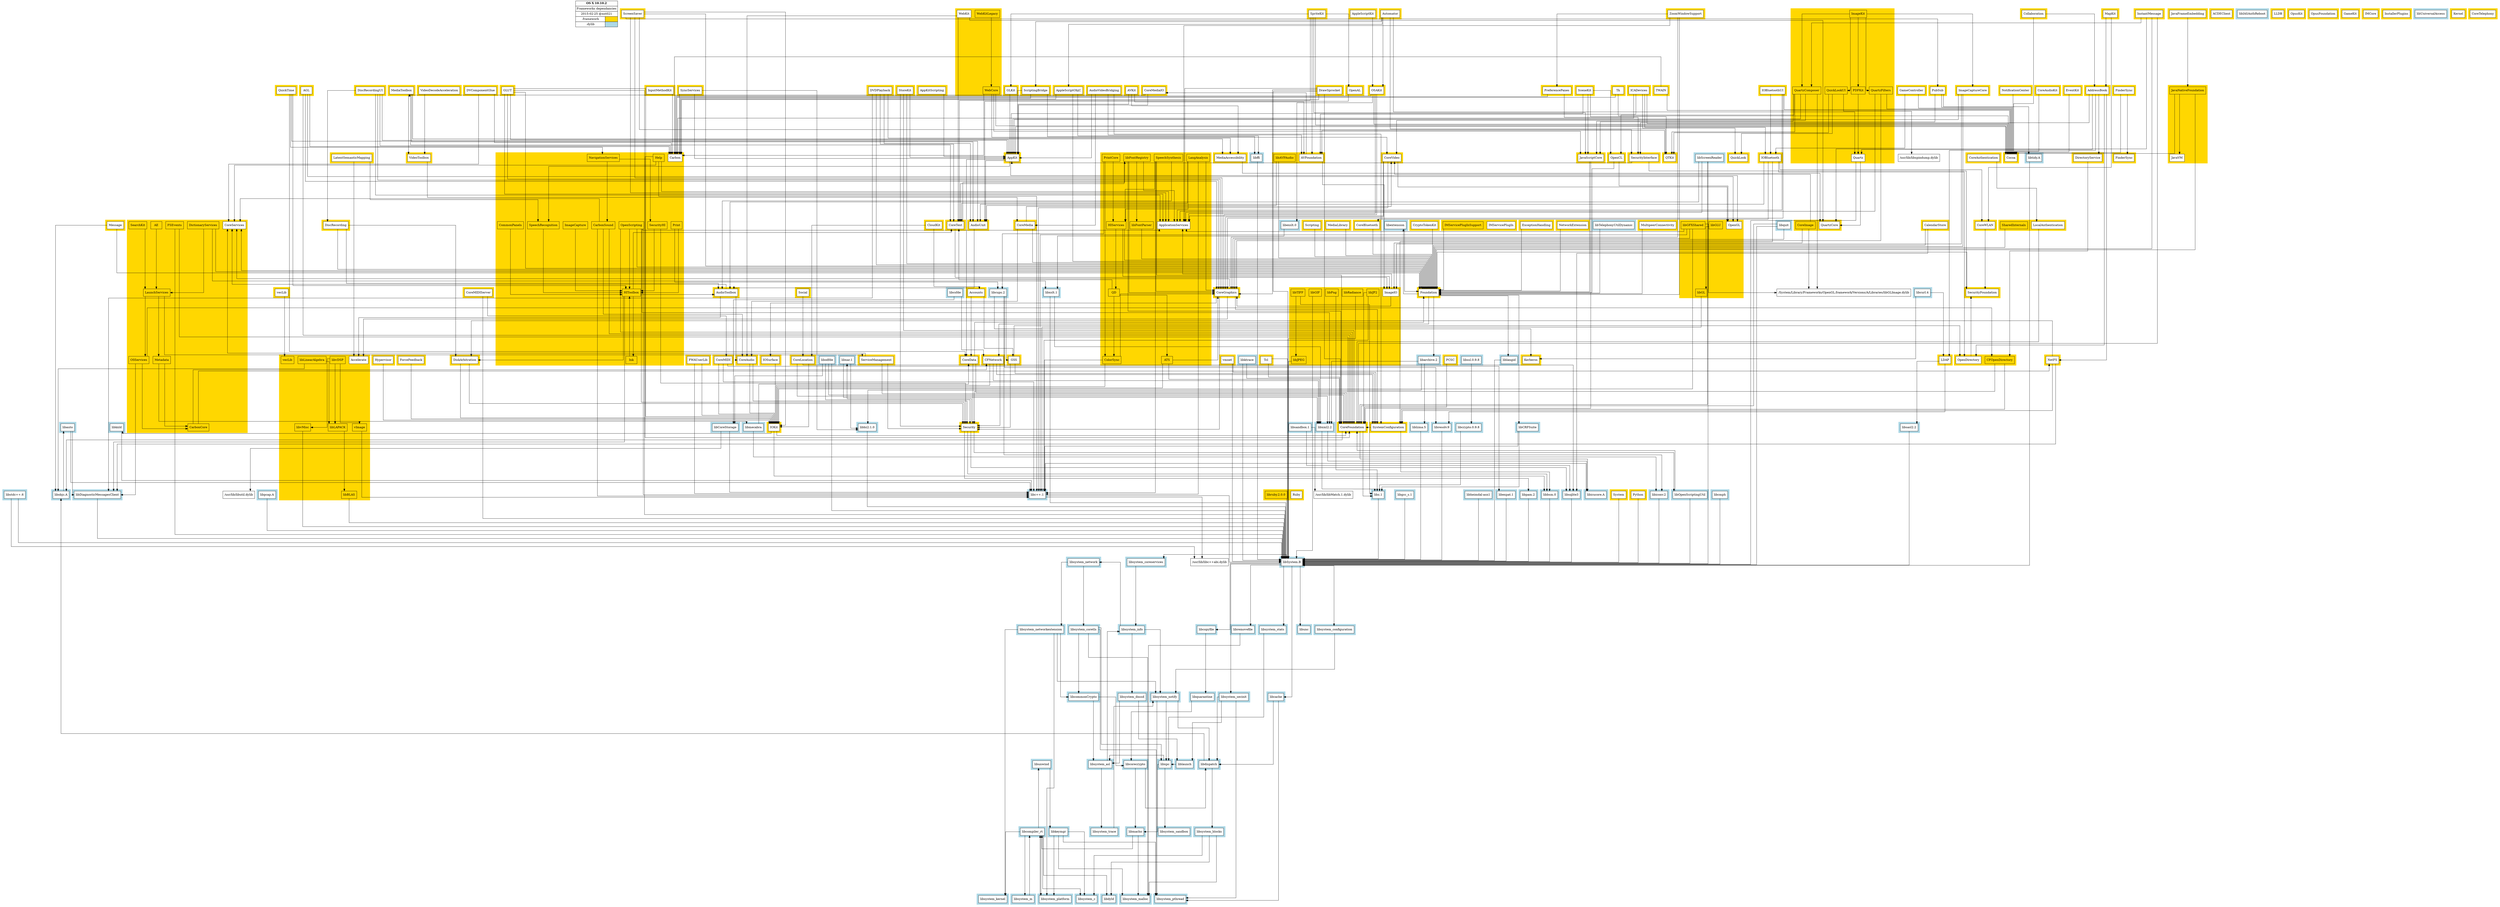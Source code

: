 digraph G {
	node [shape=box];
	splines=ortho;
	ranksep=4;

	{Legend [shape=none, margin=0, label=<
        <TABLE BORDER="0" CELLBORDER="1" CELLSPACING="0" CELLPADDING="4">
         <TR>
          <TD COLSPAN="2"><B>OS X 10.10.2</B></TD>
         </TR>
         <TR>
          <TD COLSPAN="2">Frameworks dependancies</TD>
         </TR>
         <TR>
          <TD COLSPAN="2">2015-02-25 @nst021</TD>
         </TR>
         <TR>
          <TD>.framework</TD>
          <TD BGCOLOR="gold"></TD>
         </TR>
         <TR>
          <TD>.dylib</TD>
          <TD BGCOLOR="lightblue"></TD>
         </TR>
        </TABLE>
        >];
    }

	subgraph "cluster_/System/Library/Frameworks/Tk.framework" {
		style = filled;
		color = gold;
		"/System/Library/Frameworks/Tk.framework" [label = "Tk", style=filled, fillcolor="white"];
	}
	subgraph "cluster_/usr/lib/system/libsystem_stats.dylib" {
		style = filled;
		color = lightblue;
		"/usr/lib/system/libsystem_stats.dylib" [label = "libsystem_stats", style=filled, fillcolor="white"];
	}
	subgraph "cluster_@rpath/ACDEClient.framework" {
		style = filled;
		color = gold;
		"@rpath/ACDEClient.framework" [label = "ACDEClient", style=filled, fillcolor="white"];
	}
	subgraph "cluster_/System/Library/Frameworks/CoreGraphics.framework" {
		style = filled;
		color = gold;
		"/System/Library/Frameworks/CoreGraphics.framework" [label = "CoreGraphics", style=filled, fillcolor="white"];
	}
	subgraph "cluster_/usr/lib/libbsm.0.dylib" {
		style = filled;
		color = lightblue;
		"/usr/lib/libbsm.0.dylib" [label = "libbsm.0", style=filled, fillcolor="white"];
	}
	subgraph "cluster_/System/Library/Frameworks/IOSurface.framework" {
		style = filled;
		color = gold;
		"/System/Library/Frameworks/IOSurface.framework" [label = "IOSurface", style=filled, fillcolor="white"];
	}
	subgraph "cluster_/System/Library/Frameworks/OpenDirectory.framework" {
		style = filled;
		color = gold;
		"/System/Library/Frameworks/OpenDirectory.framework" [label = "OpenDirectory", style=filled, fillcolor="white"];
		"/System/Library/Frameworks/OpenDirectory.framework/Versions/A/Frameworks/CFOpenDirectory.framework" [label = "CFOpenDirectory", style=filled, fillcolor="gold"];
	}
	subgraph "cluster_/usr/lib/libsqlite3.dylib" {
		style = filled;
		color = lightblue;
		"/usr/lib/libsqlite3.dylib" [label = "libsqlite3", style=filled, fillcolor="white"];
	}
	subgraph "cluster_/System/Library/Frameworks/CoreText.framework" {
		style = filled;
		color = gold;
		"/System/Library/Frameworks/CoreText.framework" [label = "CoreText", style=filled, fillcolor="white"];
	}
	subgraph "cluster_/usr/lib/system/libunc.dylib" {
		style = filled;
		color = lightblue;
		"/usr/lib/system/libunc.dylib" [label = "libunc", style=filled, fillcolor="white"];
	}
	subgraph "cluster_/System/Library/Frameworks/QuickLook.framework" {
		style = filled;
		color = gold;
		"/System/Library/Frameworks/QuickLook.framework" [label = "QuickLook", style=filled, fillcolor="white"];
	}
	subgraph "cluster_/usr/lib/system/libdyld.dylib" {
		style = filled;
		color = lightblue;
		"/usr/lib/system/libdyld.dylib" [label = "libdyld", style=filled, fillcolor="white"];
	}
	subgraph "cluster_/System/Library/Frameworks/AppKitScripting.framework" {
		style = filled;
		color = gold;
		"/System/Library/Frameworks/AppKitScripting.framework" [label = "AppKitScripting", style=filled, fillcolor="white"];
	}
	subgraph "cluster_/System/Library/Frameworks/InputMethodKit.framework" {
		style = filled;
		color = gold;
		"/System/Library/Frameworks/InputMethodKit.framework" [label = "InputMethodKit", style=filled, fillcolor="white"];
	}
	subgraph "cluster_/usr/lib/system/libsystem_platform.dylib" {
		style = filled;
		color = lightblue;
		"/usr/lib/system/libsystem_platform.dylib" [label = "libsystem_platform", style=filled, fillcolor="white"];
	}
	subgraph "cluster_/System/Library/Frameworks/System.framework" {
		style = filled;
		color = gold;
		"/System/Library/Frameworks/System.framework" [label = "System", style=filled, fillcolor="white"];
	}
	subgraph "cluster_/usr/lib/system/libmacho.dylib" {
		style = filled;
		color = lightblue;
		"/usr/lib/system/libmacho.dylib" [label = "libmacho", style=filled, fillcolor="white"];
	}
	subgraph "cluster_/System/Library/Frameworks/OpenCL.framework" {
		style = filled;
		color = gold;
		"/System/Library/Frameworks/OpenCL.framework" [label = "OpenCL", style=filled, fillcolor="white"];
	}
	subgraph "cluster_/System/Library/Frameworks/Security.framework" {
		style = filled;
		color = gold;
		"/System/Library/Frameworks/Security.framework" [label = "Security", style=filled, fillcolor="white"];
	}
	subgraph "cluster_/System/Library/Frameworks/VideoToolbox.framework" {
		style = filled;
		color = gold;
		"/System/Library/Frameworks/VideoToolbox.framework" [label = "VideoToolbox", style=filled, fillcolor="white"];
	}
	subgraph "cluster_/usr/lib/system/libsystem_c.dylib" {
		style = filled;
		color = lightblue;
		"/usr/lib/system/libsystem_c.dylib" [label = "libsystem_c", style=filled, fillcolor="white"];
	}
	subgraph "cluster_/System/Library/Frameworks/QuartzCore.framework" {
		style = filled;
		color = gold;
		"/System/Library/Frameworks/QuartzCore.framework" [label = "QuartzCore", style=filled, fillcolor="white"];
		"/System/Library/Frameworks/QuartzCore.framework/Versions/A/Frameworks/CoreImage.framework" [label = "CoreImage", style=filled, fillcolor="gold"];
	}
	subgraph "cluster_/System/Library/Frameworks/CoreMediaIO.framework" {
		style = filled;
		color = gold;
		"/System/Library/Frameworks/CoreMediaIO.framework" [label = "CoreMediaIO", style=filled, fillcolor="white"];
	}
	subgraph "cluster_/System/Library/Frameworks/Python.framework" {
		style = filled;
		color = gold;
		"/System/Library/Frameworks/Python.framework" [label = "Python", style=filled, fillcolor="white"];
	}
	subgraph "cluster_/usr/lib/system/libsystem_malloc.dylib" {
		style = filled;
		color = lightblue;
		"/usr/lib/system/libsystem_malloc.dylib" [label = "libsystem_malloc", style=filled, fillcolor="white"];
	}
	subgraph "cluster_/usr/lib/libOpenScriptingUtil.dylib" {
		style = filled;
		color = lightblue;
		"/usr/lib/libOpenScriptingUtil.dylib" [label = "libOpenScriptingUtil", style=filled, fillcolor="white"];
	}
	subgraph "cluster_/usr/lib/system/libsystem_info.dylib" {
		style = filled;
		color = lightblue;
		"/usr/lib/system/libsystem_info.dylib" [label = "libsystem_info", style=filled, fillcolor="white"];
	}
	subgraph "cluster_/usr/lib/system/libxpc.dylib" {
		style = filled;
		color = lightblue;
		"/usr/lib/system/libxpc.dylib" [label = "libxpc", style=filled, fillcolor="white"];
	}
	subgraph "cluster_/System/Library/Frameworks/FinderSync.framework" {
		style = filled;
		color = gold;
		"/System/Library/Frameworks/FinderSync.framework" [label = "FinderSync", style=filled, fillcolor="white"];
	}
	subgraph "cluster_/System/Library/Frameworks/QTKit.framework" {
		style = filled;
		color = gold;
		"/System/Library/Frameworks/QTKit.framework" [label = "QTKit", style=filled, fillcolor="white"];
	}
	subgraph "cluster_/usr/lib/system/libunwind.dylib" {
		style = filled;
		color = lightblue;
		"/usr/lib/system/libunwind.dylib" [label = "libunwind", style=filled, fillcolor="white"];
	}
	subgraph "cluster_/System/Library/Frameworks/ICADevices.framework" {
		style = filled;
		color = gold;
		"/System/Library/Frameworks/ICADevices.framework" [label = "ICADevices", style=filled, fillcolor="white"];
	}
	subgraph "cluster_/System/Library/Frameworks/AppleScriptObjC.framework" {
		style = filled;
		color = gold;
		"/System/Library/Frameworks/AppleScriptObjC.framework" [label = "AppleScriptObjC", style=filled, fillcolor="white"];
	}
	subgraph "cluster_/usr/lib/libiconv.2.dylib" {
		style = filled;
		color = lightblue;
		"/usr/lib/libiconv.2.dylib" [label = "libiconv.2", style=filled, fillcolor="white"];
	}
	subgraph "cluster_/System/Library/Frameworks/MediaLibrary.framework" {
		style = filled;
		color = gold;
		"/System/Library/Frameworks/MediaLibrary.framework" [label = "MediaLibrary", style=filled, fillcolor="white"];
	}
	subgraph "cluster_/System/Library/Frameworks/JavaFrameEmbedding.framework" {
		style = filled;
		color = gold;
		"/System/Library/Frameworks/JavaFrameEmbedding.framework" [label = "JavaFrameEmbedding", style=filled, fillcolor="white"];
	}
	subgraph "cluster_/System/Library/Frameworks/LatentSemanticMapping.framework" {
		style = filled;
		color = gold;
		"/System/Library/Frameworks/LatentSemanticMapping.framework" [label = "LatentSemanticMapping", style=filled, fillcolor="white"];
	}
	subgraph "cluster_/System/Library/Frameworks/SecurityInterface.framework" {
		style = filled;
		color = gold;
		"/System/Library/Frameworks/SecurityInterface.framework" [label = "SecurityInterface", style=filled, fillcolor="white"];
	}
	subgraph "cluster_/System/Library/Frameworks/GLKit.framework" {
		style = filled;
		color = gold;
		"/System/Library/Frameworks/GLKit.framework" [label = "GLKit", style=filled, fillcolor="white"];
	}
	subgraph "cluster_/usr/lib/system/libsystem_asl.dylib" {
		style = filled;
		color = lightblue;
		"/usr/lib/system/libsystem_asl.dylib" [label = "libsystem_asl", style=filled, fillcolor="white"];
	}
	subgraph "cluster_/usr/lib/libcmph.dylib" {
		style = filled;
		color = lightblue;
		"/usr/lib/libcmph.dylib" [label = "libcmph", style=filled, fillcolor="white"];
	}
	subgraph "cluster_@rpath/FinderSync.framework" {
		style = filled;
		color = gold;
		"@rpath/FinderSync.framework" [label = "FinderSync", style=filled, fillcolor="white"];
	}
	subgraph "cluster_/usr/lib/libxml2.2.dylib" {
		style = filled;
		color = lightblue;
		"/usr/lib/libxml2.2.dylib" [label = "libxml2.2", style=filled, fillcolor="white"];
	}
	subgraph "cluster_/usr/lib/libheimdal-asn1.dylib" {
		style = filled;
		color = lightblue;
		"/usr/lib/libheimdal-asn1.dylib" [label = "libheimdal-asn1", style=filled, fillcolor="white"];
	}
	subgraph "cluster_/System/Library/Frameworks/MapKit.framework" {
		style = filled;
		color = gold;
		"/System/Library/Frameworks/MapKit.framework" [label = "MapKit", style=filled, fillcolor="white"];
	}
	subgraph "cluster_/usr/lib/libpam.2.dylib" {
		style = filled;
		color = lightblue;
		"/usr/lib/libpam.2.dylib" [label = "libpam.2", style=filled, fillcolor="white"];
	}
	subgraph "cluster_/usr/lib/libicucore.A.dylib" {
		style = filled;
		color = lightblue;
		"/usr/lib/libicucore.A.dylib" [label = "libicucore.A", style=filled, fillcolor="white"];
	}
	subgraph "cluster_/System/Library/Frameworks/DiskArbitration.framework" {
		style = filled;
		color = gold;
		"/System/Library/Frameworks/DiskArbitration.framework" [label = "DiskArbitration", style=filled, fillcolor="white"];
	}
	subgraph "cluster_/System/Library/Frameworks/CoreVideo.framework" {
		style = filled;
		color = gold;
		"/System/Library/Frameworks/CoreVideo.framework" [label = "CoreVideo", style=filled, fillcolor="white"];
	}
	subgraph "cluster_/usr/lib/libIASAuthReboot.dylib" {
		style = filled;
		color = lightblue;
		"/usr/lib/libIASAuthReboot.dylib" [label = "libIASAuthReboot", style=filled, fillcolor="white"];
	}
	subgraph "cluster_/System/Library/Frameworks/CoreFoundation.framework" {
		style = filled;
		color = gold;
		"/System/Library/Frameworks/CoreFoundation.framework" [label = "CoreFoundation", style=filled, fillcolor="white"];
	}
	subgraph "cluster_/usr/lib/system/libsystem_secinit.dylib" {
		style = filled;
		color = lightblue;
		"/usr/lib/system/libsystem_secinit.dylib" [label = "libsystem_secinit", style=filled, fillcolor="white"];
	}
	subgraph "cluster_/usr/lib/libexpat.1.dylib" {
		style = filled;
		color = lightblue;
		"/usr/lib/libexpat.1.dylib" [label = "libexpat.1", style=filled, fillcolor="white"];
	}
	subgraph "cluster_/usr/lib/libstdc++.6.dylib" {
		style = filled;
		color = lightblue;
		"/usr/lib/libstdc++.6.dylib" [label = "libstdc++.6", style=filled, fillcolor="white"];
	}
	subgraph "cluster_/System/Library/Frameworks/Scripting.framework" {
		style = filled;
		color = gold;
		"/System/Library/Frameworks/Scripting.framework" [label = "Scripting", style=filled, fillcolor="white"];
	}
	subgraph "cluster_/usr/lib/libScreenReader.dylib" {
		style = filled;
		color = lightblue;
		"/usr/lib/libScreenReader.dylib" [label = "libScreenReader", style=filled, fillcolor="white"];
	}
	subgraph "cluster_/usr/lib/system/libsystem_pthread.dylib" {
		style = filled;
		color = lightblue;
		"/usr/lib/system/libsystem_pthread.dylib" [label = "libsystem_pthread", style=filled, fillcolor="white"];
	}
	subgraph "cluster_/usr/lib/system/libcache.dylib" {
		style = filled;
		color = lightblue;
		"/usr/lib/system/libcache.dylib" [label = "libcache", style=filled, fillcolor="white"];
	}
	subgraph "cluster_/System/Library/CoreServices/ZoomWindow.app/Contents/Frameworks/ZoomWindowSupport.framework" {
		style = filled;
		color = gold;
		"/System/Library/CoreServices/ZoomWindow.app/Contents/Frameworks/ZoomWindowSupport.framework" [label = "ZoomWindowSupport", style=filled, fillcolor="white"];
	}
	subgraph "cluster_/System/Library/Frameworks/CoreWLAN.framework" {
		style = filled;
		color = gold;
		"/System/Library/Frameworks/CoreWLAN.framework" [label = "CoreWLAN", style=filled, fillcolor="white"];
	}
	subgraph "cluster_/System/Library/Frameworks/SyncServices.framework" {
		style = filled;
		color = gold;
		"/System/Library/Frameworks/SyncServices.framework" [label = "SyncServices", style=filled, fillcolor="white"];
	}
	subgraph "cluster_/usr/lib/libDiagnosticMessagesClient.dylib" {
		style = filled;
		color = lightblue;
		"/usr/lib/libDiagnosticMessagesClient.dylib" [label = "libDiagnosticMessagesClient", style=filled, fillcolor="white"];
	}
	subgraph "cluster_/usr/lib/libodfde.dylib" {
		style = filled;
		color = lightblue;
		"/usr/lib/libodfde.dylib" [label = "libodfde", style=filled, fillcolor="white"];
	}
	subgraph "cluster_/System/Library/Frameworks/OSAKit.framework" {
		style = filled;
		color = gold;
		"/System/Library/Frameworks/OSAKit.framework" [label = "OSAKit", style=filled, fillcolor="white"];
	}
	subgraph "cluster_/usr/lib/libcups.2.dylib" {
		style = filled;
		color = lightblue;
		"/usr/lib/libcups.2.dylib" [label = "libcups.2", style=filled, fillcolor="white"];
	}
	subgraph "cluster_/System/Library/Frameworks/AudioUnit.framework" {
		style = filled;
		color = gold;
		"/System/Library/Frameworks/AudioUnit.framework" [label = "AudioUnit", style=filled, fillcolor="white"];
	}
	subgraph "cluster_/usr/lib/libktrace.dylib" {
		style = filled;
		color = lightblue;
		"/usr/lib/libktrace.dylib" [label = "libktrace", style=filled, fillcolor="white"];
	}
	subgraph "cluster_/System/Library/Frameworks/AppleScriptKit.framework" {
		style = filled;
		color = gold;
		"/System/Library/Frameworks/AppleScriptKit.framework" [label = "AppleScriptKit", style=filled, fillcolor="white"];
	}
	subgraph "cluster_/System/Library/Frameworks/SecurityFoundation.framework" {
		style = filled;
		color = gold;
		"/System/Library/Frameworks/SecurityFoundation.framework" [label = "SecurityFoundation", style=filled, fillcolor="white"];
	}
	subgraph "cluster_/System/Library/Frameworks/FWAUserLib.framework" {
		style = filled;
		color = gold;
		"/System/Library/Frameworks/FWAUserLib.framework" [label = "FWAUserLib", style=filled, fillcolor="white"];
	}
	subgraph "cluster_/usr/lib/libCRFSuite.dylib" {
		style = filled;
		color = lightblue;
		"/usr/lib/libCRFSuite.dylib" [label = "libCRFSuite", style=filled, fillcolor="white"];
	}
	subgraph "cluster_/usr/lib/system/libsystem_blocks.dylib" {
		style = filled;
		color = lightblue;
		"/usr/lib/system/libsystem_blocks.dylib" [label = "libsystem_blocks", style=filled, fillcolor="white"];
	}
	subgraph "cluster_/usr/lib/system/libsystem_configuration.dylib" {
		style = filled;
		color = lightblue;
		"/usr/lib/system/libsystem_configuration.dylib" [label = "libsystem_configuration", style=filled, fillcolor="white"];
	}
	subgraph "cluster_/usr/lib/libc++.1.dylib" {
		style = filled;
		color = lightblue;
		"/usr/lib/libc++.1.dylib" [label = "libc++.1", style=filled, fillcolor="white"];
	}
	subgraph "cluster_/System/Library/Frameworks/CalendarStore.framework" {
		style = filled;
		color = gold;
		"/System/Library/Frameworks/CalendarStore.framework" [label = "CalendarStore", style=filled, fillcolor="white"];
	}
	subgraph "cluster_/System/Library/Frameworks/IOBluetoothUI.framework" {
		style = filled;
		color = gold;
		"/System/Library/Frameworks/IOBluetoothUI.framework" [label = "IOBluetoothUI", style=filled, fillcolor="white"];
	}
	subgraph "cluster_@rpath/LLDB.framework" {
		style = filled;
		color = gold;
		"@rpath/LLDB.framework" [label = "LLDB", style=filled, fillcolor="white"];
	}
	subgraph "cluster_/System/Library/Frameworks/Message.framework" {
		style = filled;
		color = gold;
		"/System/Library/Frameworks/Message.framework" [label = "Message", style=filled, fillcolor="white"];
	}
	subgraph "cluster_/usr/lib/libtidy.A.dylib" {
		style = filled;
		color = lightblue;
		"/usr/lib/libtidy.A.dylib" [label = "libtidy.A", style=filled, fillcolor="white"];
	}
	subgraph "cluster_/System/Library/Frameworks/IOKit.framework" {
		style = filled;
		color = gold;
		"/System/Library/Frameworks/IOKit.framework" [label = "IOKit", style=filled, fillcolor="white"];
	}
	subgraph "cluster_/usr/lib/libcsfde.dylib" {
		style = filled;
		color = lightblue;
		"/usr/lib/libcsfde.dylib" [label = "libcsfde", style=filled, fillcolor="white"];
	}
	subgraph "cluster_/usr/lib/system/libsystem_coretls.dylib" {
		style = filled;
		color = lightblue;
		"/usr/lib/system/libsystem_coretls.dylib" [label = "libsystem_coretls", style=filled, fillcolor="white"];
	}
	subgraph "cluster_/usr/lib/libarchive.2.dylib" {
		style = filled;
		color = lightblue;
		"/usr/lib/libarchive.2.dylib" [label = "libarchive.2", style=filled, fillcolor="white"];
	}
	subgraph "cluster_/usr/lib/libcrypto.0.9.8.dylib" {
		style = filled;
		color = lightblue;
		"/usr/lib/libcrypto.0.9.8.dylib" [label = "libcrypto.0.9.8", style=filled, fillcolor="white"];
	}
	subgraph "cluster_@rpath/OpusKit.framework" {
		style = filled;
		color = gold;
		"@rpath/OpusKit.framework" [label = "OpusKit", style=filled, fillcolor="white"];
	}
	subgraph "cluster_/System/Library/Frameworks/Quartz.framework" {
		style = filled;
		color = gold;
		"/System/Library/Frameworks/Quartz.framework" [label = "Quartz", style=filled, fillcolor="white"];
		"/System/Library/Frameworks/Quartz.framework/Versions/A/Frameworks/QuickLookUI.framework" [label = "QuickLookUI", style=filled, fillcolor="gold"];
		"/System/Library/Frameworks/Quartz.framework/Versions/A/Frameworks/ImageKit.framework" [label = "ImageKit", style=filled, fillcolor="gold"];
		"/System/Library/Frameworks/Quartz.framework/Versions/A/Frameworks/QuartzComposer.framework" [label = "QuartzComposer", style=filled, fillcolor="gold"];
		"/System/Library/Frameworks/Quartz.framework/Versions/A/Frameworks/QuartzFilters.framework" [label = "QuartzFilters", style=filled, fillcolor="gold"];
		"/System/Library/Frameworks/Quartz.framework/Versions/A/Frameworks/PDFKit.framework" [label = "PDFKit", style=filled, fillcolor="gold"];
	}
	subgraph "cluster_/System/Library/Frameworks/StoreKit.framework" {
		style = filled;
		color = gold;
		"/System/Library/Frameworks/StoreKit.framework" [label = "StoreKit", style=filled, fillcolor="white"];
	}
	subgraph "cluster_/usr/lib/system/libsystem_coreservices.dylib" {
		style = filled;
		color = lightblue;
		"/usr/lib/system/libsystem_coreservices.dylib" [label = "libsystem_coreservices", style=filled, fillcolor="white"];
	}
	subgraph "cluster_/System/Library/Frameworks/CoreBluetooth.framework" {
		style = filled;
		color = gold;
		"/System/Library/Frameworks/CoreBluetooth.framework" [label = "CoreBluetooth", style=filled, fillcolor="white"];
	}
	subgraph "cluster_/System/Library/Frameworks/GLUT.framework" {
		style = filled;
		color = gold;
		"/System/Library/Frameworks/GLUT.framework" [label = "GLUT", style=filled, fillcolor="white"];
	}
	subgraph "cluster_/usr/lib/libpcap.A.dylib" {
		style = filled;
		color = lightblue;
		"/usr/lib/libpcap.A.dylib" [label = "libpcap.A", style=filled, fillcolor="white"];
	}
	subgraph "cluster_/usr/lib/system/libsystem_kernel.dylib" {
		style = filled;
		color = lightblue;
		"/usr/lib/system/libsystem_kernel.dylib" [label = "libsystem_kernel", style=filled, fillcolor="white"];
	}
	subgraph "cluster_/usr/lib/libobjc.A.dylib" {
		style = filled;
		color = lightblue;
		"/usr/lib/libobjc.A.dylib" [label = "libobjc.A", style=filled, fillcolor="white"];
	}
	subgraph "cluster_/System/Library/Frameworks/CFNetwork.framework" {
		style = filled;
		color = gold;
		"/System/Library/Frameworks/CFNetwork.framework" [label = "CFNetwork", style=filled, fillcolor="white"];
	}
	subgraph "cluster_/usr/lib/libextension.dylib" {
		style = filled;
		color = lightblue;
		"/usr/lib/libextension.dylib" [label = "libextension", style=filled, fillcolor="white"];
	}
	subgraph "cluster_/System/Library/Frameworks/CoreMIDI.framework" {
		style = filled;
		color = gold;
		"/System/Library/Frameworks/CoreMIDI.framework" [label = "CoreMIDI", style=filled, fillcolor="white"];
	}
	subgraph "cluster_/System/Library/Frameworks/AVKit.framework" {
		style = filled;
		color = gold;
		"/System/Library/Frameworks/AVKit.framework" [label = "AVKit", style=filled, fillcolor="white"];
	}
	subgraph "cluster_/System/Library/Frameworks/TWAIN.framework" {
		style = filled;
		color = gold;
		"/System/Library/Frameworks/TWAIN.framework" [label = "TWAIN", style=filled, fillcolor="white"];
	}
	subgraph "cluster_/System/Library/Frameworks/OpenAL.framework" {
		style = filled;
		color = gold;
		"/System/Library/Frameworks/OpenAL.framework" [label = "OpenAL", style=filled, fillcolor="white"];
	}
	subgraph "cluster_/System/Library/Frameworks/DirectoryService.framework" {
		style = filled;
		color = gold;
		"/System/Library/Frameworks/DirectoryService.framework" [label = "DirectoryService", style=filled, fillcolor="white"];
	}
	subgraph "cluster_/System/Library/Frameworks/CryptoTokenKit.framework" {
		style = filled;
		color = gold;
		"/System/Library/Frameworks/CryptoTokenKit.framework" [label = "CryptoTokenKit", style=filled, fillcolor="white"];
	}
	subgraph "cluster_/System/Library/Frameworks/JavaVM.framework" {
		style = filled;
		color = gold;
		"/System/Library/Frameworks/JavaVM.framework" [label = "JavaVM", style=filled, fillcolor="white"];
		"/System/Library/Frameworks/JavaVM.framework/Versions/A/Frameworks/JavaNativeFoundation.framework" [label = "JavaNativeFoundation", style=filled, fillcolor="gold"];
	}
	subgraph "cluster_/System/Library/Frameworks/SystemConfiguration.framework" {
		style = filled;
		color = gold;
		"/System/Library/Frameworks/SystemConfiguration.framework" [label = "SystemConfiguration", style=filled, fillcolor="white"];
	}
	subgraph "cluster_/System/Library/Frameworks/NotificationCenter.framework" {
		style = filled;
		color = gold;
		"/System/Library/Frameworks/NotificationCenter.framework" [label = "NotificationCenter", style=filled, fillcolor="white"];
	}
	subgraph "cluster_/System/Library/Frameworks/IMServicePlugIn.framework" {
		style = filled;
		color = gold;
		"/System/Library/Frameworks/IMServicePlugIn.framework" [label = "IMServicePlugIn", style=filled, fillcolor="white"];
		"/System/Library/Frameworks/IMServicePlugIn.framework/Versions/A/Frameworks/IMServicePlugInSupport.framework" [label = "IMServicePlugInSupport", style=filled, fillcolor="gold"];
	}
	subgraph "cluster_/usr/lib/libCoreStorage.dylib" {
		style = filled;
		color = lightblue;
		"/usr/lib/libCoreStorage.dylib" [label = "libCoreStorage", style=filled, fillcolor="white"];
	}
	subgraph "cluster_/usr/lib/liblzma.5.dylib" {
		style = filled;
		color = lightblue;
		"/usr/lib/liblzma.5.dylib" [label = "liblzma.5", style=filled, fillcolor="white"];
	}
	subgraph "cluster_/usr/lib/system/libsystem_sandbox.dylib" {
		style = filled;
		color = lightblue;
		"/usr/lib/system/libsystem_sandbox.dylib" [label = "libsystem_sandbox", style=filled, fillcolor="white"];
	}
	subgraph "cluster_/System/Library/Frameworks/ScriptingBridge.framework" {
		style = filled;
		color = gold;
		"/System/Library/Frameworks/ScriptingBridge.framework" [label = "ScriptingBridge", style=filled, fillcolor="white"];
	}
	subgraph "cluster_/System/Library/Frameworks/CoreMIDIServer.framework" {
		style = filled;
		color = gold;
		"/System/Library/Frameworks/CoreMIDIServer.framework" [label = "CoreMIDIServer", style=filled, fillcolor="white"];
	}
	subgraph "cluster_/System/Library/Frameworks/DVComponentGlue.framework" {
		style = filled;
		color = gold;
		"/System/Library/Frameworks/DVComponentGlue.framework" [label = "DVComponentGlue", style=filled, fillcolor="white"];
	}
	subgraph "cluster_/System/Library/Frameworks/CoreAudio.framework" {
		style = filled;
		color = gold;
		"/System/Library/Frameworks/CoreAudio.framework" [label = "CoreAudio", style=filled, fillcolor="white"];
	}
	subgraph "cluster_/System/Library/Frameworks/PCSC.framework" {
		style = filled;
		color = gold;
		"/System/Library/Frameworks/PCSC.framework" [label = "PCSC", style=filled, fillcolor="white"];
	}
	subgraph "cluster_/System/Library/Frameworks/MediaAccessibility.framework" {
		style = filled;
		color = gold;
		"/System/Library/Frameworks/MediaAccessibility.framework" [label = "MediaAccessibility", style=filled, fillcolor="white"];
	}
	subgraph "cluster_/System/Library/Frameworks/ExceptionHandling.framework" {
		style = filled;
		color = gold;
		"/System/Library/Frameworks/ExceptionHandling.framework" [label = "ExceptionHandling", style=filled, fillcolor="white"];
	}
	subgraph "cluster_@rpath/OpusFoundation.framework" {
		style = filled;
		color = gold;
		"@rpath/OpusFoundation.framework" [label = "OpusFoundation", style=filled, fillcolor="white"];
	}
	subgraph "cluster_/System/Library/Frameworks/CoreAudioKit.framework" {
		style = filled;
		color = gold;
		"/System/Library/Frameworks/CoreAudioKit.framework" [label = "CoreAudioKit", style=filled, fillcolor="white"];
	}
	subgraph "cluster_/System/Library/Frameworks/ServiceManagement.framework" {
		style = filled;
		color = gold;
		"/System/Library/Frameworks/ServiceManagement.framework" [label = "ServiceManagement", style=filled, fillcolor="white"];
	}
	subgraph "cluster_/System/Library/Frameworks/CoreAuthentication.framework" {
		style = filled;
		color = gold;
		"/System/Library/Frameworks/CoreAuthentication.framework" [label = "CoreAuthentication", style=filled, fillcolor="white"];
	}
	subgraph "cluster_/usr/lib/system/libcompiler_rt.dylib" {
		style = filled;
		color = lightblue;
		"/usr/lib/system/libcompiler_rt.dylib" [label = "libcompiler_rt", style=filled, fillcolor="white"];
	}
	subgraph "cluster_/System/Library/Frameworks/CloudKit.framework" {
		style = filled;
		color = gold;
		"/System/Library/Frameworks/CloudKit.framework" [label = "CloudKit", style=filled, fillcolor="white"];
	}
	subgraph "cluster_/System/Library/Frameworks/DiscRecordingUI.framework" {
		style = filled;
		color = gold;
		"/System/Library/Frameworks/DiscRecordingUI.framework" [label = "DiscRecordingUI", style=filled, fillcolor="white"];
	}
	subgraph "cluster_/System/Library/Frameworks/MediaToolbox.framework" {
		style = filled;
		color = gold;
		"/System/Library/Frameworks/MediaToolbox.framework" [label = "MediaToolbox", style=filled, fillcolor="white"];
	}
	subgraph "cluster_/usr/lib/libsandbox.1.dylib" {
		style = filled;
		color = lightblue;
		"/usr/lib/libsandbox.1.dylib" [label = "libsandbox.1", style=filled, fillcolor="white"];
	}
	subgraph "cluster_/usr/lib/libresolv.9.dylib" {
		style = filled;
		color = lightblue;
		"/usr/lib/libresolv.9.dylib" [label = "libresolv.9", style=filled, fillcolor="white"];
	}
	subgraph "cluster_/System/Library/Frameworks/NetworkExtension.framework" {
		style = filled;
		color = gold;
		"/System/Library/Frameworks/NetworkExtension.framework" [label = "NetworkExtension", style=filled, fillcolor="white"];
	}
	subgraph "cluster_/usr/lib/libssl.0.9.8.dylib" {
		style = filled;
		color = lightblue;
		"/usr/lib/libssl.0.9.8.dylib" [label = "libssl.0.9.8", style=filled, fillcolor="white"];
	}
	subgraph "cluster_/System/Library/Frameworks/Hypervisor.framework" {
		style = filled;
		color = gold;
		"/System/Library/Frameworks/Hypervisor.framework" [label = "Hypervisor", style=filled, fillcolor="white"];
	}
	subgraph "cluster_/System/Library/Frameworks/Accelerate.framework" {
		style = filled;
		color = gold;
		"/System/Library/Frameworks/Accelerate.framework" [label = "Accelerate", style=filled, fillcolor="white"];
		"/System/Library/Frameworks/Accelerate.framework/Versions/A/Frameworks/vecLib.framework/Versions/A/libBLAS.dylib" [label = "libBLAS", style=filled, fillcolor="gold"];
		"/System/Library/Frameworks/Accelerate.framework/Versions/A/Frameworks/vecLib.framework/Versions/A/libLinearAlgebra.dylib" [label = "libLinearAlgebra", style=filled, fillcolor="gold"];
		"/System/Library/Frameworks/Accelerate.framework/Versions/A/Frameworks/vecLib.framework/Versions/A/libLAPACK.dylib" [label = "libLAPACK", style=filled, fillcolor="gold"];
		"/System/Library/Frameworks/Accelerate.framework/Versions/A/Frameworks/vecLib.framework/Versions/A/libvDSP.dylib" [label = "libvDSP", style=filled, fillcolor="gold"];
		"/System/Library/Frameworks/Accelerate.framework/Versions/A/Frameworks/vImage.framework" [label = "vImage", style=filled, fillcolor="gold"];
		"/System/Library/Frameworks/Accelerate.framework/Versions/A/Frameworks/vecLib.framework/Versions/A/libvMisc.dylib" [label = "libvMisc", style=filled, fillcolor="gold"];
		"/System/Library/Frameworks/Accelerate.framework/Versions/A/Frameworks/vecLib.framework" [label = "vecLib", style=filled, fillcolor="gold"];
	}
	subgraph "cluster_/System/Library/Frameworks/LDAP.framework" {
		style = filled;
		color = gold;
		"/System/Library/Frameworks/LDAP.framework" [label = "LDAP", style=filled, fillcolor="white"];
	}
	subgraph "cluster_/usr/lib/system/libcommonCrypto.dylib" {
		style = filled;
		color = lightblue;
		"/usr/lib/system/libcommonCrypto.dylib" [label = "libcommonCrypto", style=filled, fillcolor="white"];
	}
	subgraph "cluster_/usr/lib/libTelephonyUtilDynamic.dylib" {
		style = filled;
		color = lightblue;
		"/usr/lib/libTelephonyUtilDynamic.dylib" [label = "libTelephonyUtilDynamic", style=filled, fillcolor="white"];
	}
	subgraph "cluster_/usr/lib/libxslt.1.dylib" {
		style = filled;
		color = lightblue;
		"/usr/lib/libxslt.1.dylib" [label = "libxslt.1", style=filled, fillcolor="white"];
	}
	subgraph "cluster_/usr/lib/libcurl.4.dylib" {
		style = filled;
		color = lightblue;
		"/usr/lib/libcurl.4.dylib" [label = "libcurl.4", style=filled, fillcolor="white"];
	}
	subgraph "cluster_/System/Library/Frameworks/Collaboration.framework" {
		style = filled;
		color = gold;
		"/System/Library/Frameworks/Collaboration.framework" [label = "Collaboration", style=filled, fillcolor="white"];
	}
	subgraph "cluster_/System/Library/Frameworks/AudioToolbox.framework" {
		style = filled;
		color = gold;
		"/System/Library/Frameworks/AudioToolbox.framework" [label = "AudioToolbox", style=filled, fillcolor="white"];
	}
	subgraph "cluster_/System/Library/Frameworks/vecLib.framework" {
		style = filled;
		color = gold;
		"/System/Library/Frameworks/vecLib.framework" [label = "vecLib", style=filled, fillcolor="white"];
	}
	subgraph "cluster_/System/Library/Frameworks/GameKit.framework" {
		style = filled;
		color = gold;
		"/System/Library/Frameworks/GameKit.framework" [label = "GameKit", style=filled, fillcolor="white"];
	}
	subgraph "cluster_/System/Library/Frameworks/IMCore.framework" {
		style = filled;
		color = gold;
		"/System/Library/Frameworks/IMCore.framework" [label = "IMCore", style=filled, fillcolor="white"];
	}
	subgraph "cluster_/usr/lib/libz.1.dylib" {
		style = filled;
		color = lightblue;
		"/usr/lib/libz.1.dylib" [label = "libz.1", style=filled, fillcolor="white"];
	}
	subgraph "cluster_/System/Library/Frameworks/GameController.framework" {
		style = filled;
		color = gold;
		"/System/Library/Frameworks/GameController.framework" [label = "GameController", style=filled, fillcolor="white"];
	}
	subgraph "cluster_/usr/lib/libsasl2.2.dylib" {
		style = filled;
		color = lightblue;
		"/usr/lib/libsasl2.2.dylib" [label = "libsasl2.2", style=filled, fillcolor="white"];
	}
	subgraph "cluster_/System/Library/Frameworks/Kerberos.framework" {
		style = filled;
		color = gold;
		"/System/Library/Frameworks/Kerberos.framework" [label = "Kerberos", style=filled, fillcolor="white"];
	}
	subgraph "cluster_/System/Library/Frameworks/SceneKit.framework" {
		style = filled;
		color = gold;
		"/System/Library/Frameworks/SceneKit.framework" [label = "SceneKit", style=filled, fillcolor="white"];
	}
	subgraph "cluster_/usr/lib/system/libcopyfile.dylib" {
		style = filled;
		color = lightblue;
		"/usr/lib/system/libcopyfile.dylib" [label = "libcopyfile", style=filled, fillcolor="white"];
	}
	subgraph "cluster_/System/Library/Frameworks/PubSub.framework" {
		style = filled;
		color = gold;
		"/System/Library/Frameworks/PubSub.framework" [label = "PubSub", style=filled, fillcolor="white"];
	}
	subgraph "cluster_/System/Library/Frameworks/Accounts.framework" {
		style = filled;
		color = gold;
		"/System/Library/Frameworks/Accounts.framework" [label = "Accounts", style=filled, fillcolor="white"];
	}
	subgraph "cluster_/System/Library/Frameworks/ForceFeedback.framework" {
		style = filled;
		color = gold;
		"/System/Library/Frameworks/ForceFeedback.framework" [label = "ForceFeedback", style=filled, fillcolor="white"];
	}
	subgraph "cluster_/System/Library/Frameworks/MultipeerConnectivity.framework" {
		style = filled;
		color = gold;
		"/System/Library/Frameworks/MultipeerConnectivity.framework" [label = "MultipeerConnectivity", style=filled, fillcolor="white"];
	}
	subgraph "cluster_/System/Library/Frameworks/EventKit.framework" {
		style = filled;
		color = gold;
		"/System/Library/Frameworks/EventKit.framework" [label = "EventKit", style=filled, fillcolor="white"];
	}
	subgraph "cluster_/usr/lib/system/libsystem_network.dylib" {
		style = filled;
		color = lightblue;
		"/usr/lib/system/libsystem_network.dylib" [label = "libsystem_network", style=filled, fillcolor="white"];
	}
	subgraph "cluster_/System/Library/Frameworks/VideoDecodeAcceleration.framework" {
		style = filled;
		color = gold;
		"/System/Library/Frameworks/VideoDecodeAcceleration.framework" [label = "VideoDecodeAcceleration", style=filled, fillcolor="white"];
	}
	subgraph "cluster_/System/Library/Frameworks/PreferencePanes.framework" {
		style = filled;
		color = gold;
		"/System/Library/Frameworks/PreferencePanes.framework" [label = "PreferencePanes", style=filled, fillcolor="white"];
	}
	subgraph "cluster_/System/Library/Frameworks/InstallerPlugins.framework" {
		style = filled;
		color = gold;
		"/System/Library/Frameworks/InstallerPlugins.framework" [label = "InstallerPlugins", style=filled, fillcolor="white"];
	}
	subgraph "cluster_/usr/lib/libexslt.0.dylib" {
		style = filled;
		color = lightblue;
		"/usr/lib/libexslt.0.dylib" [label = "libexslt.0", style=filled, fillcolor="white"];
	}
	subgraph "cluster_/usr/lib/libUniversalAccess.dylib" {
		style = filled;
		color = lightblue;
		"/usr/lib/libUniversalAccess.dylib" [label = "libUniversalAccess", style=filled, fillcolor="white"];
	}
	subgraph "cluster_/usr/lib/libffi.dylib" {
		style = filled;
		color = lightblue;
		"/usr/lib/libffi.dylib" [label = "libffi", style=filled, fillcolor="white"];
	}
	subgraph "cluster_/usr/lib/libquit.dylib" {
		style = filled;
		color = lightblue;
		"/usr/lib/libquit.dylib" [label = "libquit", style=filled, fillcolor="white"];
	}
	subgraph "cluster_/usr/lib/system/liblaunch.dylib" {
		style = filled;
		color = lightblue;
		"/usr/lib/system/liblaunch.dylib" [label = "liblaunch", style=filled, fillcolor="white"];
	}
	subgraph "cluster_/System/Library/Frameworks/AppKit.framework" {
		style = filled;
		color = gold;
		"/System/Library/Frameworks/AppKit.framework" [label = "AppKit", style=filled, fillcolor="white"];
	}
	subgraph "cluster_/System/Library/Frameworks/Automator.framework" {
		style = filled;
		color = gold;
		"/System/Library/Frameworks/Automator.framework" [label = "Automator", style=filled, fillcolor="white"];
	}
	subgraph "cluster_/System/Library/Frameworks/Ruby.framework" {
		style = filled;
		color = gold;
		"/System/Library/Frameworks/Ruby.framework" [label = "Ruby", style=filled, fillcolor="white"];
		"/System/Library/Frameworks/Ruby.framework/Versions/2.0/usr/lib/libruby.2.0.0.dylib" [label = "libruby.2.0.0", style=filled, fillcolor="gold"];
	}
	subgraph "cluster_/System/Library/Frameworks/AGL.framework" {
		style = filled;
		color = gold;
		"/System/Library/Frameworks/AGL.framework" [label = "AGL", style=filled, fillcolor="white"];
	}
	subgraph "cluster_/System/Library/Frameworks/CoreServices.framework" {
		style = filled;
		color = gold;
		"/System/Library/Frameworks/CoreServices.framework" [label = "CoreServices", style=filled, fillcolor="white"];
		"/System/Library/Frameworks/CoreServices.framework/Versions/A/Frameworks/AE.framework" [label = "AE", style=filled, fillcolor="gold"];
		"/System/Library/Frameworks/CoreServices.framework/Versions/A/Frameworks/OSServices.framework" [label = "OSServices", style=filled, fillcolor="gold"];
		"/System/Library/Frameworks/CoreServices.framework/Versions/A/Frameworks/SearchKit.framework" [label = "SearchKit", style=filled, fillcolor="gold"];
		"/System/Library/Frameworks/CoreServices.framework/Versions/A/Frameworks/FSEvents.framework" [label = "FSEvents", style=filled, fillcolor="gold"];
		"/System/Library/Frameworks/CoreServices.framework/Versions/A/Frameworks/DictionaryServices.framework" [label = "DictionaryServices", style=filled, fillcolor="gold"];
		"/System/Library/Frameworks/CoreServices.framework/Versions/A/Frameworks/CarbonCore.framework" [label = "CarbonCore", style=filled, fillcolor="gold"];
		"/System/Library/Frameworks/CoreServices.framework/Versions/A/Frameworks/LaunchServices.framework" [label = "LaunchServices", style=filled, fillcolor="gold"];
		"/System/Library/Frameworks/CoreServices.framework/Versions/A/Frameworks/Metadata.framework" [label = "Metadata", style=filled, fillcolor="gold"];
	}
	subgraph "cluster_/usr/lib/system/libremovefile.dylib" {
		style = filled;
		color = lightblue;
		"/usr/lib/system/libremovefile.dylib" [label = "libremovefile", style=filled, fillcolor="white"];
	}
	subgraph "cluster_/System/Library/Frameworks/NetFS.framework" {
		style = filled;
		color = gold;
		"/System/Library/Frameworks/NetFS.framework" [label = "NetFS", style=filled, fillcolor="white"];
	}
	subgraph "cluster_/usr/lib/liblangid.dylib" {
		style = filled;
		color = lightblue;
		"/usr/lib/liblangid.dylib" [label = "liblangid", style=filled, fillcolor="white"];
	}
	subgraph "cluster_/System/Library/Frameworks/Carbon.framework" {
		style = filled;
		color = gold;
		"/System/Library/Frameworks/Carbon.framework" [label = "Carbon", style=filled, fillcolor="white"];
		"/System/Library/Frameworks/Carbon.framework/Versions/A/Frameworks/Print.framework" [label = "Print", style=filled, fillcolor="gold"];
		"/System/Library/Frameworks/Carbon.framework/Versions/A/Frameworks/SpeechRecognition.framework" [label = "SpeechRecognition", style=filled, fillcolor="gold"];
		"/System/Library/Frameworks/Carbon.framework/Versions/A/Frameworks/Help.framework" [label = "Help", style=filled, fillcolor="gold"];
		"/System/Library/Frameworks/Carbon.framework/Versions/A/Frameworks/NavigationServices.framework" [label = "NavigationServices", style=filled, fillcolor="gold"];
		"/System/Library/Frameworks/Carbon.framework/Versions/A/Frameworks/OpenScripting.framework" [label = "OpenScripting", style=filled, fillcolor="gold"];
		"/System/Library/Frameworks/Carbon.framework/Versions/A/Frameworks/Ink.framework" [label = "Ink", style=filled, fillcolor="gold"];
		"/System/Library/Frameworks/Carbon.framework/Versions/A/Frameworks/CommonPanels.framework" [label = "CommonPanels", style=filled, fillcolor="gold"];
		"/System/Library/Frameworks/Carbon.framework/Versions/A/Frameworks/ImageCapture.framework" [label = "ImageCapture", style=filled, fillcolor="gold"];
		"/System/Library/Frameworks/Carbon.framework/Versions/A/Frameworks/CarbonSound.framework" [label = "CarbonSound", style=filled, fillcolor="gold"];
		"/System/Library/Frameworks/Carbon.framework/Versions/A/Frameworks/SecurityHI.framework" [label = "SecurityHI", style=filled, fillcolor="gold"];
		"/System/Library/Frameworks/Carbon.framework/Versions/A/Frameworks/HIToolbox.framework" [label = "HIToolbox", style=filled, fillcolor="gold"];
	}
	subgraph "cluster_/System/Library/Frameworks/ImageIO.framework" {
		style = filled;
		color = gold;
		"/System/Library/Frameworks/ImageIO.framework" [label = "ImageIO", style=filled, fillcolor="white"];
		"/System/Library/Frameworks/ImageIO.framework/Versions/A/Resources/libGIF.dylib" [label = "libGIF", style=filled, fillcolor="gold"];
		"/System/Library/Frameworks/ImageIO.framework/Versions/A/Resources/libPng.dylib" [label = "libPng", style=filled, fillcolor="gold"];
		"/System/Library/Frameworks/ImageIO.framework/Versions/A/Resources/libJPEG.dylib" [label = "libJPEG", style=filled, fillcolor="gold"];
		"/System/Library/Frameworks/ImageIO.framework/Versions/A/Resources/libTIFF.dylib" [label = "libTIFF", style=filled, fillcolor="gold"];
		"/System/Library/Frameworks/ImageIO.framework/Versions/A/Resources/libJP2.dylib" [label = "libJP2", style=filled, fillcolor="gold"];
		"/System/Library/Frameworks/ImageIO.framework/Versions/A/Resources/libRadiance.dylib" [label = "libRadiance", style=filled, fillcolor="gold"];
	}
	subgraph "cluster_/System/Library/Frameworks/AVFoundation.framework" {
		style = filled;
		color = gold;
		"/System/Library/Frameworks/AVFoundation.framework" [label = "AVFoundation", style=filled, fillcolor="white"];
		"/System/Library/Frameworks/AVFoundation.framework/Versions/A/Resources/libAVFAudio.dylib" [label = "libAVFAudio", style=filled, fillcolor="gold"];
	}
	subgraph "cluster_/System/Library/Frameworks/AddressBook.framework" {
		style = filled;
		color = gold;
		"/System/Library/Frameworks/AddressBook.framework" [label = "AddressBook", style=filled, fillcolor="white"];
	}
	subgraph "cluster_/usr/lib/system/libsystem_m.dylib" {
		style = filled;
		color = lightblue;
		"/usr/lib/system/libsystem_m.dylib" [label = "libsystem_m", style=filled, fillcolor="white"];
	}
	subgraph "cluster_/System/Library/Frameworks/ImageCaptureCore.framework" {
		style = filled;
		color = gold;
		"/System/Library/Frameworks/ImageCaptureCore.framework" [label = "ImageCaptureCore", style=filled, fillcolor="white"];
	}
	subgraph "cluster_/usr/lib/libSystem.B.dylib" {
		style = filled;
		color = lightblue;
		"/usr/lib/libSystem.B.dylib" [label = "libSystem.B", style=filled, fillcolor="white"];
	}
	subgraph "cluster_/usr/lib/system/libdispatch.dylib" {
		style = filled;
		color = lightblue;
		"/usr/lib/system/libdispatch.dylib" [label = "libdispatch", style=filled, fillcolor="white"];
	}
	subgraph "cluster_/usr/lib/libbz2.1.0.dylib" {
		style = filled;
		color = lightblue;
		"/usr/lib/libbz2.1.0.dylib" [label = "libbz2.1.0", style=filled, fillcolor="white"];
	}
	subgraph "cluster_/usr/lib/system/libsystem_notify.dylib" {
		style = filled;
		color = lightblue;
		"/usr/lib/system/libsystem_notify.dylib" [label = "libsystem_notify", style=filled, fillcolor="white"];
	}
	subgraph "cluster_/usr/lib/system/libcorecrypto.dylib" {
		style = filled;
		color = lightblue;
		"/usr/lib/system/libcorecrypto.dylib" [label = "libcorecrypto", style=filled, fillcolor="white"];
	}
	subgraph "cluster_/usr/lib/libgcc_s.1.dylib" {
		style = filled;
		color = lightblue;
		"/usr/lib/libgcc_s.1.dylib" [label = "libgcc_s.1", style=filled, fillcolor="white"];
	}
	subgraph "cluster_/System/Library/Frameworks/DVDPlayback.framework" {
		style = filled;
		color = gold;
		"/System/Library/Frameworks/DVDPlayback.framework" [label = "DVDPlayback", style=filled, fillcolor="white"];
	}
	subgraph "cluster_/System/Library/Frameworks/Kernel.framework" {
		style = filled;
		color = gold;
		"/System/Library/Frameworks/Kernel.framework" [label = "Kernel", style=filled, fillcolor="white"];
	}
	subgraph "cluster_/System/Library/Frameworks/DrawSprocket.framework" {
		style = filled;
		color = gold;
		"/System/Library/Frameworks/DrawSprocket.framework" [label = "DrawSprocket", style=filled, fillcolor="white"];
	}
	subgraph "cluster_/usr/lib/system/libkeymgr.dylib" {
		style = filled;
		color = lightblue;
		"/usr/lib/system/libkeymgr.dylib" [label = "libkeymgr", style=filled, fillcolor="white"];
	}
	subgraph "cluster_/System/Library/Frameworks/vmnet.framework" {
		style = filled;
		color = gold;
		"/System/Library/Frameworks/vmnet.framework" [label = "vmnet", style=filled, fillcolor="white"];
	}
	subgraph "cluster_/usr/lib/system/libquarantine.dylib" {
		style = filled;
		color = lightblue;
		"/usr/lib/system/libquarantine.dylib" [label = "libquarantine", style=filled, fillcolor="white"];
	}
	subgraph "cluster_/System/Library/Frameworks/QuickTime.framework" {
		style = filled;
		color = gold;
		"/System/Library/Frameworks/QuickTime.framework" [label = "QuickTime", style=filled, fillcolor="white"];
	}
	subgraph "cluster_/System/Library/Frameworks/DiscRecording.framework" {
		style = filled;
		color = gold;
		"/System/Library/Frameworks/DiscRecording.framework" [label = "DiscRecording", style=filled, fillcolor="white"];
	}
	subgraph "cluster_/System/Library/Frameworks/LocalAuthentication.framework" {
		style = filled;
		color = gold;
		"/System/Library/Frameworks/LocalAuthentication.framework" [label = "LocalAuthentication", style=filled, fillcolor="white"];
		"/System/Library/Frameworks/LocalAuthentication.framework/Support/SharedInternals.framework" [label = "SharedInternals", style=filled, fillcolor="gold"];
	}
	subgraph "cluster_/System/Library/Frameworks/InstantMessage.framework" {
		style = filled;
		color = gold;
		"/System/Library/Frameworks/InstantMessage.framework" [label = "InstantMessage", style=filled, fillcolor="white"];
	}
	subgraph "cluster_/System/Library/Frameworks/CoreData.framework" {
		style = filled;
		color = gold;
		"/System/Library/Frameworks/CoreData.framework" [label = "CoreData", style=filled, fillcolor="white"];
	}
	subgraph "cluster_/System/Library/Frameworks/IOBluetooth.framework" {
		style = filled;
		color = gold;
		"/System/Library/Frameworks/IOBluetooth.framework" [label = "IOBluetooth", style=filled, fillcolor="white"];
	}
	subgraph "cluster_/System/Library/Frameworks/ScreenSaver.framework" {
		style = filled;
		color = gold;
		"/System/Library/Frameworks/ScreenSaver.framework" [label = "ScreenSaver", style=filled, fillcolor="white"];
	}
	subgraph "cluster_/usr/lib/libmecabra.dylib" {
		style = filled;
		color = lightblue;
		"/usr/lib/libmecabra.dylib" [label = "libmecabra", style=filled, fillcolor="white"];
	}
	subgraph "cluster_/usr/lib/libxar.1.dylib" {
		style = filled;
		color = lightblue;
		"/usr/lib/libxar.1.dylib" [label = "libxar.1", style=filled, fillcolor="white"];
	}
	subgraph "cluster_/System/Library/Frameworks/OpenGL.framework" {
		style = filled;
		color = gold;
		"/System/Library/Frameworks/OpenGL.framework" [label = "OpenGL", style=filled, fillcolor="white"];
		"/System/Library/Frameworks/OpenGL.framework/Versions/A/Libraries/libGFXShared.dylib" [label = "libGFXShared", style=filled, fillcolor="gold"];
		"/System/Library/Frameworks/OpenGL.framework/Versions/A/Libraries/libGLU.dylib" [label = "libGLU", style=filled, fillcolor="gold"];
		"/System/Library/Frameworks/OpenGL.framework/Versions/A/Libraries/libGL.dylib" [label = "libGL", style=filled, fillcolor="gold"];
	}
	subgraph "cluster_/System/Library/Frameworks/Social.framework" {
		style = filled;
		color = gold;
		"/System/Library/Frameworks/Social.framework" [label = "Social", style=filled, fillcolor="white"];
	}
	subgraph "cluster_/usr/lib/system/libsystem_dnssd.dylib" {
		style = filled;
		color = lightblue;
		"/usr/lib/system/libsystem_dnssd.dylib" [label = "libsystem_dnssd", style=filled, fillcolor="white"];
	}
	subgraph "cluster_/System/Library/Frameworks/AudioVideoBridging.framework" {
		style = filled;
		color = gold;
		"/System/Library/Frameworks/AudioVideoBridging.framework" [label = "AudioVideoBridging", style=filled, fillcolor="white"];
	}
	subgraph "cluster_/System/Library/Frameworks/CoreTelephony.framework" {
		style = filled;
		color = gold;
		"/System/Library/Frameworks/CoreTelephony.framework" [label = "CoreTelephony", style=filled, fillcolor="white"];
	}
	subgraph "cluster_/usr/lib/libauto.dylib" {
		style = filled;
		color = lightblue;
		"/usr/lib/libauto.dylib" [label = "libauto", style=filled, fillcolor="white"];
	}
	subgraph "cluster_/System/Library/Frameworks/Foundation.framework" {
		style = filled;
		color = gold;
		"/System/Library/Frameworks/Foundation.framework" [label = "Foundation", style=filled, fillcolor="white"];
	}
	subgraph "cluster_/usr/lib/system/libkxld.dylib" {
		style = filled;
		color = lightblue;
		"/usr/lib/system/libkxld.dylib" [label = "libkxld", style=filled, fillcolor="white"];
	}
	subgraph "cluster_/System/Library/Frameworks/CoreLocation.framework" {
		style = filled;
		color = gold;
		"/System/Library/Frameworks/CoreLocation.framework" [label = "CoreLocation", style=filled, fillcolor="white"];
	}
	subgraph "cluster_/usr/lib/system/libsystem_networkextension.dylib" {
		style = filled;
		color = lightblue;
		"/usr/lib/system/libsystem_networkextension.dylib" [label = "libsystem_networkextension", style=filled, fillcolor="white"];
	}
	subgraph "cluster_/System/Library/Frameworks/CoreMedia.framework" {
		style = filled;
		color = gold;
		"/System/Library/Frameworks/CoreMedia.framework" [label = "CoreMedia", style=filled, fillcolor="white"];
	}
	subgraph "cluster_/System/Library/Frameworks/ApplicationServices.framework" {
		style = filled;
		color = gold;
		"/System/Library/Frameworks/ApplicationServices.framework" [label = "ApplicationServices", style=filled, fillcolor="white"];
		"/System/Library/Frameworks/ApplicationServices.framework/Versions/A/Frameworks/HIServices.framework" [label = "HIServices", style=filled, fillcolor="gold"];
		"/System/Library/Frameworks/ApplicationServices.framework/Versions/A/Frameworks/PrintCore.framework" [label = "PrintCore", style=filled, fillcolor="gold"];
		"/System/Library/Frameworks/ApplicationServices.framework/Versions/A/Frameworks/ATS.framework/Versions/A/Resources/libFontRegistry.dylib" [label = "libFontRegistry", style=filled, fillcolor="gold"];
		"/System/Library/Frameworks/ApplicationServices.framework/Versions/A/Frameworks/ATS.framework/Versions/A/Resources/libFontParser.dylib" [label = "libFontParser", style=filled, fillcolor="gold"];
		"/System/Library/Frameworks/ApplicationServices.framework/Versions/A/Frameworks/ColorSync.framework" [label = "ColorSync", style=filled, fillcolor="gold"];
		"/System/Library/Frameworks/ApplicationServices.framework/Versions/A/Frameworks/LangAnalysis.framework" [label = "LangAnalysis", style=filled, fillcolor="gold"];
		"/System/Library/Frameworks/ApplicationServices.framework/Versions/A/Frameworks/QD.framework" [label = "QD", style=filled, fillcolor="gold"];
		"/System/Library/Frameworks/ApplicationServices.framework/Versions/A/Frameworks/SpeechSynthesis.framework" [label = "SpeechSynthesis", style=filled, fillcolor="gold"];
		"/System/Library/Frameworks/ApplicationServices.framework/Versions/A/Frameworks/ATS.framework" [label = "ATS", style=filled, fillcolor="gold"];
	}
	subgraph "cluster_/System/Library/Frameworks/SpriteKit.framework" {
		style = filled;
		color = gold;
		"/System/Library/Frameworks/SpriteKit.framework" [label = "SpriteKit", style=filled, fillcolor="white"];
	}
	subgraph "cluster_/System/Library/Frameworks/Tcl.framework" {
		style = filled;
		color = gold;
		"/System/Library/Frameworks/Tcl.framework" [label = "Tcl", style=filled, fillcolor="white"];
	}
	subgraph "cluster_/System/Library/Frameworks/WebKit.framework" {
		style = filled;
		color = gold;
		"/System/Library/Frameworks/WebKit.framework" [label = "WebKit", style=filled, fillcolor="white"];
		"/System/Library/Frameworks/WebKit.framework/Versions/A/Frameworks/WebCore.framework" [label = "WebCore", style=filled, fillcolor="gold"];
		"/System/Library/Frameworks/WebKit.framework/Versions/A/Frameworks/WebKitLegacy.framework" [label = "WebKitLegacy", style=filled, fillcolor="gold"];
	}
	subgraph "cluster_/System/Library/Frameworks/Cocoa.framework" {
		style = filled;
		color = gold;
		"/System/Library/Frameworks/Cocoa.framework" [label = "Cocoa", style=filled, fillcolor="white"];
	}
	subgraph "cluster_/usr/lib/system/libsystem_trace.dylib" {
		style = filled;
		color = lightblue;
		"/usr/lib/system/libsystem_trace.dylib" [label = "libsystem_trace", style=filled, fillcolor="white"];
	}
	subgraph "cluster_/System/Library/Frameworks/JavaScriptCore.framework" {
		style = filled;
		color = gold;
		"/System/Library/Frameworks/JavaScriptCore.framework" [label = "JavaScriptCore", style=filled, fillcolor="white"];
	}
	subgraph "cluster_/System/Library/Frameworks/GSS.framework" {
		style = filled;
		color = gold;
		"/System/Library/Frameworks/GSS.framework" [label = "GSS", style=filled, fillcolor="white"];
	}

	"/System/Library/Frameworks/Tk.framework" -> "/System/Library/Frameworks/Carbon.framework" [ltail="cluster_/System/Library/Frameworks/Tk.framework",lhead="cluster_/System/Library/Frameworks/Carbon.framework"];
	"/System/Library/Frameworks/Tk.framework" -> "/System/Library/Frameworks/Cocoa.framework" [ltail="cluster_/System/Library/Frameworks/Tk.framework",lhead="cluster_/System/Library/Frameworks/Cocoa.framework"];
	"/System/Library/Frameworks/Accelerate.framework/Versions/A/Frameworks/vecLib.framework/Versions/A/libBLAS.dylib" -> "/usr/lib/libSystem.B.dylib" [lhead="cluster_/usr/lib/libSystem.B.dylib"];
	"/usr/lib/system/libsystem_stats.dylib" -> "/usr/lib/system/libxpc.dylib" [ltail="cluster_/usr/lib/system/libsystem_stats.dylib",lhead="cluster_/usr/lib/system/libxpc.dylib"];
	"/System/Library/Frameworks/Carbon.framework/Versions/A/Frameworks/Print.framework" -> "/usr/lib/libcups.2.dylib" [lhead="cluster_/usr/lib/libcups.2.dylib"];
	"/System/Library/Frameworks/Carbon.framework/Versions/A/Frameworks/Print.framework" -> "/System/Library/Frameworks/Carbon.framework/Versions/A/Frameworks/HIToolbox.framework" ;
	"/System/Library/Frameworks/CoreGraphics.framework" -> "/System/Library/Frameworks/Accelerate.framework" [ltail="cluster_/System/Library/Frameworks/CoreGraphics.framework",lhead="cluster_/System/Library/Frameworks/Accelerate.framework"];
	"/System/Library/Frameworks/CoreGraphics.framework" -> "/System/Library/Frameworks/IOSurface.framework" [ltail="cluster_/System/Library/Frameworks/CoreGraphics.framework",lhead="cluster_/System/Library/Frameworks/IOSurface.framework"];
	"/System/Library/Frameworks/CoreGraphics.framework" -> "/System/Library/Frameworks/SystemConfiguration.framework" [ltail="cluster_/System/Library/Frameworks/CoreGraphics.framework",lhead="cluster_/System/Library/Frameworks/SystemConfiguration.framework"];
	"/System/Library/Frameworks/CoreGraphics.framework" -> "/System/Library/Frameworks/CoreServices.framework" [ltail="cluster_/System/Library/Frameworks/CoreGraphics.framework",lhead="cluster_/System/Library/Frameworks/CoreServices.framework"];
	"/System/Library/Frameworks/CoreGraphics.framework" -> "/System/Library/Frameworks/Security.framework" [ltail="cluster_/System/Library/Frameworks/CoreGraphics.framework",lhead="cluster_/System/Library/Frameworks/Security.framework"];
	"/usr/lib/libbsm.0.dylib" -> "/usr/lib/libSystem.B.dylib" [ltail="cluster_/usr/lib/libbsm.0.dylib",lhead="cluster_/usr/lib/libSystem.B.dylib"];
	"/System/Library/Frameworks/IOSurface.framework" -> "/System/Library/Frameworks/IOKit.framework" [ltail="cluster_/System/Library/Frameworks/IOSurface.framework",lhead="cluster_/System/Library/Frameworks/IOKit.framework"];
	"/System/Library/Frameworks/OpenDirectory.framework" -> "/System/Library/Frameworks/SecurityFoundation.framework" [ltail="cluster_/System/Library/Frameworks/OpenDirectory.framework",lhead="cluster_/System/Library/Frameworks/SecurityFoundation.framework"];
	"/usr/lib/libsqlite3.dylib" -> "/usr/lib/libSystem.B.dylib" [ltail="cluster_/usr/lib/libsqlite3.dylib",lhead="cluster_/usr/lib/libSystem.B.dylib"];
	"/usr/lib/system/libsystem_m.dylib" -> "/usr/lib/system/libcompiler_rt.dylib" [ltail="cluster_/usr/lib/system/libsystem_m.dylib",lhead="cluster_/usr/lib/system/libcompiler_rt.dylib"];
	"/System/Library/Frameworks/CoreText.framework" -> "/System/Library/Frameworks/ApplicationServices.framework/Versions/A/Frameworks/ATS.framework/Versions/A/Resources/libFontRegistry.dylib" [ltail="cluster_/System/Library/Frameworks/CoreText.framework"];
	"/System/Library/Frameworks/CoreText.framework" -> "/System/Library/Frameworks/ImageIO.framework" [ltail="cluster_/System/Library/Frameworks/CoreText.framework",lhead="cluster_/System/Library/Frameworks/ImageIO.framework"];
	"/System/Library/Frameworks/ApplicationServices.framework/Versions/A/Frameworks/HIServices.framework" -> "/System/Library/Frameworks/ImageIO.framework" [lhead="cluster_/System/Library/Frameworks/ImageIO.framework"];
	"/System/Library/Frameworks/ApplicationServices.framework/Versions/A/Frameworks/HIServices.framework" -> "/System/Library/Frameworks/ApplicationServices.framework/Versions/A/Frameworks/QD.framework" ;
	"/System/Library/Frameworks/ApplicationServices.framework/Versions/A/Frameworks/HIServices.framework" -> "/System/Library/Frameworks/Foundation.framework" [lhead="cluster_/System/Library/Frameworks/Foundation.framework"];
	"/System/Library/Frameworks/CoreServices.framework/Versions/A/Frameworks/AE.framework" -> "/System/Library/Frameworks/CoreServices.framework/Versions/A/Frameworks/LaunchServices.framework" ;
	"/System/Library/Frameworks/AppKitScripting.framework" -> "/System/Library/Frameworks/AppKit.framework" [ltail="cluster_/System/Library/Frameworks/AppKitScripting.framework",lhead="cluster_/System/Library/Frameworks/AppKit.framework"];
	"/System/Library/Frameworks/InputMethodKit.framework" -> "/System/Library/Frameworks/Carbon.framework" [ltail="cluster_/System/Library/Frameworks/InputMethodKit.framework",lhead="cluster_/System/Library/Frameworks/Carbon.framework"];
	"/usr/lib/system/libsystem_platform.dylib" -> "/usr/lib/system/libcompiler_rt.dylib" [ltail="cluster_/usr/lib/system/libsystem_platform.dylib",lhead="cluster_/usr/lib/system/libcompiler_rt.dylib"];
	"/System/Library/Frameworks/System.framework" -> "/usr/lib/libSystem.B.dylib" [ltail="cluster_/System/Library/Frameworks/System.framework",lhead="cluster_/usr/lib/libSystem.B.dylib"];
	"/System/Library/Frameworks/Quartz.framework/Versions/A/Frameworks/QuickLookUI.framework" -> "/System/Library/Frameworks/QTKit.framework" [lhead="cluster_/System/Library/Frameworks/QTKit.framework"];
	"/System/Library/Frameworks/Quartz.framework/Versions/A/Frameworks/QuickLookUI.framework" -> "/usr/lib/libspindump.dylib" ;
	"/System/Library/Frameworks/Quartz.framework/Versions/A/Frameworks/QuickLookUI.framework" -> "/System/Library/Frameworks/QuickLook.framework" [lhead="cluster_/System/Library/Frameworks/QuickLook.framework"];
	"/usr/lib/system/libmacho.dylib" -> "/usr/lib/system/libsystem_malloc.dylib" [ltail="cluster_/usr/lib/system/libmacho.dylib",lhead="cluster_/usr/lib/system/libsystem_malloc.dylib"];
	"/usr/lib/system/libmacho.dylib" -> "/usr/lib/system/libcompiler_rt.dylib" [ltail="cluster_/usr/lib/system/libmacho.dylib",lhead="cluster_/usr/lib/system/libcompiler_rt.dylib"];
	"/System/Library/Frameworks/ImageIO.framework/Versions/A/Resources/libGIF.dylib" -> "/usr/lib/libSystem.B.dylib" [lhead="cluster_/usr/lib/libSystem.B.dylib"];
	"/System/Library/Frameworks/OpenCL.framework" -> "/System/Library/Frameworks/OpenGL.framework" [ltail="cluster_/System/Library/Frameworks/OpenCL.framework",lhead="cluster_/System/Library/Frameworks/OpenGL.framework"];
	"/System/Library/Frameworks/OpenCL.framework" -> "/System/Library/Frameworks/Foundation.framework" [ltail="cluster_/System/Library/Frameworks/OpenCL.framework",lhead="cluster_/System/Library/Frameworks/Foundation.framework"];
	"/System/Library/Frameworks/Security.framework" -> "/usr/lib/libxar.1.dylib" [ltail="cluster_/System/Library/Frameworks/Security.framework",lhead="cluster_/usr/lib/libxar.1.dylib"];
	"/System/Library/Frameworks/Security.framework" -> "/usr/lib/libsqlite3.dylib" [ltail="cluster_/System/Library/Frameworks/Security.framework",lhead="cluster_/usr/lib/libsqlite3.dylib"];
	"/System/Library/Frameworks/Security.framework" -> "/usr/lib/libpam.2.dylib" [ltail="cluster_/System/Library/Frameworks/Security.framework",lhead="cluster_/usr/lib/libpam.2.dylib"];
	"/System/Library/Frameworks/Security.framework" -> "/usr/lib/libOpenScriptingUtil.dylib" [ltail="cluster_/System/Library/Frameworks/Security.framework",lhead="cluster_/usr/lib/libOpenScriptingUtil.dylib"];
	"/System/Library/Frameworks/Security.framework" -> "/usr/lib/libbsm.0.dylib" [ltail="cluster_/System/Library/Frameworks/Security.framework",lhead="cluster_/usr/lib/libbsm.0.dylib"];
	"/System/Library/Frameworks/VideoToolbox.framework" -> "/System/Library/Frameworks/CoreMedia.framework" [ltail="cluster_/System/Library/Frameworks/VideoToolbox.framework",lhead="cluster_/System/Library/Frameworks/CoreMedia.framework"];
	"/System/Library/Frameworks/CoreServices.framework/Versions/A/Frameworks/OSServices.framework" -> "/usr/lib/libDiagnosticMessagesClient.dylib" [lhead="cluster_/usr/lib/libDiagnosticMessagesClient.dylib"];
	"/System/Library/Frameworks/CoreServices.framework/Versions/A/Frameworks/OSServices.framework" -> "/System/Library/Frameworks/OpenDirectory.framework/Versions/A/Frameworks/CFOpenDirectory.framework" ;
	"/System/Library/Frameworks/CoreServices.framework/Versions/A/Frameworks/OSServices.framework" -> "/System/Library/Frameworks/CoreServices.framework/Versions/A/Frameworks/CarbonCore.framework" ;
	"/System/Library/Frameworks/CoreMediaIO.framework" -> "/System/Library/Frameworks/MediaToolbox.framework" [ltail="cluster_/System/Library/Frameworks/CoreMediaIO.framework",lhead="cluster_/System/Library/Frameworks/MediaToolbox.framework"];
	"/System/Library/Frameworks/CoreMediaIO.framework" -> "/System/Library/Frameworks/AppKit.framework" [ltail="cluster_/System/Library/Frameworks/CoreMediaIO.framework",lhead="cluster_/System/Library/Frameworks/AppKit.framework"];
	"/usr/lib/system/libsystem_network.dylib" -> "/usr/lib/system/libsystem_networkextension.dylib" [ltail="cluster_/usr/lib/system/libsystem_network.dylib",lhead="cluster_/usr/lib/system/libsystem_networkextension.dylib"];
	"/usr/lib/system/libsystem_network.dylib" -> "/usr/lib/system/libsystem_coretls.dylib" [ltail="cluster_/usr/lib/system/libsystem_network.dylib",lhead="cluster_/usr/lib/system/libsystem_coretls.dylib"];
	"/System/Library/Frameworks/Python.framework" -> "/usr/lib/libSystem.B.dylib" [ltail="cluster_/System/Library/Frameworks/Python.framework",lhead="cluster_/usr/lib/libSystem.B.dylib"];
	"/System/Library/Frameworks/OpenGL.framework/Versions/A/Libraries/libGFXShared.dylib" -> "/System/Library/Frameworks/OpenGL.framework/Versions/A/Libraries/libGLImage.dylib" ;
	"/System/Library/Frameworks/OpenGL.framework/Versions/A/Libraries/libGFXShared.dylib" -> "/usr/lib/libc++.1.dylib" [lhead="cluster_/usr/lib/libc++.1.dylib"];
	"/System/Library/Frameworks/OpenGL.framework/Versions/A/Libraries/libGFXShared.dylib" -> "/System/Library/Frameworks/IOKit.framework" [lhead="cluster_/System/Library/Frameworks/IOKit.framework"];
	"/System/Library/Frameworks/OpenGL.framework/Versions/A/Libraries/libGFXShared.dylib" -> "/System/Library/Frameworks/CoreGraphics.framework" [lhead="cluster_/System/Library/Frameworks/CoreGraphics.framework"];
	"/System/Library/Frameworks/OpenGL.framework/Versions/A/Libraries/libGFXShared.dylib" -> "/System/Library/Frameworks/ApplicationServices.framework" [lhead="cluster_/System/Library/Frameworks/ApplicationServices.framework"];
	"/usr/lib/libOpenScriptingUtil.dylib" -> "/usr/lib/libSystem.B.dylib" [ltail="cluster_/usr/lib/libOpenScriptingUtil.dylib",lhead="cluster_/usr/lib/libSystem.B.dylib"];
	"/usr/lib/libOpenScriptingUtil.dylib" -> "/System/Library/Frameworks/CoreFoundation.framework" [ltail="cluster_/usr/lib/libOpenScriptingUtil.dylib",lhead="cluster_/System/Library/Frameworks/CoreFoundation.framework"];
	"/usr/lib/system/libsystem_info.dylib" -> "/usr/lib/system/libsystem_notify.dylib" [ltail="cluster_/usr/lib/system/libsystem_info.dylib",lhead="cluster_/usr/lib/system/libsystem_notify.dylib"];
	"/usr/lib/system/libsystem_info.dylib" -> "/usr/lib/system/libsystem_dnssd.dylib" [ltail="cluster_/usr/lib/system/libsystem_info.dylib",lhead="cluster_/usr/lib/system/libsystem_dnssd.dylib"];
	"/usr/lib/system/libsystem_info.dylib" -> "/usr/lib/system/libsystem_network.dylib" [ltail="cluster_/usr/lib/system/libsystem_info.dylib",lhead="cluster_/usr/lib/system/libsystem_network.dylib"];
	"/usr/lib/system/libxpc.dylib" -> "/usr/lib/system/libsystem_asl.dylib" [ltail="cluster_/usr/lib/system/libxpc.dylib",lhead="cluster_/usr/lib/system/libsystem_asl.dylib"];
	"/usr/lib/system/libxpc.dylib" -> "/usr/lib/system/libsystem_sandbox.dylib" [ltail="cluster_/usr/lib/system/libxpc.dylib",lhead="cluster_/usr/lib/system/libsystem_sandbox.dylib"];
	"/usr/lib/system/libxpc.dylib" -> "/usr/lib/system/libmacho.dylib" [ltail="cluster_/usr/lib/system/libxpc.dylib",lhead="cluster_/usr/lib/system/libmacho.dylib"];
	"/System/Library/Frameworks/FinderSync.framework" -> "@rpath/FinderSync.framework" [ltail="cluster_/System/Library/Frameworks/FinderSync.framework",lhead="cluster_@rpath/FinderSync.framework"];
	"/System/Library/Frameworks/FinderSync.framework" -> "/System/Library/Frameworks/Cocoa.framework" [ltail="cluster_/System/Library/Frameworks/FinderSync.framework",lhead="cluster_/System/Library/Frameworks/Cocoa.framework"];
	"/System/Library/Frameworks/QTKit.framework" -> "/System/Library/Frameworks/AVFoundation.framework" [ltail="cluster_/System/Library/Frameworks/QTKit.framework",lhead="cluster_/System/Library/Frameworks/AVFoundation.framework"];
	"/System/Library/Frameworks/CoreServices.framework/Versions/A/Frameworks/SearchKit.framework" -> "/System/Library/Frameworks/CoreServices.framework/Versions/A/Frameworks/LaunchServices.framework" ;
	"/usr/lib/system/libunwind.dylib" -> "/usr/lib/system/libkeymgr.dylib" [ltail="cluster_/usr/lib/system/libunwind.dylib",lhead="cluster_/usr/lib/system/libkeymgr.dylib"];
	"/System/Library/Frameworks/ApplicationServices.framework/Versions/A/Frameworks/PrintCore.framework" -> "/usr/lib/libcups.2.dylib" [lhead="cluster_/usr/lib/libcups.2.dylib"];
	"/System/Library/Frameworks/ApplicationServices.framework/Versions/A/Frameworks/PrintCore.framework" -> "/System/Library/Frameworks/ApplicationServices.framework/Versions/A/Frameworks/ColorSync.framework" ;
	"/System/Library/Frameworks/ApplicationServices.framework/Versions/A/Frameworks/PrintCore.framework" -> "/System/Library/Frameworks/ApplicationServices.framework/Versions/A/Frameworks/HIServices.framework" ;
	"/System/Library/Frameworks/Quartz.framework/Versions/A/Frameworks/ImageKit.framework" -> "/System/Library/Frameworks/Quartz.framework/Versions/A/Frameworks/QuartzFilters.framework" ;
	"/System/Library/Frameworks/Quartz.framework/Versions/A/Frameworks/ImageKit.framework" -> "/System/Library/Frameworks/Quartz.framework/Versions/A/Frameworks/QuartzComposer.framework" ;
	"/System/Library/Frameworks/Quartz.framework/Versions/A/Frameworks/ImageKit.framework" -> "/System/Library/Frameworks/Quartz.framework/Versions/A/Frameworks/PDFKit.framework" ;
	"/System/Library/Frameworks/Quartz.framework/Versions/A/Frameworks/ImageKit.framework" -> "/System/Library/Frameworks/ImageCaptureCore.framework" [lhead="cluster_/System/Library/Frameworks/ImageCaptureCore.framework"];
	"/System/Library/Frameworks/Quartz.framework/Versions/A/Frameworks/ImageKit.framework" -> "/System/Library/Frameworks/Quartz.framework/Versions/A/Frameworks/QuickLookUI.framework" ;
	"/System/Library/Frameworks/WebKit.framework/Versions/A/Frameworks/WebCore.framework" -> "/System/Library/Frameworks/Carbon.framework" [lhead="cluster_/System/Library/Frameworks/Carbon.framework"];
	"/System/Library/Frameworks/WebKit.framework/Versions/A/Frameworks/WebCore.framework" -> "/System/Library/Frameworks/JavaScriptCore.framework" [lhead="cluster_/System/Library/Frameworks/JavaScriptCore.framework"];
	"/System/Library/Frameworks/WebKit.framework/Versions/A/Frameworks/WebCore.framework" -> "/System/Library/Frameworks/Cocoa.framework" [lhead="cluster_/System/Library/Frameworks/Cocoa.framework"];
	"/System/Library/Frameworks/WebKit.framework/Versions/A/Frameworks/WebCore.framework" -> "/System/Library/Frameworks/CoreVideo.framework" [lhead="cluster_/System/Library/Frameworks/CoreVideo.framework"];
	"/System/Library/Frameworks/MultipeerConnectivity.framework" -> "/System/Library/Frameworks/Foundation.framework" [ltail="cluster_/System/Library/Frameworks/MultipeerConnectivity.framework",lhead="cluster_/System/Library/Frameworks/Foundation.framework"];
	"/System/Library/Frameworks/ICADevices.framework" -> "/System/Library/Frameworks/Carbon.framework" [ltail="cluster_/System/Library/Frameworks/ICADevices.framework",lhead="cluster_/System/Library/Frameworks/Carbon.framework"];
	"/System/Library/Frameworks/ICADevices.framework" -> "/System/Library/Frameworks/Cocoa.framework" [ltail="cluster_/System/Library/Frameworks/ICADevices.framework",lhead="cluster_/System/Library/Frameworks/Cocoa.framework"];
	"/System/Library/Frameworks/ICADevices.framework" -> "/System/Library/Frameworks/QuickLook.framework" [ltail="cluster_/System/Library/Frameworks/ICADevices.framework",lhead="cluster_/System/Library/Frameworks/QuickLook.framework"];
	"/System/Library/Frameworks/ICADevices.framework" -> "/System/Library/Frameworks/AVFoundation.framework" [ltail="cluster_/System/Library/Frameworks/ICADevices.framework",lhead="cluster_/System/Library/Frameworks/AVFoundation.framework"];
	"/System/Library/Frameworks/ICADevices.framework" -> "/System/Library/Frameworks/IOBluetooth.framework" [ltail="cluster_/System/Library/Frameworks/ICADevices.framework",lhead="cluster_/System/Library/Frameworks/IOBluetooth.framework"];
	"/System/Library/Frameworks/CoreServices.framework/Versions/A/Frameworks/FSEvents.framework" -> "/usr/lib/libSystem.B.dylib" [lhead="cluster_/usr/lib/libSystem.B.dylib"];
	"/System/Library/Frameworks/CoreServices.framework/Versions/A/Frameworks/FSEvents.framework" -> "/System/Library/Frameworks/CoreFoundation.framework" [lhead="cluster_/System/Library/Frameworks/CoreFoundation.framework"];
	"/System/Library/Frameworks/AppleScriptObjC.framework" -> "/System/Library/Frameworks/Carbon.framework" [ltail="cluster_/System/Library/Frameworks/AppleScriptObjC.framework",lhead="cluster_/System/Library/Frameworks/Carbon.framework"];
	"/System/Library/Frameworks/AppleScriptObjC.framework" -> "/System/Library/Frameworks/Foundation.framework" [ltail="cluster_/System/Library/Frameworks/AppleScriptObjC.framework",lhead="cluster_/System/Library/Frameworks/Foundation.framework"];
	"/System/Library/Frameworks/AppleScriptObjC.framework" -> "/usr/lib/libffi.dylib" [ltail="cluster_/System/Library/Frameworks/AppleScriptObjC.framework",lhead="cluster_/usr/lib/libffi.dylib"];
	"/System/Library/Frameworks/ImageIO.framework/Versions/A/Resources/libPng.dylib" -> "/usr/lib/libz.1.dylib" [lhead="cluster_/usr/lib/libz.1.dylib"];
	"/System/Library/Frameworks/Quartz.framework/Versions/A/Frameworks/QuartzComposer.framework" -> "/System/Library/Frameworks/OpenGL.framework/Versions/A/Libraries/libGLImage.dylib" ;
	"/System/Library/Frameworks/Quartz.framework/Versions/A/Frameworks/QuartzComposer.framework" -> "/System/Library/Frameworks/OpenCL.framework" [lhead="cluster_/System/Library/Frameworks/OpenCL.framework"];
	"/System/Library/Frameworks/Quartz.framework/Versions/A/Frameworks/QuartzComposer.framework" -> "/System/Library/Frameworks/AppKit.framework" [lhead="cluster_/System/Library/Frameworks/AppKit.framework"];
	"/System/Library/Frameworks/Quartz.framework/Versions/A/Frameworks/QuartzComposer.framework" -> "/System/Library/Frameworks/QTKit.framework" [lhead="cluster_/System/Library/Frameworks/QTKit.framework"];
	"/System/Library/Frameworks/Quartz.framework/Versions/A/Frameworks/QuartzComposer.framework" -> "/System/Library/Frameworks/JavaScriptCore.framework" [lhead="cluster_/System/Library/Frameworks/JavaScriptCore.framework"];
	"/System/Library/Frameworks/Quartz.framework/Versions/A/Frameworks/QuartzComposer.framework" -> "/System/Library/Frameworks/CoreVideo.framework" [lhead="cluster_/System/Library/Frameworks/CoreVideo.framework"];
	"/System/Library/Frameworks/ImageIO.framework/Versions/A/Resources/libJPEG.dylib" -> "/usr/lib/libSystem.B.dylib" [lhead="cluster_/usr/lib/libSystem.B.dylib"];
	"/System/Library/Frameworks/JavaFrameEmbedding.framework" -> "/System/Library/Frameworks/JavaVM.framework/Versions/A/Frameworks/JavaNativeFoundation.framework" [ltail="cluster_/System/Library/Frameworks/JavaFrameEmbedding.framework"];
	"/System/Library/Frameworks/LatentSemanticMapping.framework" -> "/System/Library/Frameworks/Accelerate.framework" [ltail="cluster_/System/Library/Frameworks/LatentSemanticMapping.framework",lhead="cluster_/System/Library/Frameworks/Accelerate.framework"];
	"/System/Library/Frameworks/LatentSemanticMapping.framework" -> "/System/Library/Frameworks/Carbon.framework/Versions/A/Frameworks/SpeechRecognition.framework" [ltail="cluster_/System/Library/Frameworks/LatentSemanticMapping.framework"];
	"/System/Library/Frameworks/SecurityInterface.framework" -> "/System/Library/Frameworks/SecurityFoundation.framework" [ltail="cluster_/System/Library/Frameworks/SecurityInterface.framework",lhead="cluster_/System/Library/Frameworks/SecurityFoundation.framework"];
	"/System/Library/Frameworks/SecurityInterface.framework" -> "/System/Library/Frameworks/AppKit.framework" [ltail="cluster_/System/Library/Frameworks/SecurityInterface.framework",lhead="cluster_/System/Library/Frameworks/AppKit.framework"];
	"/System/Library/Frameworks/GLKit.framework" -> "/System/Library/Frameworks/AppKit.framework" [ltail="cluster_/System/Library/Frameworks/GLKit.framework",lhead="cluster_/System/Library/Frameworks/AppKit.framework"];
	"/System/Library/Frameworks/Accelerate.framework/Versions/A/Frameworks/vecLib.framework/Versions/A/libLinearAlgebra.dylib" -> "/usr/lib/libobjc.A.dylib" [lhead="cluster_/usr/lib/libobjc.A.dylib"];
	"/System/Library/Frameworks/Accelerate.framework/Versions/A/Frameworks/vecLib.framework/Versions/A/libLinearAlgebra.dylib" -> "/System/Library/Frameworks/Accelerate.framework/Versions/A/Frameworks/vecLib.framework/Versions/A/libLAPACK.dylib" ;
	"/System/Library/Frameworks/Carbon.framework/Versions/A/Frameworks/SpeechRecognition.framework" -> "/System/Library/Frameworks/Carbon.framework/Versions/A/Frameworks/HIToolbox.framework" ;
	"/usr/lib/system/libsystem_asl.dylib" -> "/usr/lib/system/libsystem_info.dylib" [ltail="cluster_/usr/lib/system/libsystem_asl.dylib",lhead="cluster_/usr/lib/system/libsystem_info.dylib"];
	"/usr/lib/system/libsystem_asl.dylib" -> "/usr/lib/system/libsystem_trace.dylib" [ltail="cluster_/usr/lib/system/libsystem_asl.dylib",lhead="cluster_/usr/lib/system/libsystem_trace.dylib"];
	"/usr/lib/libcmph.dylib" -> "/usr/lib/libSystem.B.dylib" [ltail="cluster_/usr/lib/libcmph.dylib",lhead="cluster_/usr/lib/libSystem.B.dylib"];
	"/usr/lib/libxml2.2.dylib" -> "/usr/lib/libz.1.dylib" [ltail="cluster_/usr/lib/libxml2.2.dylib",lhead="cluster_/usr/lib/libz.1.dylib"];
	"/usr/lib/libxml2.2.dylib" -> "/usr/lib/libicucore.A.dylib" [ltail="cluster_/usr/lib/libxml2.2.dylib",lhead="cluster_/usr/lib/libicucore.A.dylib"];
	"/System/Library/Frameworks/ApplicationServices.framework/Versions/A/Frameworks/ATS.framework/Versions/A/Resources/libFontRegistry.dylib" -> "/System/Library/Frameworks/ApplicationServices.framework/Versions/A/Frameworks/ATS.framework/Versions/A/Resources/libFontParser.dylib" ;
	"/System/Library/Frameworks/ApplicationServices.framework/Versions/A/Frameworks/ATS.framework/Versions/A/Resources/libFontRegistry.dylib" -> "/System/Library/Frameworks/CoreText.framework" [lhead="cluster_/System/Library/Frameworks/CoreText.framework"];
	"/System/Library/Frameworks/ApplicationServices.framework/Versions/A/Frameworks/ATS.framework/Versions/A/Resources/libFontRegistry.dylib" -> "/System/Library/Frameworks/CoreFoundation.framework" [lhead="cluster_/System/Library/Frameworks/CoreFoundation.framework"];
	"/System/Library/Frameworks/ApplicationServices.framework/Versions/A/Frameworks/ATS.framework/Versions/A/Resources/libFontRegistry.dylib" -> "/System/Library/Frameworks/CoreGraphics.framework" [lhead="cluster_/System/Library/Frameworks/CoreGraphics.framework"];
	"/System/Library/Frameworks/ApplicationServices.framework/Versions/A/Frameworks/ATS.framework/Versions/A/Resources/libFontRegistry.dylib" -> "/System/Library/Frameworks/ApplicationServices.framework" [lhead="cluster_/System/Library/Frameworks/ApplicationServices.framework"];
	"/System/Library/Frameworks/MapKit.framework" -> "/System/Library/Frameworks/CoreWLAN.framework" [ltail="cluster_/System/Library/Frameworks/MapKit.framework",lhead="cluster_/System/Library/Frameworks/CoreWLAN.framework"];
	"/System/Library/Frameworks/MapKit.framework" -> "/System/Library/Frameworks/AddressBook.framework" [ltail="cluster_/System/Library/Frameworks/MapKit.framework",lhead="cluster_/System/Library/Frameworks/AddressBook.framework"];
	"/System/Library/Frameworks/Carbon.framework/Versions/A/Frameworks/Help.framework" -> "/System/Library/Frameworks/ApplicationServices.framework" [lhead="cluster_/System/Library/Frameworks/ApplicationServices.framework"];
	"/System/Library/Frameworks/Carbon.framework/Versions/A/Frameworks/Help.framework" -> "/usr/lib/libc++.1.dylib" [lhead="cluster_/usr/lib/libc++.1.dylib"];
	"/System/Library/Frameworks/Carbon.framework/Versions/A/Frameworks/Help.framework" -> "/System/Library/Frameworks/CoreFoundation.framework" [lhead="cluster_/System/Library/Frameworks/CoreFoundation.framework"];
	"/System/Library/Frameworks/Carbon.framework/Versions/A/Frameworks/Help.framework" -> "/System/Library/Frameworks/CoreServices.framework" [lhead="cluster_/System/Library/Frameworks/CoreServices.framework"];
	"/System/Library/Frameworks/OpenGL.framework/Versions/A/Libraries/libGLU.dylib" -> "/System/Library/Frameworks/OpenGL.framework/Versions/A/Libraries/libGL.dylib" ;
	"/System/Library/Frameworks/DVDPlayback.framework" -> "/System/Library/Frameworks/AudioUnit.framework" [ltail="cluster_/System/Library/Frameworks/DVDPlayback.framework",lhead="cluster_/System/Library/Frameworks/AudioUnit.framework"];
	"/System/Library/Frameworks/DVDPlayback.framework" -> "/System/Library/Frameworks/MediaAccessibility.framework" [ltail="cluster_/System/Library/Frameworks/DVDPlayback.framework",lhead="cluster_/System/Library/Frameworks/MediaAccessibility.framework"];
	"/System/Library/Frameworks/DVDPlayback.framework" -> "/System/Library/Frameworks/CoreText.framework" [ltail="cluster_/System/Library/Frameworks/DVDPlayback.framework",lhead="cluster_/System/Library/Frameworks/CoreText.framework"];
	"/System/Library/Frameworks/DVDPlayback.framework" -> "/System/Library/Frameworks/Foundation.framework" [ltail="cluster_/System/Library/Frameworks/DVDPlayback.framework",lhead="cluster_/System/Library/Frameworks/Foundation.framework"];
	"/System/Library/Frameworks/DVDPlayback.framework" -> "/usr/lib/libDiagnosticMessagesClient.dylib" [ltail="cluster_/System/Library/Frameworks/DVDPlayback.framework",lhead="cluster_/usr/lib/libDiagnosticMessagesClient.dylib"];
	"/usr/lib/libicucore.A.dylib" -> "/usr/lib/libc++.1.dylib" [ltail="cluster_/usr/lib/libicucore.A.dylib",lhead="cluster_/usr/lib/libc++.1.dylib"];
	"/System/Library/Frameworks/CoreServices.framework/Versions/A/Frameworks/DictionaryServices.framework" -> "/System/Library/Frameworks/CoreServices.framework/Versions/A/Frameworks/LaunchServices.framework" ;
	"/System/Library/Frameworks/CoreServices.framework/Versions/A/Frameworks/DictionaryServices.framework" -> "/System/Library/Frameworks/Foundation.framework" [lhead="cluster_/System/Library/Frameworks/Foundation.framework"];
	"/System/Library/Frameworks/CoreServices.framework/Versions/A/Frameworks/DictionaryServices.framework" -> "/usr/lib/libxslt.1.dylib" [lhead="cluster_/usr/lib/libxslt.1.dylib"];
	"/System/Library/Frameworks/DiskArbitration.framework" -> "/System/Library/Frameworks/Security.framework" [ltail="cluster_/System/Library/Frameworks/DiskArbitration.framework",lhead="cluster_/System/Library/Frameworks/Security.framework"];
	"/System/Library/Frameworks/DiskArbitration.framework" -> "/System/Library/Frameworks/IOKit.framework" [ltail="cluster_/System/Library/Frameworks/DiskArbitration.framework",lhead="cluster_/System/Library/Frameworks/IOKit.framework"];
	"/System/Library/Frameworks/CoreFoundation.framework" -> "/usr/lib/libz.1.dylib" [ltail="cluster_/System/Library/Frameworks/CoreFoundation.framework",lhead="cluster_/usr/lib/libz.1.dylib"];
	"/System/Library/Frameworks/CoreFoundation.framework" -> "/usr/lib/libobjc.A.dylib" [ltail="cluster_/System/Library/Frameworks/CoreFoundation.framework",lhead="cluster_/usr/lib/libobjc.A.dylib"];
	"/System/Library/Frameworks/CoreFoundation.framework" -> "/usr/lib/libicucore.A.dylib" [ltail="cluster_/System/Library/Frameworks/CoreFoundation.framework",lhead="cluster_/usr/lib/libicucore.A.dylib"];
	"/usr/lib/system/libsystem_secinit.dylib" -> "/usr/lib/system/libsystem_pthread.dylib" [ltail="cluster_/usr/lib/system/libsystem_secinit.dylib",lhead="cluster_/usr/lib/system/libsystem_pthread.dylib"];
	"/usr/lib/system/libsystem_secinit.dylib" -> "/usr/lib/system/liblaunch.dylib" [ltail="cluster_/usr/lib/system/libsystem_secinit.dylib",lhead="cluster_/usr/lib/system/liblaunch.dylib"];
	"/usr/lib/system/libsystem_secinit.dylib" -> "/usr/lib/system/libdispatch.dylib" [ltail="cluster_/usr/lib/system/libsystem_secinit.dylib",lhead="cluster_/usr/lib/system/libdispatch.dylib"];
	"/usr/lib/libexpat.1.dylib" -> "/usr/lib/libSystem.B.dylib" [ltail="cluster_/usr/lib/libexpat.1.dylib",lhead="cluster_/usr/lib/libSystem.B.dylib"];
	"/usr/lib/libstdc++.6.dylib" -> "/usr/lib/libSystem.B.dylib" [ltail="cluster_/usr/lib/libstdc++.6.dylib",lhead="cluster_/usr/lib/libSystem.B.dylib"];
	"/usr/lib/libstdc++.6.dylib" -> "/usr/lib/libc++abi.dylib" [ltail="cluster_/usr/lib/libstdc++.6.dylib"];
	"/System/Library/Frameworks/Scripting.framework" -> "/System/Library/Frameworks/Foundation.framework" [ltail="cluster_/System/Library/Frameworks/Scripting.framework",lhead="cluster_/System/Library/Frameworks/Foundation.framework"];
	"/System/Library/Frameworks/MediaLibrary.framework" -> "/System/Library/Frameworks/Foundation.framework" [ltail="cluster_/System/Library/Frameworks/MediaLibrary.framework",lhead="cluster_/System/Library/Frameworks/Foundation.framework"];
	"/usr/lib/libScreenReader.dylib" -> "/System/Library/Frameworks/ApplicationServices.framework" [ltail="cluster_/usr/lib/libScreenReader.dylib",lhead="cluster_/System/Library/Frameworks/ApplicationServices.framework"];
	"/usr/lib/libScreenReader.dylib" -> "/usr/lib/libSystem.B.dylib" [ltail="cluster_/usr/lib/libScreenReader.dylib",lhead="cluster_/usr/lib/libSystem.B.dylib"];
	"/usr/lib/libScreenReader.dylib" -> "/System/Library/Frameworks/AudioToolbox.framework" [ltail="cluster_/usr/lib/libScreenReader.dylib",lhead="cluster_/System/Library/Frameworks/AudioToolbox.framework"];
	"/usr/lib/libScreenReader.dylib" -> "/System/Library/Frameworks/CoreFoundation.framework" [ltail="cluster_/usr/lib/libScreenReader.dylib",lhead="cluster_/System/Library/Frameworks/CoreFoundation.framework"];
	"/usr/lib/libffi.dylib" -> "/usr/lib/libSystem.B.dylib" [ltail="cluster_/usr/lib/libffi.dylib",lhead="cluster_/usr/lib/libSystem.B.dylib"];
	"/System/Library/Frameworks/VideoDecodeAcceleration.framework" -> "/System/Library/Frameworks/VideoToolbox.framework" [ltail="cluster_/System/Library/Frameworks/VideoDecodeAcceleration.framework",lhead="cluster_/System/Library/Frameworks/VideoToolbox.framework"];
	"/usr/lib/system/libcache.dylib" -> "/usr/lib/system/libsystem_pthread.dylib" [ltail="cluster_/usr/lib/system/libcache.dylib",lhead="cluster_/usr/lib/system/libsystem_pthread.dylib"];
	"/usr/lib/system/libcache.dylib" -> "/usr/lib/system/libdispatch.dylib" [ltail="cluster_/usr/lib/system/libcache.dylib",lhead="cluster_/usr/lib/system/libdispatch.dylib"];
	"/System/Library/Frameworks/Accelerate.framework/Versions/A/Frameworks/vecLib.framework/Versions/A/libLAPACK.dylib" -> "/System/Library/Frameworks/Accelerate.framework/Versions/A/Frameworks/vecLib.framework/Versions/A/libBLAS.dylib" ;
	"/System/Library/Frameworks/Accelerate.framework/Versions/A/Frameworks/vecLib.framework/Versions/A/libvDSP.dylib" -> "/System/Library/Frameworks/Accelerate.framework/Versions/A/Frameworks/vImage.framework" ;
	"/System/Library/Frameworks/Accelerate.framework/Versions/A/Frameworks/vecLib.framework/Versions/A/libvDSP.dylib" -> "/System/Library/Frameworks/Accelerate.framework/Versions/A/Frameworks/vecLib.framework/Versions/A/libvMisc.dylib" ;
	"/System/Library/Frameworks/Accelerate.framework/Versions/A/Frameworks/vecLib.framework/Versions/A/libvDSP.dylib" -> "/System/Library/Frameworks/Accelerate.framework/Versions/A/Frameworks/vecLib.framework/Versions/A/libLAPACK.dylib" ;
	"/System/Library/CoreServices/ZoomWindow.app/Contents/Frameworks/ZoomWindowSupport.framework" -> "/System/Library/Frameworks/ApplicationServices.framework" [ltail="cluster_/System/Library/CoreServices/ZoomWindow.app/Contents/Frameworks/ZoomWindowSupport.framework",lhead="cluster_/System/Library/Frameworks/ApplicationServices.framework"];
	"/System/Library/CoreServices/ZoomWindow.app/Contents/Frameworks/ZoomWindowSupport.framework" -> "/System/Library/Frameworks/PreferencePanes.framework" [ltail="cluster_/System/Library/CoreServices/ZoomWindow.app/Contents/Frameworks/ZoomWindowSupport.framework",lhead="cluster_/System/Library/Frameworks/PreferencePanes.framework"];
	"/System/Library/CoreServices/ZoomWindow.app/Contents/Frameworks/ZoomWindowSupport.framework" -> "/System/Library/Frameworks/Foundation.framework" [ltail="cluster_/System/Library/CoreServices/ZoomWindow.app/Contents/Frameworks/ZoomWindowSupport.framework",lhead="cluster_/System/Library/Frameworks/Foundation.framework"];
	"/System/Library/CoreServices/ZoomWindow.app/Contents/Frameworks/ZoomWindowSupport.framework" -> "/System/Library/Frameworks/CoreGraphics.framework" [ltail="cluster_/System/Library/CoreServices/ZoomWindow.app/Contents/Frameworks/ZoomWindowSupport.framework",lhead="cluster_/System/Library/Frameworks/CoreGraphics.framework"];
	"/System/Library/Frameworks/CoreWLAN.framework" -> "/System/Library/Frameworks/SecurityFoundation.framework" [ltail="cluster_/System/Library/Frameworks/CoreWLAN.framework",lhead="cluster_/System/Library/Frameworks/SecurityFoundation.framework"];
	"/System/Library/Frameworks/SyncServices.framework" -> "/System/Library/Frameworks/Carbon.framework" [ltail="cluster_/System/Library/Frameworks/SyncServices.framework",lhead="cluster_/System/Library/Frameworks/Carbon.framework"];
	"/System/Library/Frameworks/SyncServices.framework" -> "/System/Library/Frameworks/AppKit.framework" [ltail="cluster_/System/Library/Frameworks/SyncServices.framework",lhead="cluster_/System/Library/Frameworks/AppKit.framework"];
	"/System/Library/Frameworks/SyncServices.framework" -> "/usr/lib/libbz2.1.0.dylib" [ltail="cluster_/System/Library/Frameworks/SyncServices.framework",lhead="cluster_/usr/lib/libbz2.1.0.dylib"];
	"/usr/lib/libDiagnosticMessagesClient.dylib" -> "/usr/lib/libSystem.B.dylib" [ltail="cluster_/usr/lib/libDiagnosticMessagesClient.dylib",lhead="cluster_/usr/lib/libSystem.B.dylib"];
	"/System/Library/Frameworks/ImageIO.framework/Versions/A/Resources/libTIFF.dylib" -> "/usr/lib/libz.1.dylib" [lhead="cluster_/usr/lib/libz.1.dylib"];
	"/System/Library/Frameworks/ImageIO.framework/Versions/A/Resources/libTIFF.dylib" -> "/System/Library/Frameworks/ImageIO.framework/Versions/A/Resources/libJPEG.dylib" ;
	"/usr/lib/libodfde.dylib" -> "/System/Library/Frameworks/CoreFoundation.framework" [ltail="cluster_/usr/lib/libodfde.dylib",lhead="cluster_/System/Library/Frameworks/CoreFoundation.framework"];
	"/usr/lib/libodfde.dylib" -> "/System/Library/Frameworks/Security.framework" [ltail="cluster_/usr/lib/libodfde.dylib",lhead="cluster_/System/Library/Frameworks/Security.framework"];
	"/usr/lib/libodfde.dylib" -> "/usr/lib/libCoreStorage.dylib" [ltail="cluster_/usr/lib/libodfde.dylib",lhead="cluster_/usr/lib/libCoreStorage.dylib"];
	"/usr/lib/libodfde.dylib" -> "/usr/lib/libSystem.B.dylib" [ltail="cluster_/usr/lib/libodfde.dylib",lhead="cluster_/usr/lib/libSystem.B.dylib"];
	"/System/Library/Frameworks/OSAKit.framework" -> "/System/Library/Frameworks/Cocoa.framework" [ltail="cluster_/System/Library/Frameworks/OSAKit.framework",lhead="cluster_/System/Library/Frameworks/Cocoa.framework"];
	"/System/Library/Frameworks/OSAKit.framework" -> "/System/Library/Frameworks/Carbon.framework" [ltail="cluster_/System/Library/Frameworks/OSAKit.framework",lhead="cluster_/System/Library/Frameworks/Carbon.framework"];
	"/System/Library/Frameworks/OSAKit.framework" -> "/usr/lib/libexslt.0.dylib" [ltail="cluster_/System/Library/Frameworks/OSAKit.framework",lhead="cluster_/usr/lib/libexslt.0.dylib"];
	"/System/Library/Frameworks/OSAKit.framework" -> "/System/Library/Frameworks/CoreGraphics.framework" [ltail="cluster_/System/Library/Frameworks/OSAKit.framework",lhead="cluster_/System/Library/Frameworks/CoreGraphics.framework"];
	"/System/Library/Frameworks/OSAKit.framework" -> "/System/Library/Frameworks/ApplicationServices.framework" [ltail="cluster_/System/Library/Frameworks/OSAKit.framework",lhead="cluster_/System/Library/Frameworks/ApplicationServices.framework"];
	"/usr/lib/libcups.2.dylib" -> "/System/Library/Frameworks/GSS.framework" [ltail="cluster_/usr/lib/libcups.2.dylib",lhead="cluster_/System/Library/Frameworks/GSS.framework"];
	"/usr/lib/libcups.2.dylib" -> "/System/Library/Frameworks/Kerberos.framework" [ltail="cluster_/usr/lib/libcups.2.dylib",lhead="cluster_/System/Library/Frameworks/Kerberos.framework"];
	"/usr/lib/libcups.2.dylib" -> "/usr/lib/libiconv.2.dylib" [ltail="cluster_/usr/lib/libcups.2.dylib",lhead="cluster_/usr/lib/libiconv.2.dylib"];
	"/usr/lib/libcups.2.dylib" -> "/usr/lib/libresolv.9.dylib" [ltail="cluster_/usr/lib/libcups.2.dylib",lhead="cluster_/usr/lib/libresolv.9.dylib"];
	"/System/Library/Frameworks/AudioUnit.framework" -> "/System/Library/Frameworks/AudioToolbox.framework" [ltail="cluster_/System/Library/Frameworks/AudioUnit.framework",lhead="cluster_/System/Library/Frameworks/AudioToolbox.framework"];
	"/usr/lib/libktrace.dylib" -> "/usr/lib/libSystem.B.dylib" [ltail="cluster_/usr/lib/libktrace.dylib",lhead="cluster_/usr/lib/libSystem.B.dylib"];
	"/usr/lib/libktrace.dylib" -> "/System/Library/Frameworks/CoreFoundation.framework" [ltail="cluster_/usr/lib/libktrace.dylib",lhead="cluster_/System/Library/Frameworks/CoreFoundation.framework"];
	"/System/Library/Frameworks/CoreMIDIServer.framework" -> "/usr/lib/libSystem.B.dylib" [ltail="cluster_/System/Library/Frameworks/CoreMIDIServer.framework",lhead="cluster_/usr/lib/libSystem.B.dylib"];
	"/System/Library/Frameworks/CoreMIDIServer.framework" -> "/System/Library/Frameworks/CoreMIDI.framework" [ltail="cluster_/System/Library/Frameworks/CoreMIDIServer.framework",lhead="cluster_/System/Library/Frameworks/CoreMIDI.framework"];
	"/System/Library/Frameworks/SecurityFoundation.framework" -> "/System/Library/Frameworks/Foundation.framework" [ltail="cluster_/System/Library/Frameworks/SecurityFoundation.framework",lhead="cluster_/System/Library/Frameworks/Foundation.framework"];
	"/System/Library/Frameworks/FWAUserLib.framework" -> "/usr/lib/libc++.1.dylib" [ltail="cluster_/System/Library/Frameworks/FWAUserLib.framework",lhead="cluster_/usr/lib/libc++.1.dylib"];
	"/System/Library/Frameworks/FWAUserLib.framework" -> "/System/Library/Frameworks/IOKit.framework" [ltail="cluster_/System/Library/Frameworks/FWAUserLib.framework",lhead="cluster_/System/Library/Frameworks/IOKit.framework"];
	"/usr/lib/libCRFSuite.dylib" -> "/usr/lib/libz.1.dylib" [ltail="cluster_/usr/lib/libCRFSuite.dylib",lhead="cluster_/usr/lib/libz.1.dylib"];
	"/usr/lib/libCRFSuite.dylib" -> "/usr/lib/libc++.1.dylib" [ltail="cluster_/usr/lib/libCRFSuite.dylib",lhead="cluster_/usr/lib/libc++.1.dylib"];
	"/System/Library/Frameworks/vmnet.framework" -> "/usr/lib/libSystem.B.dylib" [ltail="cluster_/System/Library/Frameworks/vmnet.framework",lhead="cluster_/usr/lib/libSystem.B.dylib"];
	"/System/Library/Frameworks/vmnet.framework" -> "/System/Library/Frameworks/SystemConfiguration.framework" [ltail="cluster_/System/Library/Frameworks/vmnet.framework",lhead="cluster_/System/Library/Frameworks/SystemConfiguration.framework"];
	"/usr/lib/system/libsystem_blocks.dylib" -> "/usr/lib/system/libdyld.dylib" [ltail="cluster_/usr/lib/system/libsystem_blocks.dylib",lhead="cluster_/usr/lib/system/libdyld.dylib"];
	"/usr/lib/system/libsystem_blocks.dylib" -> "/usr/lib/system/libsystem_c.dylib" [ltail="cluster_/usr/lib/system/libsystem_blocks.dylib",lhead="cluster_/usr/lib/system/libsystem_c.dylib"];
	"/usr/lib/system/libsystem_blocks.dylib" -> "/usr/lib/system/libsystem_malloc.dylib" [ltail="cluster_/usr/lib/system/libsystem_blocks.dylib",lhead="cluster_/usr/lib/system/libsystem_malloc.dylib"];
	"/usr/lib/system/libsystem_configuration.dylib" -> "/usr/lib/system/libsystem_notify.dylib" [ltail="cluster_/usr/lib/system/libsystem_configuration.dylib",lhead="cluster_/usr/lib/system/libsystem_notify.dylib"];
	"/System/Library/Frameworks/CoreServices.framework/Versions/A/Frameworks/CarbonCore.framework" -> "/System/Library/Frameworks/NetFS.framework" [lhead="cluster_/System/Library/Frameworks/NetFS.framework"];
	"/System/Library/Frameworks/CoreServices.framework/Versions/A/Frameworks/CarbonCore.framework" -> "/System/Library/Frameworks/CFNetwork.framework" [lhead="cluster_/System/Library/Frameworks/CFNetwork.framework"];
	"/usr/lib/libc++.1.dylib" -> "/usr/lib/libSystem.B.dylib" [ltail="cluster_/usr/lib/libc++.1.dylib",lhead="cluster_/usr/lib/libSystem.B.dylib"];
	"/usr/lib/libc++.1.dylib" -> "/usr/lib/libc++abi.dylib" [ltail="cluster_/usr/lib/libc++.1.dylib"];
	"/System/Library/Frameworks/CalendarStore.framework" -> "/usr/lib/libsqlite3.dylib" [ltail="cluster_/System/Library/Frameworks/CalendarStore.framework",lhead="cluster_/usr/lib/libsqlite3.dylib"];
	"/System/Library/Frameworks/CalendarStore.framework" -> "/System/Library/Frameworks/Foundation.framework" [ltail="cluster_/System/Library/Frameworks/CalendarStore.framework",lhead="cluster_/System/Library/Frameworks/Foundation.framework"];
	"/System/Library/Frameworks/IOBluetoothUI.framework" -> "/System/Library/Frameworks/ApplicationServices.framework" [ltail="cluster_/System/Library/Frameworks/IOBluetoothUI.framework",lhead="cluster_/System/Library/Frameworks/ApplicationServices.framework"];
	"/System/Library/Frameworks/IOBluetoothUI.framework" -> "/System/Library/Frameworks/Cocoa.framework" [ltail="cluster_/System/Library/Frameworks/IOBluetoothUI.framework",lhead="cluster_/System/Library/Frameworks/Cocoa.framework"];
	"/System/Library/Frameworks/IOBluetoothUI.framework" -> "/System/Library/Frameworks/IOBluetooth.framework" [ltail="cluster_/System/Library/Frameworks/IOBluetoothUI.framework",lhead="cluster_/System/Library/Frameworks/IOBluetooth.framework"];
	"/System/Library/Frameworks/IOBluetoothUI.framework" -> "/System/Library/Frameworks/CoreGraphics.framework" [ltail="cluster_/System/Library/Frameworks/IOBluetoothUI.framework",lhead="cluster_/System/Library/Frameworks/CoreGraphics.framework"];
	"/System/Library/Frameworks/Message.framework" -> "/usr/lib/libobjc.A.dylib" [ltail="cluster_/System/Library/Frameworks/Message.framework",lhead="cluster_/usr/lib/libobjc.A.dylib"];
	"/System/Library/Frameworks/Message.framework" -> "/System/Library/Frameworks/Foundation.framework" [ltail="cluster_/System/Library/Frameworks/Message.framework",lhead="cluster_/System/Library/Frameworks/Foundation.framework"];
	"/System/Library/Frameworks/ApplicationServices.framework/Versions/A/Frameworks/ATS.framework/Versions/A/Resources/libFontParser.dylib" -> "/System/Library/Frameworks/Foundation.framework" [lhead="cluster_/System/Library/Frameworks/Foundation.framework"];
	"/System/Library/Frameworks/Carbon.framework/Versions/A/Frameworks/NavigationServices.framework" -> "/System/Library/Frameworks/Carbon.framework/Versions/A/Frameworks/CarbonSound.framework" ;
	"/System/Library/Frameworks/Carbon.framework/Versions/A/Frameworks/NavigationServices.framework" -> "/System/Library/Frameworks/Carbon.framework/Versions/A/Frameworks/SecurityHI.framework" ;
	"/System/Library/Frameworks/CoreServices.framework/Versions/A/Frameworks/LaunchServices.framework" -> "/System/Library/Frameworks/CoreServices.framework/Versions/A/Frameworks/Metadata.framework" ;
	"/System/Library/Frameworks/CoreServices.framework/Versions/A/Frameworks/LaunchServices.framework" -> "/System/Library/Frameworks/ServiceManagement.framework" [lhead="cluster_/System/Library/Frameworks/ServiceManagement.framework"];
	"/System/Library/Frameworks/CoreServices.framework/Versions/A/Frameworks/LaunchServices.framework" -> "/System/Library/Frameworks/CoreServices.framework/Versions/A/Frameworks/OSServices.framework" ;
	"/usr/lib/libheimdal-asn1.dylib" -> "/usr/lib/libSystem.B.dylib" [ltail="cluster_/usr/lib/libheimdal-asn1.dylib",lhead="cluster_/usr/lib/libSystem.B.dylib"];
	"/usr/lib/libtidy.A.dylib" -> "/usr/lib/libSystem.B.dylib" [ltail="cluster_/usr/lib/libtidy.A.dylib",lhead="cluster_/usr/lib/libSystem.B.dylib"];
	"/System/Library/Frameworks/IOKit.framework" -> "/System/Library/Frameworks/CoreFoundation.framework" [ltail="cluster_/System/Library/Frameworks/IOKit.framework",lhead="cluster_/System/Library/Frameworks/CoreFoundation.framework"];
	"/System/Library/Frameworks/IOKit.framework" -> "/usr/lib/system/libkxld.dylib" [ltail="cluster_/System/Library/Frameworks/IOKit.framework",lhead="cluster_/usr/lib/system/libkxld.dylib"];
	"/System/Library/Frameworks/IOKit.framework" -> "/usr/lib/libbsm.0.dylib" [ltail="cluster_/System/Library/Frameworks/IOKit.framework",lhead="cluster_/usr/lib/libbsm.0.dylib"];
	"/usr/lib/libcsfde.dylib" -> "/usr/lib/libCoreStorage.dylib" [ltail="cluster_/usr/lib/libcsfde.dylib",lhead="cluster_/usr/lib/libCoreStorage.dylib"];
	"/usr/lib/libcsfde.dylib" -> "/System/Library/Frameworks/CFNetwork.framework" [ltail="cluster_/usr/lib/libcsfde.dylib",lhead="cluster_/System/Library/Frameworks/CFNetwork.framework"];
	"/usr/lib/libarchive.2.dylib" -> "/usr/lib/libxml2.2.dylib" [ltail="cluster_/usr/lib/libarchive.2.dylib",lhead="cluster_/usr/lib/libxml2.2.dylib"];
	"/usr/lib/libarchive.2.dylib" -> "/usr/lib/liblzma.5.dylib" [ltail="cluster_/usr/lib/libarchive.2.dylib",lhead="cluster_/usr/lib/liblzma.5.dylib"];
	"/usr/lib/libarchive.2.dylib" -> "/usr/lib/libbz2.1.0.dylib" [ltail="cluster_/usr/lib/libarchive.2.dylib",lhead="cluster_/usr/lib/libbz2.1.0.dylib"];
	"/usr/lib/libcrypto.0.9.8.dylib" -> "/usr/lib/libz.1.dylib" [ltail="cluster_/usr/lib/libcrypto.0.9.8.dylib",lhead="cluster_/usr/lib/libz.1.dylib"];
	"/System/Library/Frameworks/Ruby.framework/Versions/2.0/usr/lib/libruby.2.0.0.dylib" -> "/usr/lib/libSystem.B.dylib" [lhead="cluster_/usr/lib/libSystem.B.dylib"];
	"/System/Library/Frameworks/Quartz.framework" -> "/System/Library/Frameworks/QuartzCore.framework" [ltail="cluster_/System/Library/Frameworks/Quartz.framework",lhead="cluster_/System/Library/Frameworks/QuartzCore.framework"];
	"/System/Library/Frameworks/Quartz.framework" -> "/usr/lib/libSystem.B.dylib" [ltail="cluster_/System/Library/Frameworks/Quartz.framework",lhead="cluster_/usr/lib/libSystem.B.dylib"];
	"/System/Library/Frameworks/ImageIO.framework/Versions/A/Resources/libJP2.dylib" -> "/System/Library/Frameworks/CoreFoundation.framework" [lhead="cluster_/System/Library/Frameworks/CoreFoundation.framework"];
	"/System/Library/Frameworks/ImageIO.framework/Versions/A/Resources/libJP2.dylib" -> "/usr/lib/libc++.1.dylib" [lhead="cluster_/usr/lib/libc++.1.dylib"];
	"/System/Library/Frameworks/StoreKit.framework" -> "/System/Library/Frameworks/CoreFoundation.framework" [ltail="cluster_/System/Library/Frameworks/StoreKit.framework",lhead="cluster_/System/Library/Frameworks/CoreFoundation.framework"];
	"/System/Library/Frameworks/StoreKit.framework" -> "/System/Library/Frameworks/Security.framework" [ltail="cluster_/System/Library/Frameworks/StoreKit.framework",lhead="cluster_/System/Library/Frameworks/Security.framework"];
	"/System/Library/Frameworks/StoreKit.framework" -> "/System/Library/Frameworks/AppKit.framework" [ltail="cluster_/System/Library/Frameworks/StoreKit.framework",lhead="cluster_/System/Library/Frameworks/AppKit.framework"];
	"/System/Library/Frameworks/StoreKit.framework" -> "/System/Library/Frameworks/Foundation.framework" [ltail="cluster_/System/Library/Frameworks/StoreKit.framework",lhead="cluster_/System/Library/Frameworks/Foundation.framework"];
	"/usr/lib/system/libsystem_coreservices.dylib" -> "/usr/lib/system/libsystem_info.dylib" [ltail="cluster_/usr/lib/system/libsystem_coreservices.dylib",lhead="cluster_/usr/lib/system/libsystem_info.dylib"];
	"/System/Library/Frameworks/CoreBluetooth.framework" -> "/System/Library/Frameworks/Foundation.framework" [ltail="cluster_/System/Library/Frameworks/CoreBluetooth.framework",lhead="cluster_/System/Library/Frameworks/Foundation.framework"];
	"/System/Library/Frameworks/ApplicationServices.framework/Versions/A/Frameworks/ColorSync.framework" -> "/usr/lib/libc++.1.dylib" [lhead="cluster_/usr/lib/libc++.1.dylib"];
	"/System/Library/Frameworks/ApplicationServices.framework/Versions/A/Frameworks/ColorSync.framework" -> "/System/Library/Frameworks/IOKit.framework" [lhead="cluster_/System/Library/Frameworks/IOKit.framework"];
	"/System/Library/Frameworks/ApplicationServices.framework/Versions/A/Frameworks/ColorSync.framework" -> "/System/Library/Frameworks/CoreGraphics.framework" [lhead="cluster_/System/Library/Frameworks/CoreGraphics.framework"];
	"/System/Library/Frameworks/GLUT.framework" -> "/System/Library/Frameworks/IOKit.framework" [ltail="cluster_/System/Library/Frameworks/GLUT.framework",lhead="cluster_/System/Library/Frameworks/IOKit.framework"];
	"/System/Library/Frameworks/GLUT.framework" -> "/System/Library/Frameworks/CoreGraphics.framework" [ltail="cluster_/System/Library/Frameworks/GLUT.framework",lhead="cluster_/System/Library/Frameworks/CoreGraphics.framework"];
	"/System/Library/Frameworks/GLUT.framework" -> "/System/Library/Frameworks/ApplicationServices.framework" [ltail="cluster_/System/Library/Frameworks/GLUT.framework",lhead="cluster_/System/Library/Frameworks/ApplicationServices.framework"];
	"/System/Library/Frameworks/GLUT.framework" -> "/usr/lib/libSystem.B.dylib" [ltail="cluster_/System/Library/Frameworks/GLUT.framework",lhead="cluster_/usr/lib/libSystem.B.dylib"];
	"/System/Library/Frameworks/GLUT.framework" -> "/System/Library/Frameworks/Foundation.framework" [ltail="cluster_/System/Library/Frameworks/GLUT.framework",lhead="cluster_/System/Library/Frameworks/Foundation.framework"];
	"/System/Library/Frameworks/GLUT.framework" -> "/System/Library/Frameworks/AppKit.framework" [ltail="cluster_/System/Library/Frameworks/GLUT.framework",lhead="cluster_/System/Library/Frameworks/AppKit.framework"];
	"/usr/lib/libpcap.A.dylib" -> "/usr/lib/libSystem.B.dylib" [ltail="cluster_/usr/lib/libpcap.A.dylib",lhead="cluster_/usr/lib/libSystem.B.dylib"];
	"/System/Library/Frameworks/Carbon.framework/Versions/A/Frameworks/OpenScripting.framework" -> "/System/Library/Frameworks/Carbon.framework/Versions/A/Frameworks/HIToolbox.framework" ;
	"/System/Library/Frameworks/Carbon.framework/Versions/A/Frameworks/OpenScripting.framework" -> "/System/Library/Frameworks/ApplicationServices.framework" [lhead="cluster_/System/Library/Frameworks/ApplicationServices.framework"];
	"/System/Library/Frameworks/Carbon.framework/Versions/A/Frameworks/OpenScripting.framework" -> "/usr/lib/libc++.1.dylib" [lhead="cluster_/usr/lib/libc++.1.dylib"];
	"/System/Library/Frameworks/Carbon.framework/Versions/A/Frameworks/OpenScripting.framework" -> "/System/Library/Frameworks/Foundation.framework" [lhead="cluster_/System/Library/Frameworks/Foundation.framework"];
	"/System/Library/Frameworks/Carbon.framework/Versions/A/Frameworks/OpenScripting.framework" -> "/usr/lib/libxml2.2.dylib" [lhead="cluster_/usr/lib/libxml2.2.dylib"];
	"/System/Library/Frameworks/Carbon.framework/Versions/A/Frameworks/OpenScripting.framework" -> "/System/Library/Frameworks/Security.framework" [lhead="cluster_/System/Library/Frameworks/Security.framework"];
	"/System/Library/Frameworks/Carbon.framework/Versions/A/Frameworks/OpenScripting.framework" -> "/System/Library/Frameworks/CoreFoundation.framework" [lhead="cluster_/System/Library/Frameworks/CoreFoundation.framework"];
	"/usr/lib/libpam.2.dylib" -> "/usr/lib/libSystem.B.dylib" [ltail="cluster_/usr/lib/libpam.2.dylib",lhead="cluster_/usr/lib/libSystem.B.dylib"];
	"/usr/lib/libobjc.A.dylib" -> "/usr/lib/libauto.dylib" [ltail="cluster_/usr/lib/libobjc.A.dylib",lhead="cluster_/usr/lib/libauto.dylib"];
	"/System/Library/Frameworks/CFNetwork.framework" -> "/usr/lib/libxml2.2.dylib" [ltail="cluster_/System/Library/Frameworks/CFNetwork.framework",lhead="cluster_/usr/lib/libxml2.2.dylib"];
	"/System/Library/Frameworks/CFNetwork.framework" -> "/System/Library/Frameworks/Security.framework" [ltail="cluster_/System/Library/Frameworks/CFNetwork.framework",lhead="cluster_/System/Library/Frameworks/Security.framework"];
	"/System/Library/Frameworks/CFNetwork.framework" -> "/System/Library/Frameworks/SystemConfiguration.framework" [ltail="cluster_/System/Library/Frameworks/CFNetwork.framework",lhead="cluster_/System/Library/Frameworks/SystemConfiguration.framework"];
	"/System/Library/Frameworks/CFNetwork.framework" -> "/System/Library/Frameworks/IOKit.framework" [ltail="cluster_/System/Library/Frameworks/CFNetwork.framework",lhead="cluster_/System/Library/Frameworks/IOKit.framework"];
	"/usr/lib/libextension.dylib" -> "/System/Library/Frameworks/Foundation.framework" [ltail="cluster_/usr/lib/libextension.dylib",lhead="cluster_/System/Library/Frameworks/Foundation.framework"];
	"/System/Library/Frameworks/CoreMIDI.framework" -> "/usr/lib/libc++.1.dylib" [ltail="cluster_/System/Library/Frameworks/CoreMIDI.framework",lhead="cluster_/usr/lib/libc++.1.dylib"];
	"/System/Library/Frameworks/CoreMIDI.framework" -> "/usr/lib/libexpat.1.dylib" [ltail="cluster_/System/Library/Frameworks/CoreMIDI.framework",lhead="cluster_/usr/lib/libexpat.1.dylib"];
	"/System/Library/Frameworks/CoreMIDI.framework" -> "/System/Library/Frameworks/IOKit.framework" [ltail="cluster_/System/Library/Frameworks/CoreMIDI.framework",lhead="cluster_/System/Library/Frameworks/IOKit.framework"];
	"/System/Library/Frameworks/AVKit.framework" -> "/System/Library/Frameworks/MediaAccessibility.framework" [ltail="cluster_/System/Library/Frameworks/AVKit.framework",lhead="cluster_/System/Library/Frameworks/MediaAccessibility.framework"];
	"/System/Library/Frameworks/AVKit.framework" -> "/System/Library/Frameworks/AppKit.framework" [ltail="cluster_/System/Library/Frameworks/AVKit.framework",lhead="cluster_/System/Library/Frameworks/AppKit.framework"];
	"/System/Library/Frameworks/AVKit.framework" -> "/System/Library/Frameworks/AVFoundation.framework" [ltail="cluster_/System/Library/Frameworks/AVKit.framework",lhead="cluster_/System/Library/Frameworks/AVFoundation.framework"];
	"/System/Library/Frameworks/TWAIN.framework" -> "/System/Library/Frameworks/Carbon.framework" [ltail="cluster_/System/Library/Frameworks/TWAIN.framework",lhead="cluster_/System/Library/Frameworks/Carbon.framework"];
	"/System/Library/Frameworks/TWAIN.framework" -> "/System/Library/Frameworks/Cocoa.framework" [ltail="cluster_/System/Library/Frameworks/TWAIN.framework",lhead="cluster_/System/Library/Frameworks/Cocoa.framework"];
	"/System/Library/Frameworks/OpenAL.framework" -> "/System/Library/Frameworks/AudioUnit.framework" [ltail="cluster_/System/Library/Frameworks/OpenAL.framework",lhead="cluster_/System/Library/Frameworks/AudioUnit.framework"];
	"/System/Library/Frameworks/DirectoryService.framework" -> "/System/Library/Frameworks/OpenDirectory.framework/Versions/A/Frameworks/CFOpenDirectory.framework" [ltail="cluster_/System/Library/Frameworks/DirectoryService.framework"];
	"/usr/lib/libmecabra.dylib" -> "/System/Library/Frameworks/CoreData.framework" [ltail="cluster_/usr/lib/libmecabra.dylib",lhead="cluster_/System/Library/Frameworks/CoreData.framework"];
	"/usr/lib/libmecabra.dylib" -> "/usr/lib/libiconv.2.dylib" [ltail="cluster_/usr/lib/libmecabra.dylib",lhead="cluster_/usr/lib/libiconv.2.dylib"];
	"/System/Library/Frameworks/CryptoTokenKit.framework" -> "/System/Library/Frameworks/Foundation.framework" [ltail="cluster_/System/Library/Frameworks/CryptoTokenKit.framework",lhead="cluster_/System/Library/Frameworks/Foundation.framework"];
	"/System/Library/Frameworks/SystemConfiguration.framework" -> "/System/Library/Frameworks/CoreFoundation.framework" [ltail="cluster_/System/Library/Frameworks/SystemConfiguration.framework",lhead="cluster_/System/Library/Frameworks/CoreFoundation.framework"];
	"/System/Library/Frameworks/SystemConfiguration.framework" -> "/usr/lib/libbsm.0.dylib" [ltail="cluster_/System/Library/Frameworks/SystemConfiguration.framework",lhead="cluster_/usr/lib/libbsm.0.dylib"];
	"/System/Library/Frameworks/NotificationCenter.framework" -> "/System/Library/Frameworks/Cocoa.framework" [ltail="cluster_/System/Library/Frameworks/NotificationCenter.framework",lhead="cluster_/System/Library/Frameworks/Cocoa.framework"];
	"/usr/lib/libCoreStorage.dylib" -> "/usr/lib/libc++.1.dylib" [ltail="cluster_/usr/lib/libCoreStorage.dylib",lhead="cluster_/usr/lib/libc++.1.dylib"];
	"/usr/lib/libCoreStorage.dylib" -> "/usr/lib/libutil.dylib" [ltail="cluster_/usr/lib/libCoreStorage.dylib"];
	"/System/Library/Frameworks/ApplicationServices.framework/Versions/A/Frameworks/LangAnalysis.framework" -> "/System/Library/Frameworks/CoreText.framework" [lhead="cluster_/System/Library/Frameworks/CoreText.framework"];
	"/System/Library/Frameworks/ApplicationServices.framework/Versions/A/Frameworks/LangAnalysis.framework" -> "/System/Library/Frameworks/ApplicationServices.framework/Versions/A/Frameworks/HIServices.framework" ;
	"/System/Library/Frameworks/ApplicationServices.framework/Versions/A/Frameworks/LangAnalysis.framework" -> "/usr/lib/libc++.1.dylib" [lhead="cluster_/usr/lib/libc++.1.dylib"];
	"/System/Library/Frameworks/ApplicationServices.framework/Versions/A/Frameworks/LangAnalysis.framework" -> "/System/Library/Frameworks/CoreGraphics.framework" [lhead="cluster_/System/Library/Frameworks/CoreGraphics.framework"];
	"/System/Library/Frameworks/OpenGL.framework/Versions/A/Libraries/libGL.dylib" -> "/usr/lib/libc++.1.dylib" [lhead="cluster_/usr/lib/libc++.1.dylib"];
	"/System/Library/Frameworks/Quartz.framework/Versions/A/Frameworks/QuartzFilters.framework" -> "/System/Library/Frameworks/ApplicationServices.framework" [lhead="cluster_/System/Library/Frameworks/ApplicationServices.framework"];
	"/System/Library/Frameworks/Quartz.framework/Versions/A/Frameworks/QuartzFilters.framework" -> "/System/Library/Frameworks/Cocoa.framework" [lhead="cluster_/System/Library/Frameworks/Cocoa.framework"];
	"/System/Library/Frameworks/Quartz.framework/Versions/A/Frameworks/QuartzFilters.framework" -> "/System/Library/Frameworks/CoreGraphics.framework" [lhead="cluster_/System/Library/Frameworks/CoreGraphics.framework"];
	"/System/Library/Frameworks/CoreVideo.framework" -> "/System/Library/Frameworks/ApplicationServices.framework" [ltail="cluster_/System/Library/Frameworks/CoreVideo.framework",lhead="cluster_/System/Library/Frameworks/ApplicationServices.framework"];
	"/System/Library/Frameworks/CoreVideo.framework" -> "/System/Library/Frameworks/OpenGL.framework" [ltail="cluster_/System/Library/Frameworks/CoreVideo.framework",lhead="cluster_/System/Library/Frameworks/OpenGL.framework"];
	"/System/Library/Frameworks/CoreVideo.framework" -> "/usr/lib/libc++.1.dylib" [ltail="cluster_/System/Library/Frameworks/CoreVideo.framework",lhead="cluster_/usr/lib/libc++.1.dylib"];
	"/System/Library/Frameworks/CoreVideo.framework" -> "/System/Library/Frameworks/CoreGraphics.framework" [ltail="cluster_/System/Library/Frameworks/CoreVideo.framework",lhead="cluster_/System/Library/Frameworks/CoreGraphics.framework"];
	"/System/Library/Frameworks/DiscRecordingUI.framework" -> "/System/Library/Frameworks/Carbon.framework" [ltail="cluster_/System/Library/Frameworks/DiscRecordingUI.framework",lhead="cluster_/System/Library/Frameworks/Carbon.framework"];
	"/System/Library/Frameworks/DiscRecordingUI.framework" -> "/System/Library/Frameworks/ApplicationServices.framework" [ltail="cluster_/System/Library/Frameworks/DiscRecordingUI.framework",lhead="cluster_/System/Library/Frameworks/ApplicationServices.framework"];
	"/System/Library/Frameworks/DiscRecordingUI.framework" -> "/System/Library/Frameworks/AppKit.framework" [ltail="cluster_/System/Library/Frameworks/DiscRecordingUI.framework",lhead="cluster_/System/Library/Frameworks/AppKit.framework"];
	"/System/Library/Frameworks/DiscRecordingUI.framework" -> "/System/Library/Frameworks/CoreGraphics.framework" [ltail="cluster_/System/Library/Frameworks/DiscRecordingUI.framework",lhead="cluster_/System/Library/Frameworks/CoreGraphics.framework"];
	"/System/Library/Frameworks/DiscRecordingUI.framework" -> "/System/Library/Frameworks/DiscRecording.framework" [ltail="cluster_/System/Library/Frameworks/DiscRecordingUI.framework",lhead="cluster_/System/Library/Frameworks/DiscRecording.framework"];
	"/System/Library/Frameworks/ScriptingBridge.framework" -> "/System/Library/Frameworks/Carbon.framework" [ltail="cluster_/System/Library/Frameworks/ScriptingBridge.framework",lhead="cluster_/System/Library/Frameworks/Carbon.framework"];
	"/System/Library/Frameworks/ScriptingBridge.framework" -> "/usr/lib/libffi.dylib" [ltail="cluster_/System/Library/Frameworks/ScriptingBridge.framework",lhead="cluster_/usr/lib/libffi.dylib"];
	"/System/Library/Frameworks/ScriptingBridge.framework" -> "/System/Library/Frameworks/AppKit.framework" [ltail="cluster_/System/Library/Frameworks/ScriptingBridge.framework",lhead="cluster_/System/Library/Frameworks/AppKit.framework"];
	"/System/Library/Frameworks/AppleScriptKit.framework" -> "/System/Library/Frameworks/OSAKit.framework" [ltail="cluster_/System/Library/Frameworks/AppleScriptKit.framework",lhead="cluster_/System/Library/Frameworks/OSAKit.framework"];
	"/System/Library/Frameworks/DVComponentGlue.framework" -> "/System/Library/Frameworks/Carbon.framework" [ltail="cluster_/System/Library/Frameworks/DVComponentGlue.framework",lhead="cluster_/System/Library/Frameworks/Carbon.framework"];
	"/System/Library/Frameworks/DVComponentGlue.framework" -> "/System/Library/Frameworks/CoreServices.framework" [ltail="cluster_/System/Library/Frameworks/DVComponentGlue.framework",lhead="cluster_/System/Library/Frameworks/CoreServices.framework"];
	"/System/Library/Frameworks/CoreAudio.framework" -> "/System/Library/Frameworks/Security.framework" [ltail="cluster_/System/Library/Frameworks/CoreAudio.framework",lhead="cluster_/System/Library/Frameworks/Security.framework"];
	"/System/Library/Frameworks/CoreAudio.framework" -> "/System/Library/Frameworks/IOKit.framework" [ltail="cluster_/System/Library/Frameworks/CoreAudio.framework",lhead="cluster_/System/Library/Frameworks/IOKit.framework"];
	"/System/Library/Frameworks/PCSC.framework" -> "/System/Library/Frameworks/CoreFoundation.framework" [ltail="cluster_/System/Library/Frameworks/PCSC.framework",lhead="cluster_/System/Library/Frameworks/CoreFoundation.framework"];
	"/System/Library/Frameworks/MediaAccessibility.framework" -> "/System/Library/Frameworks/QuartzCore.framework" [ltail="cluster_/System/Library/Frameworks/MediaAccessibility.framework",lhead="cluster_/System/Library/Frameworks/QuartzCore.framework"];
	"/System/Library/Frameworks/MediaToolbox.framework" -> "/System/Library/Frameworks/AudioUnit.framework" [ltail="cluster_/System/Library/Frameworks/MediaToolbox.framework",lhead="cluster_/System/Library/Frameworks/AudioUnit.framework"];
	"/System/Library/Frameworks/MediaToolbox.framework" -> "/System/Library/Frameworks/MediaAccessibility.framework" [ltail="cluster_/System/Library/Frameworks/MediaToolbox.framework",lhead="cluster_/System/Library/Frameworks/MediaAccessibility.framework"];
	"/System/Library/Frameworks/MediaToolbox.framework" -> "/System/Library/Frameworks/CoreText.framework" [ltail="cluster_/System/Library/Frameworks/MediaToolbox.framework",lhead="cluster_/System/Library/Frameworks/CoreText.framework"];
	"/System/Library/Frameworks/MediaToolbox.framework" -> "/System/Library/Frameworks/VideoToolbox.framework" [ltail="cluster_/System/Library/Frameworks/MediaToolbox.framework",lhead="cluster_/System/Library/Frameworks/VideoToolbox.framework"];
	"/System/Library/Frameworks/CoreAudioKit.framework" -> "/System/Library/Frameworks/Cocoa.framework" [ltail="cluster_/System/Library/Frameworks/CoreAudioKit.framework",lhead="cluster_/System/Library/Frameworks/Cocoa.framework"];
	"/System/Library/Frameworks/ServiceManagement.framework" -> "/System/Library/Frameworks/CoreServices.framework" [ltail="cluster_/System/Library/Frameworks/ServiceManagement.framework",lhead="cluster_/System/Library/Frameworks/CoreServices.framework"];
	"/System/Library/Frameworks/ServiceManagement.framework" -> "/System/Library/Frameworks/Security.framework" [ltail="cluster_/System/Library/Frameworks/ServiceManagement.framework",lhead="cluster_/System/Library/Frameworks/Security.framework"];
	"/System/Library/Frameworks/ServiceManagement.framework" -> "/System/Library/Frameworks/CoreFoundation.framework" [ltail="cluster_/System/Library/Frameworks/ServiceManagement.framework",lhead="cluster_/System/Library/Frameworks/CoreFoundation.framework"];
	"/System/Library/Frameworks/CoreAuthentication.framework" -> "/System/Library/Frameworks/LocalAuthentication.framework" [ltail="cluster_/System/Library/Frameworks/CoreAuthentication.framework",lhead="cluster_/System/Library/Frameworks/LocalAuthentication.framework"];
	"/usr/lib/liblzma.5.dylib" -> "/usr/lib/libSystem.B.dylib" [ltail="cluster_/usr/lib/liblzma.5.dylib",lhead="cluster_/usr/lib/libSystem.B.dylib"];
	"/usr/lib/system/libcompiler_rt.dylib" -> "/usr/lib/system/libdyld.dylib" [ltail="cluster_/usr/lib/system/libcompiler_rt.dylib",lhead="cluster_/usr/lib/system/libdyld.dylib"];
	"/usr/lib/system/libcompiler_rt.dylib" -> "/usr/lib/system/libunwind.dylib" [ltail="cluster_/usr/lib/system/libcompiler_rt.dylib",lhead="cluster_/usr/lib/system/libunwind.dylib"];
	"/usr/lib/system/libcompiler_rt.dylib" -> "/usr/lib/system/libsystem_c.dylib" [ltail="cluster_/usr/lib/system/libcompiler_rt.dylib",lhead="cluster_/usr/lib/system/libsystem_c.dylib"];
	"/usr/lib/system/libcompiler_rt.dylib" -> "/usr/lib/system/libsystem_platform.dylib" [ltail="cluster_/usr/lib/system/libcompiler_rt.dylib",lhead="cluster_/usr/lib/system/libsystem_platform.dylib"];
	"/usr/lib/system/libcompiler_rt.dylib" -> "/usr/lib/system/libsystem_m.dylib" [ltail="cluster_/usr/lib/system/libcompiler_rt.dylib",lhead="cluster_/usr/lib/system/libsystem_m.dylib"];
	"/usr/lib/system/libcompiler_rt.dylib" -> "/usr/lib/system/libsystem_kernel.dylib" [ltail="cluster_/usr/lib/system/libcompiler_rt.dylib",lhead="cluster_/usr/lib/system/libsystem_kernel.dylib"];
	"/System/Library/Frameworks/CloudKit.framework" -> "/System/Library/Frameworks/CoreLocation.framework" [ltail="cluster_/System/Library/Frameworks/CloudKit.framework",lhead="cluster_/System/Library/Frameworks/CoreLocation.framework"];
	"/System/Library/Frameworks/CloudKit.framework" -> "/System/Library/Frameworks/Accounts.framework" [ltail="cluster_/System/Library/Frameworks/CloudKit.framework",lhead="cluster_/System/Library/Frameworks/Accounts.framework"];
	"/System/Library/Frameworks/IMServicePlugIn.framework/Versions/A/Frameworks/IMServicePlugInSupport.framework" -> "/System/Library/Frameworks/Foundation.framework" [lhead="cluster_/System/Library/Frameworks/Foundation.framework"];
	"/System/Library/Frameworks/ExceptionHandling.framework" -> "/System/Library/Frameworks/Foundation.framework" [ltail="cluster_/System/Library/Frameworks/ExceptionHandling.framework",lhead="cluster_/System/Library/Frameworks/Foundation.framework"];
	"/usr/lib/libsandbox.1.dylib" -> "/usr/lib/libMatch.1.dylib" [ltail="cluster_/usr/lib/libsandbox.1.dylib"];
	"/usr/lib/libsandbox.1.dylib" -> "/usr/lib/libsqlite3.dylib" [ltail="cluster_/usr/lib/libsandbox.1.dylib",lhead="cluster_/usr/lib/libsqlite3.dylib"];
	"/System/Library/Frameworks/Quartz.framework/Versions/A/Frameworks/PDFKit.framework" -> "/System/Library/Frameworks/Quartz.framework" [lhead="cluster_/System/Library/Frameworks/Quartz.framework"];
	"/System/Library/Frameworks/NetworkExtension.framework" -> "/System/Library/Frameworks/Foundation.framework" [ltail="cluster_/System/Library/Frameworks/NetworkExtension.framework",lhead="cluster_/System/Library/Frameworks/Foundation.framework"];
	"/usr/lib/libresolv.9.dylib" -> "/usr/lib/libSystem.B.dylib" [ltail="cluster_/usr/lib/libresolv.9.dylib",lhead="cluster_/usr/lib/libSystem.B.dylib"];
	"/System/Library/Frameworks/ApplicationServices.framework/Versions/A/Frameworks/QD.framework" -> "/System/Library/Frameworks/ApplicationServices.framework/Versions/A/Frameworks/ATS.framework" ;
	"/System/Library/Frameworks/ApplicationServices.framework/Versions/A/Frameworks/QD.framework" -> "/System/Library/Frameworks/ApplicationServices.framework/Versions/A/Frameworks/ColorSync.framework" ;
	"/System/Library/Frameworks/ApplicationServices.framework/Versions/A/Frameworks/QD.framework" -> "/System/Library/Frameworks/CoreText.framework" [lhead="cluster_/System/Library/Frameworks/CoreText.framework"];
	"/System/Library/Frameworks/Carbon.framework/Versions/A/Frameworks/Ink.framework" -> "/System/Library/Frameworks/Carbon.framework/Versions/A/Frameworks/HIToolbox.framework" ;
	"/System/Library/Frameworks/AudioVideoBridging.framework" -> "/System/Library/Frameworks/CoreMedia.framework" [ltail="cluster_/System/Library/Frameworks/AudioVideoBridging.framework",lhead="cluster_/System/Library/Frameworks/CoreMedia.framework"];
	"/System/Library/Frameworks/AudioVideoBridging.framework" -> "/System/Library/Frameworks/SystemConfiguration.framework" [ltail="cluster_/System/Library/Frameworks/AudioVideoBridging.framework",lhead="cluster_/System/Library/Frameworks/SystemConfiguration.framework"];
	"/System/Library/Frameworks/AudioVideoBridging.framework" -> "/System/Library/Frameworks/AppKit.framework" [ltail="cluster_/System/Library/Frameworks/AudioVideoBridging.framework",lhead="cluster_/System/Library/Frameworks/AppKit.framework"];
	"/System/Library/Frameworks/AudioVideoBridging.framework" -> "/System/Library/Frameworks/AVFoundation.framework" [ltail="cluster_/System/Library/Frameworks/AudioVideoBridging.framework",lhead="cluster_/System/Library/Frameworks/AVFoundation.framework"];
	"/System/Library/Frameworks/Hypervisor.framework" -> "/System/Library/Frameworks/IOKit.framework" [ltail="cluster_/System/Library/Frameworks/Hypervisor.framework",lhead="cluster_/System/Library/Frameworks/IOKit.framework"];
	"/System/Library/Frameworks/Carbon.framework/Versions/A/Frameworks/CommonPanels.framework" -> "/System/Library/Frameworks/Carbon.framework/Versions/A/Frameworks/HIToolbox.framework" ;
	"/System/Library/Frameworks/LDAP.framework" -> "/usr/lib/libsasl2.2.dylib" [ltail="cluster_/System/Library/Frameworks/LDAP.framework",lhead="cluster_/usr/lib/libsasl2.2.dylib"];
	"/System/Library/Frameworks/LDAP.framework" -> "/usr/lib/libresolv.9.dylib" [ltail="cluster_/System/Library/Frameworks/LDAP.framework",lhead="cluster_/usr/lib/libresolv.9.dylib"];
	"/usr/lib/system/libcommonCrypto.dylib" -> "/usr/lib/system/libsystem_asl.dylib" [ltail="cluster_/usr/lib/system/libcommonCrypto.dylib",lhead="cluster_/usr/lib/system/libsystem_asl.dylib"];
	"/usr/lib/system/libcommonCrypto.dylib" -> "/usr/lib/system/libcorecrypto.dylib" [ltail="cluster_/usr/lib/system/libcommonCrypto.dylib",lhead="cluster_/usr/lib/system/libcorecrypto.dylib"];
	"/usr/lib/libTelephonyUtilDynamic.dylib" -> "/System/Library/Frameworks/Foundation.framework" [ltail="cluster_/usr/lib/libTelephonyUtilDynamic.dylib",lhead="cluster_/System/Library/Frameworks/Foundation.framework"];
	"/System/Library/Frameworks/LocalAuthentication.framework/Support/SharedInternals.framework" -> "/System/Library/Frameworks/Foundation.framework" [lhead="cluster_/System/Library/Frameworks/Foundation.framework"];
	"/usr/lib/libxslt.1.dylib" -> "/usr/lib/libxml2.2.dylib" [ltail="cluster_/usr/lib/libxslt.1.dylib",lhead="cluster_/usr/lib/libxml2.2.dylib"];
	"/usr/lib/libxslt.1.dylib" -> "/usr/lib/libSystem.B.dylib" [ltail="cluster_/usr/lib/libxslt.1.dylib",lhead="cluster_/usr/lib/libSystem.B.dylib"];
	"/usr/lib/libcurl.4.dylib" -> "/System/Library/Frameworks/LDAP.framework" [ltail="cluster_/usr/lib/libcurl.4.dylib",lhead="cluster_/System/Library/Frameworks/LDAP.framework"];
	"/usr/lib/libcurl.4.dylib" -> "/System/Library/Frameworks/Kerberos.framework" [ltail="cluster_/usr/lib/libcurl.4.dylib",lhead="cluster_/System/Library/Frameworks/Kerberos.framework"];
	"/System/Library/Frameworks/AVFoundation.framework/Versions/A/Resources/libAVFAudio.dylib" -> "/System/Library/Frameworks/AudioUnit.framework" [lhead="cluster_/System/Library/Frameworks/AudioUnit.framework"];
	"/System/Library/Frameworks/AVFoundation.framework/Versions/A/Resources/libAVFAudio.dylib" -> "/System/Library/Frameworks/Foundation.framework" [lhead="cluster_/System/Library/Frameworks/Foundation.framework"];
	"/System/Library/Frameworks/ImageIO.framework/Versions/A/Resources/libRadiance.dylib" -> "/usr/lib/libSystem.B.dylib" [lhead="cluster_/usr/lib/libSystem.B.dylib"];
	"/System/Library/Frameworks/Collaboration.framework" -> "/System/Library/Frameworks/Cocoa.framework" [ltail="cluster_/System/Library/Frameworks/Collaboration.framework",lhead="cluster_/System/Library/Frameworks/Cocoa.framework"];
	"/System/Library/Frameworks/Collaboration.framework" -> "/System/Library/Frameworks/AddressBook.framework" [ltail="cluster_/System/Library/Frameworks/Collaboration.framework",lhead="cluster_/System/Library/Frameworks/AddressBook.framework"];
	"/System/Library/Frameworks/AudioToolbox.framework" -> "/System/Library/Frameworks/CoreAudio.framework" [ltail="cluster_/System/Library/Frameworks/AudioToolbox.framework",lhead="cluster_/System/Library/Frameworks/CoreAudio.framework"];
	"/System/Library/Frameworks/AudioToolbox.framework" -> "/System/Library/Frameworks/Accelerate.framework" [ltail="cluster_/System/Library/Frameworks/AudioToolbox.framework",lhead="cluster_/System/Library/Frameworks/Accelerate.framework"];
	"/System/Library/Frameworks/AudioToolbox.framework" -> "/System/Library/Frameworks/CoreServices.framework" [ltail="cluster_/System/Library/Frameworks/AudioToolbox.framework",lhead="cluster_/System/Library/Frameworks/CoreServices.framework"];
	"/usr/lib/system/libkxld.dylib" -> "/usr/lib/libc++.1.dylib" [ltail="cluster_/usr/lib/system/libkxld.dylib",lhead="cluster_/usr/lib/libc++.1.dylib"];
	"/System/Library/Frameworks/Carbon.framework/Versions/A/Frameworks/ImageCapture.framework" -> "/System/Library/Frameworks/Carbon.framework/Versions/A/Frameworks/HIToolbox.framework" ;
	"/System/Library/Frameworks/OpenDirectory.framework/Versions/A/Frameworks/CFOpenDirectory.framework" -> "/System/Library/Frameworks/Security.framework" [lhead="cluster_/System/Library/Frameworks/Security.framework"];
	"/System/Library/Frameworks/OpenDirectory.framework/Versions/A/Frameworks/CFOpenDirectory.framework" -> "/System/Library/Frameworks/SystemConfiguration.framework" [lhead="cluster_/System/Library/Frameworks/SystemConfiguration.framework"];
	"/usr/lib/libz.1.dylib" -> "/usr/lib/libSystem.B.dylib" [ltail="cluster_/usr/lib/libz.1.dylib",lhead="cluster_/usr/lib/libSystem.B.dylib"];
	"/System/Library/Frameworks/GameController.framework" -> "/System/Library/Frameworks/Cocoa.framework" [ltail="cluster_/System/Library/Frameworks/GameController.framework",lhead="cluster_/System/Library/Frameworks/Cocoa.framework"];
	"/System/Library/Frameworks/GameController.framework" -> "/System/Library/Frameworks/IOBluetooth.framework" [ltail="cluster_/System/Library/Frameworks/GameController.framework",lhead="cluster_/System/Library/Frameworks/IOBluetooth.framework"];
	"/System/Library/Frameworks/ImageCaptureCore.framework" -> "/System/Library/Frameworks/ImageIO.framework" [ltail="cluster_/System/Library/Frameworks/ImageCaptureCore.framework",lhead="cluster_/System/Library/Frameworks/ImageIO.framework"];
	"/System/Library/Frameworks/ImageCaptureCore.framework" -> "/System/Library/Frameworks/Foundation.framework" [ltail="cluster_/System/Library/Frameworks/ImageCaptureCore.framework",lhead="cluster_/System/Library/Frameworks/Foundation.framework"];
	"/System/Library/Frameworks/ImageCaptureCore.framework" -> "/System/Library/Frameworks/AppKit.framework" [ltail="cluster_/System/Library/Frameworks/ImageCaptureCore.framework",lhead="cluster_/System/Library/Frameworks/AppKit.framework"];
	"/usr/lib/libsasl2.2.dylib" -> "/usr/lib/libSystem.B.dylib" [ltail="cluster_/usr/lib/libsasl2.2.dylib",lhead="cluster_/usr/lib/libSystem.B.dylib"];
	"/System/Library/Frameworks/SceneKit.framework" -> "/System/Library/Frameworks/QTKit.framework" [ltail="cluster_/System/Library/Frameworks/SceneKit.framework",lhead="cluster_/System/Library/Frameworks/QTKit.framework"];
	"/System/Library/Frameworks/SceneKit.framework" -> "/System/Library/Frameworks/JavaScriptCore.framework" [ltail="cluster_/System/Library/Frameworks/SceneKit.framework",lhead="cluster_/System/Library/Frameworks/JavaScriptCore.framework"];
	"/System/Library/Frameworks/SceneKit.framework" -> "/System/Library/Frameworks/AppKit.framework" [ltail="cluster_/System/Library/Frameworks/SceneKit.framework",lhead="cluster_/System/Library/Frameworks/AppKit.framework"];
	"/System/Library/Frameworks/SceneKit.framework" -> "/System/Library/Frameworks/OpenCL.framework" [ltail="cluster_/System/Library/Frameworks/SceneKit.framework",lhead="cluster_/System/Library/Frameworks/OpenCL.framework"];
	"/usr/lib/system/libcopyfile.dylib" -> "/usr/lib/system/libquarantine.dylib" [ltail="cluster_/usr/lib/system/libcopyfile.dylib",lhead="cluster_/usr/lib/system/libquarantine.dylib"];
	"/System/Library/Frameworks/PubSub.framework" -> "/System/Library/Frameworks/Cocoa.framework" [ltail="cluster_/System/Library/Frameworks/PubSub.framework",lhead="cluster_/System/Library/Frameworks/Cocoa.framework"];
	"/System/Library/Frameworks/PubSub.framework" -> "/System/Library/Frameworks/JavaScriptCore.framework" [ltail="cluster_/System/Library/Frameworks/PubSub.framework",lhead="cluster_/System/Library/Frameworks/JavaScriptCore.framework"];
	"/System/Library/Frameworks/PubSub.framework" -> "/usr/lib/libtidy.A.dylib" [ltail="cluster_/System/Library/Frameworks/PubSub.framework",lhead="cluster_/usr/lib/libtidy.A.dylib"];
	"/System/Library/Frameworks/Accounts.framework" -> "/System/Library/Frameworks/CoreData.framework" [ltail="cluster_/System/Library/Frameworks/Accounts.framework",lhead="cluster_/System/Library/Frameworks/CoreData.framework"];
	"/System/Library/Frameworks/Accounts.framework" -> "/System/Library/Frameworks/GSS.framework" [ltail="cluster_/System/Library/Frameworks/Accounts.framework",lhead="cluster_/System/Library/Frameworks/GSS.framework"];
	"/System/Library/Frameworks/ForceFeedback.framework" -> "/System/Library/Frameworks/IOKit.framework" [ltail="cluster_/System/Library/Frameworks/ForceFeedback.framework",lhead="cluster_/System/Library/Frameworks/IOKit.framework"];
	"/usr/lib/libiconv.2.dylib" -> "/usr/lib/libSystem.B.dylib" [ltail="cluster_/usr/lib/libiconv.2.dylib",lhead="cluster_/usr/lib/libSystem.B.dylib"];
	"/System/Library/Frameworks/Accelerate.framework/Versions/A/Frameworks/vImage.framework" -> "/usr/lib/libc++.1.dylib" [lhead="cluster_/usr/lib/libc++.1.dylib"];
	"/System/Library/Frameworks/EventKit.framework" -> "/System/Library/Frameworks/Cocoa.framework" [ltail="cluster_/System/Library/Frameworks/EventKit.framework",lhead="cluster_/System/Library/Frameworks/Cocoa.framework"];
	"/System/Library/Frameworks/PreferencePanes.framework" -> "/System/Library/Frameworks/Carbon.framework" [ltail="cluster_/System/Library/Frameworks/PreferencePanes.framework",lhead="cluster_/System/Library/Frameworks/Carbon.framework"];
	"/System/Library/Frameworks/PreferencePanes.framework" -> "/System/Library/Frameworks/SecurityInterface.framework" [ltail="cluster_/System/Library/Frameworks/PreferencePanes.framework",lhead="cluster_/System/Library/Frameworks/SecurityInterface.framework"];
	"/System/Library/Frameworks/Accelerate.framework/Versions/A/Frameworks/vecLib.framework/Versions/A/libvMisc.dylib" -> "/usr/lib/libSystem.B.dylib" [lhead="cluster_/usr/lib/libSystem.B.dylib"];
	"/usr/lib/system/libsystem_coretls.dylib" -> "/usr/lib/system/libsystem_pthread.dylib" [ltail="cluster_/usr/lib/system/libsystem_coretls.dylib",lhead="cluster_/usr/lib/system/libsystem_pthread.dylib"];
	"/usr/lib/system/libsystem_coretls.dylib" -> "/usr/lib/system/libxpc.dylib" [ltail="cluster_/usr/lib/system/libsystem_coretls.dylib",lhead="cluster_/usr/lib/system/libxpc.dylib"];
	"/usr/lib/system/libsystem_coretls.dylib" -> "/usr/lib/system/libcommonCrypto.dylib" [ltail="cluster_/usr/lib/system/libsystem_coretls.dylib",lhead="cluster_/usr/lib/system/libcommonCrypto.dylib"];
	"/usr/lib/system/libsystem_coretls.dylib" -> "/usr/lib/system/libsystem_malloc.dylib" [ltail="cluster_/usr/lib/system/libsystem_coretls.dylib",lhead="cluster_/usr/lib/system/libsystem_malloc.dylib"];
	"/usr/lib/libquit.dylib" -> "/usr/lib/libSystem.B.dylib" [ltail="cluster_/usr/lib/libquit.dylib",lhead="cluster_/usr/lib/libSystem.B.dylib"];
	"/usr/lib/libquit.dylib" -> "/System/Library/Frameworks/CoreFoundation.framework" [ltail="cluster_/usr/lib/libquit.dylib",lhead="cluster_/System/Library/Frameworks/CoreFoundation.framework"];
	"/usr/lib/libquit.dylib" -> "/System/Library/Frameworks/CoreGraphics.framework" [ltail="cluster_/usr/lib/libquit.dylib",lhead="cluster_/System/Library/Frameworks/CoreGraphics.framework"];
	"/System/Library/Frameworks/QuartzCore.framework/Versions/A/Frameworks/CoreImage.framework" -> "/System/Library/Frameworks/OpenGL.framework/Versions/A/Libraries/libGLImage.dylib" ;
	"/System/Library/Frameworks/QuartzCore.framework/Versions/A/Frameworks/CoreImage.framework" -> "/System/Library/Frameworks/ImageIO.framework" [lhead="cluster_/System/Library/Frameworks/ImageIO.framework"];
	"/System/Library/Frameworks/QuartzCore.framework/Versions/A/Frameworks/CoreImage.framework" -> "/System/Library/Frameworks/CoreVideo.framework" [lhead="cluster_/System/Library/Frameworks/CoreVideo.framework"];
	"/usr/lib/system/liblaunch.dylib" -> "/usr/lib/system/libxpc.dylib" [ltail="cluster_/usr/lib/system/liblaunch.dylib",lhead="cluster_/usr/lib/system/libxpc.dylib"];
	"/System/Library/Frameworks/AppKit.framework" -> "/System/Library/Frameworks/CoreData.framework" [ltail="cluster_/System/Library/Frameworks/AppKit.framework",lhead="cluster_/System/Library/Frameworks/CoreData.framework"];
	"/System/Library/Frameworks/AppKit.framework" -> "/System/Library/Frameworks/Carbon.framework/Versions/A/Frameworks/SpeechRecognition.framework" [ltail="cluster_/System/Library/Frameworks/AppKit.framework"];
	"/System/Library/Frameworks/AppKit.framework" -> "/System/Library/Frameworks/AudioUnit.framework" [ltail="cluster_/System/Library/Frameworks/AppKit.framework",lhead="cluster_/System/Library/Frameworks/AudioUnit.framework"];
	"/System/Library/Frameworks/AppKit.framework" -> "/System/Library/Frameworks/OpenGL.framework" [ltail="cluster_/System/Library/Frameworks/AppKit.framework",lhead="cluster_/System/Library/Frameworks/OpenGL.framework"];
	"/System/Library/Frameworks/Automator.framework" -> "/System/Library/Frameworks/Quartz.framework" [ltail="cluster_/System/Library/Frameworks/Automator.framework",lhead="cluster_/System/Library/Frameworks/Quartz.framework"];
	"/System/Library/Frameworks/Automator.framework" -> "/System/Library/Frameworks/ScriptingBridge.framework" [ltail="cluster_/System/Library/Frameworks/Automator.framework",lhead="cluster_/System/Library/Frameworks/ScriptingBridge.framework"];
	"/System/Library/Frameworks/Automator.framework" -> "/System/Library/Frameworks/QTKit.framework" [ltail="cluster_/System/Library/Frameworks/Automator.framework",lhead="cluster_/System/Library/Frameworks/QTKit.framework"];
	"/System/Library/Frameworks/Automator.framework" -> "/System/Library/Frameworks/AppleScriptObjC.framework" [ltail="cluster_/System/Library/Frameworks/Automator.framework",lhead="cluster_/System/Library/Frameworks/AppleScriptObjC.framework"];
	"/System/Library/Frameworks/Automator.framework" -> "/System/Library/Frameworks/OSAKit.framework" [ltail="cluster_/System/Library/Frameworks/Automator.framework",lhead="cluster_/System/Library/Frameworks/OSAKit.framework"];
	"/System/Library/Frameworks/AGL.framework" -> "/System/Library/Frameworks/Carbon.framework" [ltail="cluster_/System/Library/Frameworks/AGL.framework",lhead="cluster_/System/Library/Frameworks/Carbon.framework"];
	"/System/Library/Frameworks/AGL.framework" -> "/System/Library/Frameworks/OpenGL.framework" [ltail="cluster_/System/Library/Frameworks/AGL.framework",lhead="cluster_/System/Library/Frameworks/OpenGL.framework"];
	"/System/Library/Frameworks/AGL.framework" -> "/System/Library/Frameworks/CoreFoundation.framework" [ltail="cluster_/System/Library/Frameworks/AGL.framework",lhead="cluster_/System/Library/Frameworks/CoreFoundation.framework"];
	"/System/Library/Frameworks/AGL.framework" -> "/System/Library/Frameworks/CoreGraphics.framework" [ltail="cluster_/System/Library/Frameworks/AGL.framework",lhead="cluster_/System/Library/Frameworks/CoreGraphics.framework"];
	"/System/Library/Frameworks/ApplicationServices.framework/Versions/A/Frameworks/SpeechSynthesis.framework" -> "/System/Library/Frameworks/ApplicationServices.framework/Versions/A/Frameworks/HIServices.framework" ;
	"/System/Library/Frameworks/ApplicationServices.framework/Versions/A/Frameworks/SpeechSynthesis.framework" -> "/System/Library/Frameworks/AudioToolbox.framework" [lhead="cluster_/System/Library/Frameworks/AudioToolbox.framework"];
	"/System/Library/Frameworks/ApplicationServices.framework/Versions/A/Frameworks/SpeechSynthesis.framework" -> "/usr/lib/libc++.1.dylib" [lhead="cluster_/usr/lib/libc++.1.dylib"];
	"/System/Library/Frameworks/ApplicationServices.framework/Versions/A/Frameworks/SpeechSynthesis.framework" -> "/System/Library/Frameworks/CoreFoundation.framework" [lhead="cluster_/System/Library/Frameworks/CoreFoundation.framework"];
	"/System/Library/Frameworks/ApplicationServices.framework/Versions/A/Frameworks/SpeechSynthesis.framework" -> "/System/Library/Frameworks/CoreGraphics.framework" [lhead="cluster_/System/Library/Frameworks/CoreGraphics.framework"];
	"/System/Library/Frameworks/vecLib.framework" -> "/System/Library/Frameworks/Accelerate.framework/Versions/A/Frameworks/vecLib.framework" [ltail="cluster_/System/Library/Frameworks/vecLib.framework"];
	"/usr/lib/system/libremovefile.dylib" -> "/usr/lib/system/libsystem_malloc.dylib" [ltail="cluster_/usr/lib/system/libremovefile.dylib",lhead="cluster_/usr/lib/system/libsystem_malloc.dylib"];
	"/System/Library/Frameworks/NetFS.framework" -> "/usr/lib/libDiagnosticMessagesClient.dylib" [ltail="cluster_/System/Library/Frameworks/NetFS.framework",lhead="cluster_/usr/lib/libDiagnosticMessagesClient.dylib"];
	"/System/Library/Frameworks/NetFS.framework" -> "/System/Library/Frameworks/SystemConfiguration.framework" [ltail="cluster_/System/Library/Frameworks/NetFS.framework",lhead="cluster_/System/Library/Frameworks/SystemConfiguration.framework"];
	"/System/Library/Frameworks/NetFS.framework" -> "/System/Library/Frameworks/DiskArbitration.framework" [ltail="cluster_/System/Library/Frameworks/NetFS.framework",lhead="cluster_/System/Library/Frameworks/DiskArbitration.framework"];
	"/usr/lib/liblangid.dylib" -> "/usr/lib/libSystem.B.dylib" [ltail="cluster_/usr/lib/liblangid.dylib",lhead="cluster_/usr/lib/libSystem.B.dylib"];
	"/System/Library/Frameworks/ImageIO.framework" -> "/System/Library/Frameworks/CoreGraphics.framework" [ltail="cluster_/System/Library/Frameworks/ImageIO.framework",lhead="cluster_/System/Library/Frameworks/CoreGraphics.framework"];
	"/System/Library/Frameworks/ImageIO.framework" -> "/System/Library/Frameworks/ApplicationServices.framework" [ltail="cluster_/System/Library/Frameworks/ImageIO.framework",lhead="cluster_/System/Library/Frameworks/ApplicationServices.framework"];
	"/System/Library/Frameworks/AVFoundation.framework" -> "/System/Library/Frameworks/ImageIO.framework" [ltail="cluster_/System/Library/Frameworks/AVFoundation.framework",lhead="cluster_/System/Library/Frameworks/ImageIO.framework"];
	"/System/Library/Frameworks/AVFoundation.framework" -> "/System/Library/Frameworks/CoreMediaIO.framework" [ltail="cluster_/System/Library/Frameworks/AVFoundation.framework",lhead="cluster_/System/Library/Frameworks/CoreMediaIO.framework"];
	"/System/Library/Frameworks/AddressBook.framework" -> "/System/Library/Frameworks/Quartz.framework" [ltail="cluster_/System/Library/Frameworks/AddressBook.framework",lhead="cluster_/System/Library/Frameworks/Quartz.framework"];
	"/System/Library/Frameworks/AddressBook.framework" -> "/System/Library/Frameworks/NetFS.framework" [ltail="cluster_/System/Library/Frameworks/AddressBook.framework",lhead="cluster_/System/Library/Frameworks/NetFS.framework"];
	"/System/Library/Frameworks/AddressBook.framework" -> "/System/Library/Frameworks/OpenDirectory.framework" [ltail="cluster_/System/Library/Frameworks/AddressBook.framework",lhead="cluster_/System/Library/Frameworks/OpenDirectory.framework"];
	"/System/Library/Frameworks/AddressBook.framework" -> "/System/Library/Frameworks/DirectoryService.framework" [ltail="cluster_/System/Library/Frameworks/AddressBook.framework",lhead="cluster_/System/Library/Frameworks/DirectoryService.framework"];
	"/System/Library/Frameworks/AddressBook.framework" -> "/System/Library/Frameworks/LDAP.framework" [ltail="cluster_/System/Library/Frameworks/AddressBook.framework",lhead="cluster_/System/Library/Frameworks/LDAP.framework"];
	"/System/Library/Frameworks/AddressBook.framework" -> "/System/Library/Frameworks/SecurityInterface.framework" [ltail="cluster_/System/Library/Frameworks/AddressBook.framework",lhead="cluster_/System/Library/Frameworks/SecurityInterface.framework"];
	"/usr/lib/libSystem.B.dylib" -> "/usr/lib/system/libsystem_coreservices.dylib" [ltail="cluster_/usr/lib/libSystem.B.dylib",lhead="cluster_/usr/lib/system/libsystem_coreservices.dylib"];
	"/usr/lib/libSystem.B.dylib" -> "/usr/lib/system/libsystem_secinit.dylib" [ltail="cluster_/usr/lib/libSystem.B.dylib",lhead="cluster_/usr/lib/system/libsystem_secinit.dylib"];
	"/usr/lib/libSystem.B.dylib" -> "/usr/lib/system/libremovefile.dylib" [ltail="cluster_/usr/lib/libSystem.B.dylib",lhead="cluster_/usr/lib/system/libremovefile.dylib"];
	"/usr/lib/libSystem.B.dylib" -> "/usr/lib/system/libcache.dylib" [ltail="cluster_/usr/lib/libSystem.B.dylib",lhead="cluster_/usr/lib/system/libcache.dylib"];
	"/usr/lib/libSystem.B.dylib" -> "/usr/lib/system/libsystem_stats.dylib" [ltail="cluster_/usr/lib/libSystem.B.dylib",lhead="cluster_/usr/lib/system/libsystem_stats.dylib"];
	"/usr/lib/libSystem.B.dylib" -> "/usr/lib/system/libunc.dylib" [ltail="cluster_/usr/lib/libSystem.B.dylib",lhead="cluster_/usr/lib/system/libunc.dylib"];
	"/usr/lib/libSystem.B.dylib" -> "/usr/lib/system/libsystem_configuration.dylib" [ltail="cluster_/usr/lib/libSystem.B.dylib",lhead="cluster_/usr/lib/system/libsystem_configuration.dylib"];
	"/usr/lib/libSystem.B.dylib" -> "/usr/lib/system/libcopyfile.dylib" [ltail="cluster_/usr/lib/libSystem.B.dylib",lhead="cluster_/usr/lib/system/libcopyfile.dylib"];
	"/System/Library/Frameworks/WebKit.framework/Versions/A/Frameworks/WebKitLegacy.framework" -> "/System/Library/Frameworks/WebKit.framework/Versions/A/Frameworks/WebCore.framework" ;
	"/usr/lib/system/libdispatch.dylib" -> "/usr/lib/system/libsystem_blocks.dylib" [ltail="cluster_/usr/lib/system/libdispatch.dylib",lhead="cluster_/usr/lib/system/libsystem_blocks.dylib"];
	"/usr/lib/system/libdispatch.dylib" -> "/usr/lib/libobjc.A.dylib" [ltail="cluster_/usr/lib/system/libdispatch.dylib",lhead="cluster_/usr/lib/libobjc.A.dylib"];
	"/usr/lib/libbz2.1.0.dylib" -> "/usr/lib/libSystem.B.dylib" [ltail="cluster_/usr/lib/libbz2.1.0.dylib",lhead="cluster_/usr/lib/libSystem.B.dylib"];
	"/usr/lib/system/libsystem_notify.dylib" -> "/usr/lib/system/libsystem_pthread.dylib" [ltail="cluster_/usr/lib/system/libsystem_notify.dylib",lhead="cluster_/usr/lib/system/libsystem_pthread.dylib"];
	"/usr/lib/system/libsystem_notify.dylib" -> "/usr/lib/system/libxpc.dylib" [ltail="cluster_/usr/lib/system/libsystem_notify.dylib",lhead="cluster_/usr/lib/system/libxpc.dylib"];
	"/usr/lib/system/libsystem_notify.dylib" -> "/usr/lib/system/libdispatch.dylib" [ltail="cluster_/usr/lib/system/libsystem_notify.dylib",lhead="cluster_/usr/lib/system/libdispatch.dylib"];
	"/System/Library/Frameworks/ApplicationServices.framework/Versions/A/Frameworks/ATS.framework" -> "/usr/lib/libxml2.2.dylib" [lhead="cluster_/usr/lib/libxml2.2.dylib"];
	"/System/Library/Frameworks/ApplicationServices.framework/Versions/A/Frameworks/ATS.framework" -> "/System/Library/Frameworks/IOKit.framework" [lhead="cluster_/System/Library/Frameworks/IOKit.framework"];
	"/System/Library/Frameworks/ApplicationServices.framework/Versions/A/Frameworks/ATS.framework" -> "/System/Library/Frameworks/CoreGraphics.framework" [lhead="cluster_/System/Library/Frameworks/CoreGraphics.framework"];
	"/usr/lib/system/libcorecrypto.dylib" -> "/usr/lib/system/libdispatch.dylib" [ltail="cluster_/usr/lib/system/libcorecrypto.dylib",lhead="cluster_/usr/lib/system/libdispatch.dylib"];
	"/usr/lib/system/libcorecrypto.dylib" -> "/usr/lib/system/libmacho.dylib" [ltail="cluster_/usr/lib/system/libcorecrypto.dylib",lhead="cluster_/usr/lib/system/libmacho.dylib"];
	"/usr/lib/libgcc_s.1.dylib" -> "/usr/lib/libSystem.B.dylib" [ltail="cluster_/usr/lib/libgcc_s.1.dylib",lhead="cluster_/usr/lib/libSystem.B.dylib"];
	"/System/Library/Frameworks/DrawSprocket.framework" -> "/System/Library/Frameworks/ApplicationServices.framework" [ltail="cluster_/System/Library/Frameworks/DrawSprocket.framework",lhead="cluster_/System/Library/Frameworks/ApplicationServices.framework"];
	"/System/Library/Frameworks/DrawSprocket.framework" -> "/usr/lib/libSystem.B.dylib" [ltail="cluster_/System/Library/Frameworks/DrawSprocket.framework",lhead="cluster_/usr/lib/libSystem.B.dylib"];
	"/System/Library/Frameworks/DrawSprocket.framework" -> "/System/Library/Frameworks/CoreFoundation.framework" [ltail="cluster_/System/Library/Frameworks/DrawSprocket.framework",lhead="cluster_/System/Library/Frameworks/CoreFoundation.framework"];
	"/System/Library/Frameworks/DrawSprocket.framework" -> "/System/Library/Frameworks/CoreGraphics.framework" [ltail="cluster_/System/Library/Frameworks/DrawSprocket.framework",lhead="cluster_/System/Library/Frameworks/CoreGraphics.framework"];
	"/System/Library/Frameworks/DrawSprocket.framework" -> "/System/Library/Frameworks/Carbon.framework" [ltail="cluster_/System/Library/Frameworks/DrawSprocket.framework",lhead="cluster_/System/Library/Frameworks/Carbon.framework"];
	"/System/Library/Frameworks/Carbon.framework/Versions/A/Frameworks/CarbonSound.framework" -> "/System/Library/Frameworks/CoreAudio.framework" [lhead="cluster_/System/Library/Frameworks/CoreAudio.framework"];
	"/System/Library/Frameworks/Carbon.framework/Versions/A/Frameworks/CarbonSound.framework" -> "/System/Library/Frameworks/CoreServices.framework" [lhead="cluster_/System/Library/Frameworks/CoreServices.framework"];
	"/System/Library/Frameworks/Carbon.framework/Versions/A/Frameworks/CarbonSound.framework" -> "/usr/lib/libc++.1.dylib" [lhead="cluster_/usr/lib/libc++.1.dylib"];
	"/System/Library/Frameworks/Carbon.framework/Versions/A/Frameworks/CarbonSound.framework" -> "/System/Library/Frameworks/CoreFoundation.framework" [lhead="cluster_/System/Library/Frameworks/CoreFoundation.framework"];
	"/usr/lib/system/libkeymgr.dylib" -> "/usr/lib/system/libsystem_pthread.dylib" [ltail="cluster_/usr/lib/system/libkeymgr.dylib",lhead="cluster_/usr/lib/system/libsystem_pthread.dylib"];
	"/usr/lib/system/libkeymgr.dylib" -> "/usr/lib/system/libsystem_platform.dylib" [ltail="cluster_/usr/lib/system/libkeymgr.dylib",lhead="cluster_/usr/lib/system/libsystem_platform.dylib"];
	"/usr/lib/system/libkeymgr.dylib" -> "/usr/lib/system/libsystem_c.dylib" [ltail="cluster_/usr/lib/system/libkeymgr.dylib",lhead="cluster_/usr/lib/system/libsystem_c.dylib"];
	"/usr/lib/system/libkeymgr.dylib" -> "/usr/lib/system/libsystem_malloc.dylib" [ltail="cluster_/usr/lib/system/libkeymgr.dylib",lhead="cluster_/usr/lib/system/libsystem_malloc.dylib"];
	"/System/Library/Frameworks/JavaVM.framework/Versions/A/Frameworks/JavaNativeFoundation.framework" -> "/System/Library/Frameworks/JavaVM.framework" [lhead="cluster_/System/Library/Frameworks/JavaVM.framework"];
	"/System/Library/Frameworks/JavaVM.framework/Versions/A/Frameworks/JavaNativeFoundation.framework" -> "/System/Library/Frameworks/Cocoa.framework" [lhead="cluster_/System/Library/Frameworks/Cocoa.framework"];
	"/System/Library/Frameworks/JavaVM.framework/Versions/A/Frameworks/JavaNativeFoundation.framework" -> "/System/Library/Frameworks/Foundation.framework" [lhead="cluster_/System/Library/Frameworks/Foundation.framework"];
	"/usr/lib/system/libquarantine.dylib" -> "/usr/lib/system/libcorecrypto.dylib" [ltail="cluster_/usr/lib/system/libquarantine.dylib",lhead="cluster_/usr/lib/system/libcorecrypto.dylib"];
	"/System/Library/Frameworks/QuickTime.framework" -> "/System/Library/Frameworks/AudioUnit.framework" [ltail="cluster_/System/Library/Frameworks/QuickTime.framework",lhead="cluster_/System/Library/Frameworks/AudioUnit.framework"];
	"/System/Library/Frameworks/QuickTime.framework" -> "/System/Library/Frameworks/Carbon.framework/Versions/A/Frameworks/HIToolbox.framework" [ltail="cluster_/System/Library/Frameworks/QuickTime.framework"];
	"/System/Library/Frameworks/QuickTime.framework" -> "/System/Library/Frameworks/Carbon.framework/Versions/A/Frameworks/NavigationServices.framework" [ltail="cluster_/System/Library/Frameworks/QuickTime.framework"];
	"/System/Library/Frameworks/QuickTime.framework" -> "/System/Library/Frameworks/CoreData.framework" [ltail="cluster_/System/Library/Frameworks/QuickTime.framework",lhead="cluster_/System/Library/Frameworks/CoreData.framework"];
	"/System/Library/Frameworks/DiscRecording.framework" -> "/System/Library/Frameworks/AudioToolbox.framework" [ltail="cluster_/System/Library/Frameworks/DiscRecording.framework",lhead="cluster_/System/Library/Frameworks/AudioToolbox.framework"];
	"/System/Library/Frameworks/DiscRecording.framework" -> "/System/Library/Frameworks/DiskArbitration.framework" [ltail="cluster_/System/Library/Frameworks/DiscRecording.framework",lhead="cluster_/System/Library/Frameworks/DiskArbitration.framework"];
	"/System/Library/Frameworks/DiscRecording.framework" -> "/System/Library/Frameworks/Foundation.framework" [ltail="cluster_/System/Library/Frameworks/DiscRecording.framework",lhead="cluster_/System/Library/Frameworks/Foundation.framework"];
	"/System/Library/Frameworks/Carbon.framework/Versions/A/Frameworks/SecurityHI.framework" -> "/System/Library/Frameworks/Carbon.framework/Versions/A/Frameworks/HIToolbox.framework" ;
	"/System/Library/Frameworks/Carbon.framework/Versions/A/Frameworks/SecurityHI.framework" -> "/System/Library/Frameworks/Security.framework" [lhead="cluster_/System/Library/Frameworks/Security.framework"];
	"/System/Library/Frameworks/LocalAuthentication.framework" -> "/System/Library/Frameworks/CoreFoundation.framework" [ltail="cluster_/System/Library/Frameworks/LocalAuthentication.framework",lhead="cluster_/System/Library/Frameworks/CoreFoundation.framework"];
	"/System/Library/Frameworks/InstantMessage.framework" -> "/System/Library/Frameworks/Quartz.framework/Versions/A/Frameworks/QuartzComposer.framework" [ltail="cluster_/System/Library/Frameworks/InstantMessage.framework"];
	"/System/Library/Frameworks/InstantMessage.framework" -> "/System/Library/Frameworks/QuartzCore.framework" [ltail="cluster_/System/Library/Frameworks/InstantMessage.framework",lhead="cluster_/System/Library/Frameworks/QuartzCore.framework"];
	"/System/Library/Frameworks/InstantMessage.framework" -> "/System/Library/Frameworks/CoreFoundation.framework" [ltail="cluster_/System/Library/Frameworks/InstantMessage.framework",lhead="cluster_/System/Library/Frameworks/CoreFoundation.framework"];
	"/System/Library/Frameworks/InstantMessage.framework" -> "/System/Library/Frameworks/Foundation.framework" [ltail="cluster_/System/Library/Frameworks/InstantMessage.framework",lhead="cluster_/System/Library/Frameworks/Foundation.framework"];
	"/System/Library/Frameworks/CoreData.framework" -> "/System/Library/Frameworks/Security.framework" [ltail="cluster_/System/Library/Frameworks/CoreData.framework",lhead="cluster_/System/Library/Frameworks/Security.framework"];
	"/System/Library/Frameworks/CoreData.framework" -> "/System/Library/Frameworks/CoreFoundation.framework" [ltail="cluster_/System/Library/Frameworks/CoreData.framework",lhead="cluster_/System/Library/Frameworks/CoreFoundation.framework"];
	"/System/Library/Frameworks/CoreData.framework" -> "/System/Library/Frameworks/Foundation.framework" [ltail="cluster_/System/Library/Frameworks/CoreData.framework",lhead="cluster_/System/Library/Frameworks/Foundation.framework"];
	"/System/Library/Frameworks/IOBluetooth.framework" -> "/System/Library/Frameworks/OpenDirectory.framework" [ltail="cluster_/System/Library/Frameworks/IOBluetooth.framework",lhead="cluster_/System/Library/Frameworks/OpenDirectory.framework"];
	"/System/Library/Frameworks/IOBluetooth.framework" -> "/System/Library/Frameworks/CoreWLAN.framework" [ltail="cluster_/System/Library/Frameworks/IOBluetooth.framework",lhead="cluster_/System/Library/Frameworks/CoreWLAN.framework"];
	"/System/Library/Frameworks/IOBluetooth.framework" -> "/System/Library/Frameworks/SystemConfiguration.framework" [ltail="cluster_/System/Library/Frameworks/IOBluetooth.framework",lhead="cluster_/System/Library/Frameworks/SystemConfiguration.framework"];
	"/System/Library/Frameworks/IOBluetooth.framework" -> "/System/Library/Frameworks/CoreBluetooth.framework" [ltail="cluster_/System/Library/Frameworks/IOBluetooth.framework",lhead="cluster_/System/Library/Frameworks/CoreBluetooth.framework"];
	"/System/Library/Frameworks/IOBluetooth.framework" -> "/System/Library/Frameworks/AudioUnit.framework" [ltail="cluster_/System/Library/Frameworks/IOBluetooth.framework",lhead="cluster_/System/Library/Frameworks/AudioUnit.framework"];
	"/System/Library/Frameworks/ScreenSaver.framework" -> "/System/Library/Frameworks/IOKit.framework" [ltail="cluster_/System/Library/Frameworks/ScreenSaver.framework",lhead="cluster_/System/Library/Frameworks/IOKit.framework"];
	"/System/Library/Frameworks/ScreenSaver.framework" -> "/System/Library/Frameworks/CoreGraphics.framework" [ltail="cluster_/System/Library/Frameworks/ScreenSaver.framework",lhead="cluster_/System/Library/Frameworks/CoreGraphics.framework"];
	"/System/Library/Frameworks/ScreenSaver.framework" -> "/System/Library/Frameworks/ApplicationServices.framework" [ltail="cluster_/System/Library/Frameworks/ScreenSaver.framework",lhead="cluster_/System/Library/Frameworks/ApplicationServices.framework"];
	"/System/Library/Frameworks/ScreenSaver.framework" -> "/System/Library/Frameworks/Foundation.framework" [ltail="cluster_/System/Library/Frameworks/ScreenSaver.framework",lhead="cluster_/System/Library/Frameworks/Foundation.framework"];
	"/System/Library/Frameworks/ScreenSaver.framework" -> "/System/Library/Frameworks/SecurityInterface.framework" [ltail="cluster_/System/Library/Frameworks/ScreenSaver.framework",lhead="cluster_/System/Library/Frameworks/SecurityInterface.framework"];
	"/System/Library/Frameworks/ScreenSaver.framework" -> "/System/Library/Frameworks/PubSub.framework" [ltail="cluster_/System/Library/Frameworks/ScreenSaver.framework",lhead="cluster_/System/Library/Frameworks/PubSub.framework"];
	"/usr/lib/libxar.1.dylib" -> "/usr/lib/libxml2.2.dylib" [ltail="cluster_/usr/lib/libxar.1.dylib",lhead="cluster_/usr/lib/libxml2.2.dylib"];
	"/usr/lib/libxar.1.dylib" -> "/usr/lib/libbz2.1.0.dylib" [ltail="cluster_/usr/lib/libxar.1.dylib",lhead="cluster_/usr/lib/libbz2.1.0.dylib"];
	"/System/Library/Frameworks/Social.framework" -> "/System/Library/Frameworks/CoreLocation.framework" [ltail="cluster_/System/Library/Frameworks/Social.framework",lhead="cluster_/System/Library/Frameworks/CoreLocation.framework"];
	"/usr/lib/system/libsystem_dnssd.dylib" -> "/usr/lib/system/libsystem_asl.dylib" [ltail="cluster_/usr/lib/system/libsystem_dnssd.dylib",lhead="cluster_/usr/lib/system/libsystem_asl.dylib"];
	"/usr/lib/system/libsystem_dnssd.dylib" -> "/usr/lib/system/liblaunch.dylib" [ltail="cluster_/usr/lib/system/libsystem_dnssd.dylib",lhead="cluster_/usr/lib/system/liblaunch.dylib"];
	"/usr/lib/libssl.0.9.8.dylib" -> "/usr/lib/libcrypto.0.9.8.dylib" [ltail="cluster_/usr/lib/libssl.0.9.8.dylib",lhead="cluster_/usr/lib/libcrypto.0.9.8.dylib"];
	"/usr/lib/libauto.dylib" -> "/usr/lib/libDiagnosticMessagesClient.dylib" [ltail="cluster_/usr/lib/libauto.dylib",lhead="cluster_/usr/lib/libDiagnosticMessagesClient.dylib"];
	"/usr/lib/libauto.dylib" -> "/usr/lib/libc++.1.dylib" [ltail="cluster_/usr/lib/libauto.dylib",lhead="cluster_/usr/lib/libc++.1.dylib"];
	"/System/Library/Frameworks/Carbon.framework/Versions/A/Frameworks/HIToolbox.framework" -> "/System/Library/Frameworks/AudioToolbox.framework" [lhead="cluster_/System/Library/Frameworks/AudioToolbox.framework"];
	"/System/Library/Frameworks/Carbon.framework/Versions/A/Frameworks/HIToolbox.framework" -> "/System/Library/Frameworks/CoreText.framework" [lhead="cluster_/System/Library/Frameworks/CoreText.framework"];
	"/System/Library/Frameworks/Carbon.framework/Versions/A/Frameworks/HIToolbox.framework" -> "/System/Library/Frameworks/DiskArbitration.framework" [lhead="cluster_/System/Library/Frameworks/DiskArbitration.framework"];
	"/System/Library/Frameworks/Carbon.framework/Versions/A/Frameworks/HIToolbox.framework" -> "/usr/lib/libDiagnosticMessagesClient.dylib" [lhead="cluster_/usr/lib/libDiagnosticMessagesClient.dylib"];
	"/System/Library/Frameworks/Carbon.framework/Versions/A/Frameworks/HIToolbox.framework" -> "/System/Library/Frameworks/Carbon.framework/Versions/A/Frameworks/Ink.framework" ;
	"/System/Library/Frameworks/Foundation.framework" -> "/usr/lib/libextension.dylib" [ltail="cluster_/System/Library/Frameworks/Foundation.framework",lhead="cluster_/usr/lib/libextension.dylib"];
	"/System/Library/Frameworks/Foundation.framework" -> "/usr/lib/libCRFSuite.dylib" [ltail="cluster_/System/Library/Frameworks/Foundation.framework",lhead="cluster_/usr/lib/libCRFSuite.dylib"];
	"/System/Library/Frameworks/Foundation.framework" -> "/System/Library/Frameworks/CFNetwork.framework" [ltail="cluster_/System/Library/Frameworks/Foundation.framework",lhead="cluster_/System/Library/Frameworks/CFNetwork.framework"];
	"/System/Library/Frameworks/Foundation.framework" -> "/System/Library/Frameworks/CoreServices.framework" [ltail="cluster_/System/Library/Frameworks/Foundation.framework",lhead="cluster_/System/Library/Frameworks/CoreServices.framework"];
	"/System/Library/Frameworks/Foundation.framework" -> "/usr/lib/libarchive.2.dylib" [ltail="cluster_/System/Library/Frameworks/Foundation.framework",lhead="cluster_/usr/lib/libarchive.2.dylib"];
	"/System/Library/Frameworks/Foundation.framework" -> "/usr/lib/liblangid.dylib" [ltail="cluster_/System/Library/Frameworks/Foundation.framework",lhead="cluster_/usr/lib/liblangid.dylib"];
	"/System/Library/Frameworks/CoreLocation.framework" -> "/usr/lib/libxml2.2.dylib" [ltail="cluster_/System/Library/Frameworks/CoreLocation.framework",lhead="cluster_/usr/lib/libxml2.2.dylib"];
	"/System/Library/Frameworks/CoreLocation.framework" -> "/usr/lib/libsqlite3.dylib" [ltail="cluster_/System/Library/Frameworks/CoreLocation.framework",lhead="cluster_/usr/lib/libsqlite3.dylib"];
	"/System/Library/Frameworks/CoreLocation.framework" -> "/System/Library/Frameworks/IOKit.framework" [ltail="cluster_/System/Library/Frameworks/CoreLocation.framework",lhead="cluster_/System/Library/Frameworks/IOKit.framework"];
	"/usr/lib/system/libsystem_networkextension.dylib" -> "/usr/lib/system/libsystem_notify.dylib" [ltail="cluster_/usr/lib/system/libsystem_networkextension.dylib",lhead="cluster_/usr/lib/system/libsystem_notify.dylib"];
	"/usr/lib/system/libsystem_networkextension.dylib" -> "/usr/lib/system/libsystem_platform.dylib" [ltail="cluster_/usr/lib/system/libsystem_networkextension.dylib",lhead="cluster_/usr/lib/system/libsystem_platform.dylib"];
	"/usr/lib/system/libsystem_networkextension.dylib" -> "/usr/lib/system/libcommonCrypto.dylib" [ltail="cluster_/usr/lib/system/libsystem_networkextension.dylib",lhead="cluster_/usr/lib/system/libcommonCrypto.dylib"];
	"/usr/lib/system/libsystem_networkextension.dylib" -> "/usr/lib/system/libsystem_kernel.dylib" [ltail="cluster_/usr/lib/system/libsystem_networkextension.dylib",lhead="cluster_/usr/lib/system/libsystem_kernel.dylib"];
	"/System/Library/Frameworks/CoreMedia.framework" -> "/System/Library/Frameworks/CoreAudio.framework" [ltail="cluster_/System/Library/Frameworks/CoreMedia.framework",lhead="cluster_/System/Library/Frameworks/CoreAudio.framework"];
	"/System/Library/Frameworks/CoreMedia.framework" -> "/System/Library/Frameworks/Foundation.framework" [ltail="cluster_/System/Library/Frameworks/CoreMedia.framework",lhead="cluster_/System/Library/Frameworks/Foundation.framework"];
	"/System/Library/Frameworks/CoreMedia.framework" -> "/System/Library/Frameworks/CoreVideo.framework" [ltail="cluster_/System/Library/Frameworks/CoreMedia.framework",lhead="cluster_/System/Library/Frameworks/CoreVideo.framework"];
	"/usr/lib/libexslt.0.dylib" -> "/usr/lib/libxslt.1.dylib" [ltail="cluster_/usr/lib/libexslt.0.dylib",lhead="cluster_/usr/lib/libxslt.1.dylib"];
	"/System/Library/Frameworks/SpriteKit.framework" -> "/System/Library/Frameworks/AVFoundation.framework" [ltail="cluster_/System/Library/Frameworks/SpriteKit.framework",lhead="cluster_/System/Library/Frameworks/AVFoundation.framework"];
	"/System/Library/Frameworks/SpriteKit.framework" -> "/System/Library/Frameworks/CoreText.framework" [ltail="cluster_/System/Library/Frameworks/SpriteKit.framework",lhead="cluster_/System/Library/Frameworks/CoreText.framework"];
	"/System/Library/Frameworks/SpriteKit.framework" -> "/System/Library/Frameworks/Cocoa.framework" [ltail="cluster_/System/Library/Frameworks/SpriteKit.framework",lhead="cluster_/System/Library/Frameworks/Cocoa.framework"];
	"/System/Library/Frameworks/SpriteKit.framework" -> "/System/Library/Frameworks/OpenAL.framework" [ltail="cluster_/System/Library/Frameworks/SpriteKit.framework",lhead="cluster_/System/Library/Frameworks/OpenAL.framework"];
	"/System/Library/Frameworks/SpriteKit.framework" -> "/System/Library/Frameworks/GLKit.framework" [ltail="cluster_/System/Library/Frameworks/SpriteKit.framework",lhead="cluster_/System/Library/Frameworks/GLKit.framework"];
	"/System/Library/Frameworks/SpriteKit.framework" -> "/System/Library/Frameworks/JavaScriptCore.framework" [ltail="cluster_/System/Library/Frameworks/SpriteKit.framework",lhead="cluster_/System/Library/Frameworks/JavaScriptCore.framework"];
	"/System/Library/Frameworks/Tcl.framework" -> "/usr/lib/libSystem.B.dylib" [ltail="cluster_/System/Library/Frameworks/Tcl.framework",lhead="cluster_/usr/lib/libSystem.B.dylib"];
	"/System/Library/Frameworks/Tcl.framework" -> "/System/Library/Frameworks/CoreFoundation.framework" [ltail="cluster_/System/Library/Frameworks/Tcl.framework",lhead="cluster_/System/Library/Frameworks/CoreFoundation.framework"];
	"/System/Library/Frameworks/WebKit.framework" -> "/System/Library/Frameworks/CoreAudio.framework" [ltail="cluster_/System/Library/Frameworks/WebKit.framework",lhead="cluster_/System/Library/Frameworks/CoreAudio.framework"];
	"/System/Library/Frameworks/WebKit.framework" -> "/System/Library/Frameworks/QuartzCore.framework" [ltail="cluster_/System/Library/Frameworks/WebKit.framework",lhead="cluster_/System/Library/Frameworks/QuartzCore.framework"];
	"/System/Library/Frameworks/WebKit.framework" -> "/System/Library/Frameworks/CoreText.framework" [ltail="cluster_/System/Library/Frameworks/WebKit.framework",lhead="cluster_/System/Library/Frameworks/CoreText.framework"];
	"/System/Library/Frameworks/Cocoa.framework" -> "/System/Library/Frameworks/AppKit.framework" [ltail="cluster_/System/Library/Frameworks/Cocoa.framework",lhead="cluster_/System/Library/Frameworks/AppKit.framework"];
	"/System/Library/Frameworks/CoreServices.framework/Versions/A/Frameworks/Metadata.framework" -> "/usr/lib/libmecabra.dylib" [lhead="cluster_/usr/lib/libmecabra.dylib"];
	"/System/Library/Frameworks/CoreServices.framework/Versions/A/Frameworks/Metadata.framework" -> "/System/Library/Frameworks/CoreServices.framework/Versions/A/Frameworks/CarbonCore.framework" ;
	"/usr/lib/system/libsystem_trace.dylib" -> "/usr/lib/system/libsystem_notify.dylib" [ltail="cluster_/usr/lib/system/libsystem_trace.dylib",lhead="cluster_/usr/lib/system/libsystem_notify.dylib"];
	"/System/Library/Frameworks/JavaScriptCore.framework" -> "/System/Library/Frameworks/CoreFoundation.framework" [ltail="cluster_/System/Library/Frameworks/JavaScriptCore.framework",lhead="cluster_/System/Library/Frameworks/CoreFoundation.framework"];
	"/System/Library/Frameworks/JavaScriptCore.framework" -> "/System/Library/Frameworks/Foundation.framework" [ltail="cluster_/System/Library/Frameworks/JavaScriptCore.framework",lhead="cluster_/System/Library/Frameworks/Foundation.framework"];
	"/System/Library/Frameworks/GSS.framework" -> "/System/Library/Frameworks/OpenDirectory.framework" [ltail="cluster_/System/Library/Frameworks/GSS.framework",lhead="cluster_/System/Library/Frameworks/OpenDirectory.framework"];
	"/System/Library/Frameworks/GSS.framework" -> "/System/Library/Frameworks/Security.framework" [ltail="cluster_/System/Library/Frameworks/GSS.framework",lhead="cluster_/System/Library/Frameworks/Security.framework"];
	"/System/Library/Frameworks/GSS.framework" -> "/System/Library/Frameworks/SystemConfiguration.framework" [ltail="cluster_/System/Library/Frameworks/GSS.framework",lhead="cluster_/System/Library/Frameworks/SystemConfiguration.framework"];
}
